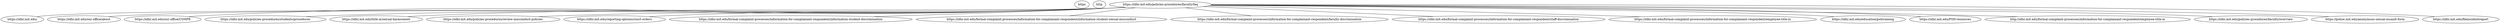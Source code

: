 strict graph  {
https [child_link="['https://idhr.mit.edu/', 'https://idhr.mit.edu/our-office/about', 'https://idhr.mit.edu/our-office/CSMPR', 'https://idhr.mit.edu/policies-procedures/students/procedures', 'https://idhr.mit.edu/title-ix/sexual-harassment', 'https://idhr.mit.edu/policies-procedures/review-misconduct-policies', 'https://idhr.mit.edu/reporting-options/court-orders', 'https://idhr.mit.edu/formal-complaint-processes/information-for-complainant-respondent/information-student-discrimination', 'https://idhr.mit.edu/formal-complaint-processes/information-for-complainant-respondent/information-student-sexual-misconduct', 'https://idhr.mit.edu/formal-complaint-processes/information-for-complainant-respondent/faculty-discrimination', 'https://idhr.mit.edu/formal-complaint-processes/information-for-complainant-respondent/staff-discrimination', 'https://idhr.mit.edu/formal-complaint-processes/information-for-complainant-respondent/employee-title-ix', 'https://idhr.mit.edu/education/pshtraining', 'https://idhr.mit.edu/PSH-resources', 'http://idhr.mit.edu/formal-complaint-processes/information-for-complainant-respondent/employee-title-ix', 'https://idhr.mit.edu/policies-procedures/faculty/overview', 'https://police.mit.edu/anonymous-sexual-assault-form', 'https://idhr.mit.edu/policies-procedures/students/procedures', 'https://idhr.mit.edu/title-ix/sexual-harassment', 'https://idhr.mit.edu/policies-procedures/review-misconduct-policies', 'https://idhr.mit.edu/fileincidentreport']", data="b'\nPolicies & Procedures | For Allegations Against Faculty | FAQ | MIT Institute Discrimination and Harassment Response Office\nSkip to main content\nMIT Institute Discrimination and Harassment Response Office\nSearch this site\nEnter the terms you wish to search for.\nOur OfficeAboutFAQStaff & Deputy Title IX CoordinatorsOpen Positions with IDHR TeamBias Response TeamGet InvolvedIDHR Student LiaisonsMIT Change-Maker AwardsHistory & NewsCommittee on Sexual Misconduct Prevention and ResponseNational Academies of Science, Engineering, and Medicine (NASEM) Implementation TeamNASEM Working Groups ReportsNASEM Action CollaborativeAnnual ReportsNewsletterProhibited Conduct (Policies)For Allegations Against StudentsOverview & DefinitionsProcedures for Discrimination & Discriminatory HarassmentFor Allegations Against FacultyOverview & DefinitionsProcedures for Allegations Against FacultyPotential Outcomes & SanctionsFAQFor Allegations Against StaffOverview & DefinitionsProcedures for Allegations Against StaffPotential Outcomes & SanctionsFAQTitle IX Sexual Harassment PolicyReview of Sexual Misconduct PoliciesReporting OptionsReporting to MITReporting to the PoliceEmergency Medical Assistance and Preserving EvidenceAbuse & Harassment Prevention Court OrdersConfidential Resources at MITResponsible Employee InformationReporting to a State or Federal AgencySupportive MeasuresSupportive Measures & ActionsMutual No Contact OrdersResourcesResources for StudentsResources for Faculty & StaffIf You\xe2\x80\x99ve Been AssaultedResolution PathwaysFile a Formal ComplaintAdaptable ResolutionWhat is Adaptable Resolution?Pathways for Adaptable Resolution ProcessesWhat\'s the Process Like?How to Access Adaptable ResolutionInvestigation ProcessIDHR Investigation GuideInformation for Complainants and RespondentsFormal Complaint Against Student: Discrimination & Discriminatory HarassmentFormal Complaint Against Students: Sexual MisconductFormal Complaint Against Faculty: Discrimination & Discriminatory HarassmentFormal Complaint Against Staff: Discrimination & Discriminatory HarassmentFormal Complaint Against Faculty & Staff: Title IX Sexual HarassmentFormal Complaint Processes FlowchartsHearing ProcessDecision MakersExpectations for DecorumAdvisorsEducationStudent Online TrainingRequest a TrainingMaterialsPronoun MaterialsBathroom StickersHow to HelpEducational MaterialsSexual Harassment Prevention Training InitiativeInclusion & Harassment Prevention ResourcesIDHR Staff Training Materials\nPolicies & Procedures | For Allegations Against Faculty | FAQ\nFAQ for Allegations Against FacultyThese FAQs do not cover allegations of Title IX Sexual Harassment (see P&P, Section 9.5). The FAQs are in the process of being updated. If you have questions about Title IX Sexual Harassment, please see the Information for Formal Complaints Against Staff and Faculty \xe2\x80\x93Title IX Sexual Harassment page\xc2\xa0or email IDHR at idhr@mit.edu\nApplication of Policy\nWhat is a Complaint under Section 9.8?\nA Complaint under Policies & Procedures Section 9.8 is a formal complaint alleging a violation of an MIT Conduct Policy, including those alleging discrimination or discriminatory harassment or other inappropriate conduct. A Section 9.8 Complaint may not be used for violations of other MIT policies.\nWhat is the difference between discrimination or discriminatory harassment and other inappropriate conduct?\nA Complaint based on discrimination or discriminatory harassment alleges conduct that was based on a class or characteristic covered by MIT\xe2\x80\x99s nondiscrimination policy, such as race, color, sex, etc. (MIT\xe2\x80\x99s nondiscrimination policy is found Section 9.3). A Complaint based on other inappropriate conduct does not allege conduct based on a protected class.\nFor example, a Section 9.8 Complaint alleging racist conduct, harassment on the basis of religion, sexual harassment, or gender-based harassment would fall under the category of discrimination or discriminatory harassment; while a Complaint alleging generalized harassment \xe2\x80\x93 not based on any protected class \xe2\x80\x93 falls under the category of other inappropriate conduct.\nThe category of discrimination and discriminatory harassment for the purpose of a Section 9.8 Complaint also includes sexual misconduct (for example, sexual assault and sexual exploitation), intimate partner violence (also known as domestic violence or dating violence), and stalking.\nFor a list of Conduct Policies falling under these two categories, see Section 9.8.1, Application of Policy.\nComplaints alleging discrimination or discriminatory harassment are investigated by the Institute Discrimination & Harassment Response office; Complaints alleging other inappropriate conduct are investigated by the Human Resources Office.\nWho can file a Section 9.8 Complaint?\nAny member of the MIT community can file a Complaint under Section 9.8, including faculty, staff, students, fellows, individuals with visitor appointments, affiliates and any other individual who conducts business with or on behalf of the Institute. An individual who has filed a Section 9.8 Complaint under this policy is referred to as the Complainant. Anyone else \xe2\x80\x93 that is, anyone who is not an MIT community member \xe2\x80\x93 may not file a Section 9.8 Complaint; they may, however, submit a report and request that the Institute Discrimination & Harassment Response office (IDHR) initiate a Section 9.8 Administrative Complaint against a current faculty member, researcher, staff member, or postdoctoral scholar (associate or fellow).\nWhat is a Section 9.8 Administrative Complaint?\nA Section 9.8 Administrative Complaint is a formal complaint filed by the Institute Discrimination & Harassment Response Office (IDHR) where a concern is raised by a non-MIT community member or by an MIT community member who does not want to be a Complainant, and where, in the judgment of the IDHR office, the concern warrants investigation.\nCan I file a Section 9.8 Complaint anonymously or request that my identity not be disclosed to the Respondent?\nAll MIT community members are encouraged to report any concern about a possible violation of an MIT Conduct Policy. Discrimination or discriminatory harassment can be reported, i.e. brought to the attention of the Institute, anonymously by submitting an online report directly to IDHR. Other inappropriate conduct can be reported anonymously to Human Resources or through Ethicspoint (see below). Making a report of a violation of an MIT Conduct Policy is not the same as filing a Section 9.8 Complaint. IDHR, Human Resources, and local HR representatives can provide MIT community members with information about available support services and resources and about their rights and options, including to file a Section 9.8 Complaint or seek Adaptable Resolution.\nIf a Complainant files a Section 9.8 Complaint, the Respondent is provided with enough information about the allegations to allow them a fair opportunity to respond. The level of detail necessary to do that varies depending on the circumstances surrounding the incident.\nIf the Complainant requests that their name or other personally identifiable information not be shared with the Respondent, MIT\xe2\x80\x99s ability to investigate a Section 9.8 Complaint and address concerns may be limited. Therefore, depending on the circumstances, MIT may not be able to honor a Complainant\xe2\x80\x99s request for anonymity and may need to proceed with an Investigation by filing a Section 9.8 Administrative Complaint.\nMIT also offers additional anonymous and confidential options for reporting concerns, including the following:\nAn anonymous hotline managed by Ethicspoint, a third-party vendor, for reports of wrongdoing or violations of MIT policy. More information can be found at hotline.mit.edu. Lincoln Lab has a separate anonymous hotline. Hotline reports may be forwarded to IDHR or HR if appropriate.\nThe MIT Ombuds Office is an independent, confidential resource which can help with conflict management but does not investigate complaints and will not provide any information about your complaint to IDHR or HR without your express approval.\nThe MIT Police have an online form for anonymous reporting of sexual assault, which can be submitted by anyone and does not ask for the name of the victim or reporter.\nWho can a Section 9.8 Complaint be filed against?\nA Section 9.8 Complaint may be filed against an MIT faculty member, researcher, staff member, or postdoctoral scholar (researcher or fellow).\nCan I use this process to file a Section 9.8 Complaint against an MIT student?\nYou may only use this process to file a Section 9.8 Complaint against a student if the alleged conduct violation occurred while the student was serving in a capacity where they were being paid by MIT. Examples include students who engage in misconduct in their role as a Graduate Resident Advisor (GRA), Research Assistant (RA), or Teaching Assistant (TA). All other complaints against students are handled by the Office of Student Conduct and the Committee on Discipline.\nCan I use this process to file a Section 9.8 Complaint against another member of the MIT community, like an affiliate, visiting student or scholar, or vendor?\nThe process outlined here is not used for complaints against visitors, affiliates, or other members of the MIT community who are not employed in some capacity by the Institute (with the exception of postdoctoral fellows, who are subject to this Section 9.8 process). However, an individual should still report a Conduct Policy violation by a non-employee MIT community member by completing and submitting an\xc2\xa0Incident Reporting Form. If MIT receives a report about a member of the community who is not an employee, MIT may still review and take action in response to the report. In such cases, MIT will generally provide written notification of the allegations to the community member alleged to have violated an MIT Conduct Policy, and an opportunity for both parties to meet with the person who is reviewing the allegation, to submit written statements and evidence, and to respond to factual findings made during the process.\nIf I believe I am being paid less due to a protected status, like my race or gender, can I use this process to file a Section 9.8 Complaint about discrimination in my compensation?\nThis process is generally not appropriate for complaints about pay or job classifications. If you have a concern about your compensation or job classification, please contact your immediate supervisor, your local HR representative, or your Human Resources Officer. These individuals can work with the Compensation Office to review your concerns. Human Resources may seek consultation or assistance from IDHR in such cases.\nCan I use this process to allege a violation of MIT\xe2\x80\x99s consensual relationships policy (P&P 9.9)?\nNo, this process is not used for alleged violations of the consensual relationships policy. Please see P&P 9.9\xc2\xa0for procedures on how to handle concerns covered by that policy.\nCan I use this process if I have a complaint about an academic decision?\nComplaints about academic issues are generally handled by the relevant academic department, since academic subject matter expertise is often necessary in resolving such complaints. The Department may seek assistance from IDHR or HR when responding to a complaint that alleges an adverse academic decision was due to discrimination against the Complainant.\nComplaints about academic misconduct in research and scholarship follow the procedure outlined in P&P 10.1.\nIf the allegations concern a grade dispute, the procedure outlined on the Registrar\xe2\x80\x99s website is followed.\nCan I use this process to file a complaint about disability discrimination, including a complaint about a failure to provide an accommodation for my disability?\nWhile you can file a Section 9.8 Complaint if you are alleging that you have been subjected to discrimination or harassment as a result of a disability, this process cannot be used to resolve complaints about disability accommodations. In order to request a reasonable accommodation(s) for a disability, students should contact Student Disability Services and employees should contact Disability Services in Human Resources. A complaint alleging failure to provide a reasonable accommodation for a disability follows the a specific\xc2\xa0grievance process.\nCan I use this process for complaints about my performance review?\nThis process is generally not appropriate for complaints about a performance review, which are usually reviewed by the DLC or the employee\xe2\x80\x99s HRO. That person may seek assistance from the IDHR or HR.\nAdaptable Resolution\nWhat is Adaptable Complaint Resolution and why does MIT encourage it?\nNot all complaints require an Investigation to reach a resolution. Adaptable Resolution occurs when the Complainant and the Respondent reach a mutually agreeable outcome that results in a cessation of the complained of conduct but without a full investigation and without any finding that the alleged misconduct did or did not violate an MIT policy. Adaptable Resolution can take many forms and may involve a mediated resolution.\nMIT encourages parties to start with Adaptable Resolution because it is often quicker and less adversarial. Adaptable Resolution can also provide more confidentiality than an Investigation. However, Adaptable Resolution is not appropriate in all circumstances, for example when one party wants a definitive finding that the complained of conduct violated an MIT policy.\nIf Adaptable Resolution fails, can the Investigation Process still be used?\nYes. At any time, either the Complainant or Respondent may end the Adaptable Resolution process. If the Complainant had not yet filed a formal complaint, they may do so at that time. If a Complaint had been filed and put on hold while Adaptable Resolution was attempted, the Investigation process can then resume.\nFiling a Complaint\nHow do I file a Section 9.8 Complaint?\nYou may file a Section 9.8 Complaint either by submitting the Section 9.8 Complaint Form online or by submitting the form in person with the Institute Discrimination & Harassment Response Office. After receiving a Section 9.8 Complaint, IDHR, in consultation with HR where appropriate, will perform an initial assessment to determine whether the alleged behavior would violate a Conduct Policy, if the factual allegations in the Complaint are true.\nSection 9.8 Complaints that do not include allegations of discrimination or discriminatory harassment will be referred to Human Resources to be resolved through that office. Complaints that involve allegations of discrimination or discriminatory harassment will remain with IDHR for resolution.\nFor allegations of discrimination or discriminatory harassment, all MIT community members are encouraged to meet with IDHR before filing a Section 9.8 Complaint. For allegations of other inappropriate conduct, all MIT community members are encouraged to meet with their Human Resources Office (HRO) first. You can find out who your HRO is here: https://hr.mit.edu/hro-list/search.\nHow will I know if my Section 9.8 Complaint was received?\nIf you file the Section 9.8 Complaint online form, you will receive an email response confirming that it was received. Someone will follow-up with you and offer to meet to discuss the Complaint.\nIs there a deadline for filing a Section 9.8 Complaint?\nWhile there is no deadline by which a Section 9.8 Complaint must be filed, in order to preserve evidence, ensure witness availability, and potentially protect others from similar behavior, MIT encourages individuals to file Complaints as soon as possible after the offending event or incident. If, for example, many years have passed since the complained of conduct occurred or the individual accused of wrongdoing is no longer employed at MIT, IDHR may determine that it cannot undertake an investigation.\nIf a Section 9.8 Complaint has been filed against me, will I be provided with a copy of the Complaint?\nA Respondent is notified in writing after a Section 9.8 Complaint is filed and an initial assessment has determined that the Complaint may proceed. The Respondent is informed of the name of the assigned investigator, sufficient details about the nature of the allegations for the Respondent to be able to respond, and a summary explanation of the complaint resolution process that will be followed. The Complaint itself is not given to the Respondent at the outset of the investigation but will be provided as part of the investigative record. Information about other employees or information not germane to the investigation may be redacted from the Complaint.\nWho else is notified when a Section 9.8 Complaint is received?\nA Respondent\xe2\x80\x99s supervisor or manager will be notified of the Section 9.8 Complaint. Other offices at MIT, such as Human Resources or the Office of the General Counsel, are generally informed.\nIf I submit a Section 9.8 Complaint and feel that the person I complained about is retaliating against me, what should I do?\nRetaliation against employees (or others filing complaints or participating in the investigation of a complaint) is prohibited https://policies.mit.edu/policies-procedures/90-relations-and-responsibilities-within-mit-community/97-retaliation. A complaint alleging retaliation is considered a separate violation from the violation(s) alleged in the underlying complaint and can also be addressed through MIT\xe2\x80\x99s complaint resolution process. The Institute may determine that retaliation occurred even when the investigation into the underlying complaint does not result in a finding of a policy violation.\nIf you think you have been or might be retaliated against, please contact your HRO or IDHR.\nWhat if I change my mind after I file a Section 9.8 Complaint?\nIf a Complainant decides they no longer want to pursue a Section 9.8 Complaint, IDHR will determine whether the investigation should continue without an individual Complainant. In some cases, IDHR may decide to proceed with an investigation even if the Complainant no longer wishes to pursue the matter. For example, if it is determined that the alleged conduct might violate the law or interfere with the academic or work environment, IDHR may decide that an Investigation should still go forward, even without a Complainant. Under those circumstances, the Complaint would then be considered an Administrative Complaint.\nInvestigations\nWho serves as the investigator?\nIn cases of discrimination and discriminatory harassment, an investigator from IDHR will be assigned to conduct the investigation. In cases of other inappropriate conduct, a Human Resources Officer will serve as the investigator. Both the Complainant and Respondent are provided with the name of the assigned investigator before the investigation begins and are given an opportunity to object to the assigned investigator if they believe the assigned investigator is not or cannot be neutral while conducting the investigation.\nI have been identified as a witness and don\'t want to get involved. Can I decline the request by the investigator to be interviewed?\nWitnesses are expected to meet with the investigator, to provide relevant documentation when asked, and to answer all questions fully and honestly. Cooperation ensures that the Institute responds justly to anyone who has been the victim of another\xe2\x80\x99s inappropriate acts and to ensure that any Respondent wrongfully accused of misconduct is appropriately exonerated. Although participants may have differences of opinion, differences of perception, or reasonable differences in their recollection of past events, all participants \xe2\x80\x93 Complainants, Respondents, and witnesses - are expected to be truthful during the investigation. Filing a false Section 9.8 Complaint in bad faith or dishonesty during an investigation may lead to disciplinary action.\nHow much information is shared with witnesses who are interviewed during an investigation?\nWitnesses do not receive a copy of the Section 9.8 Complaint and are only provided with information relevant to their own role. Witnesses are generally not informed of the investigation\xe2\x80\x99s findings. Please review the answer to question, \"Who is notified of the outcome of an investigation?\"\nAre Investigations confidential?\nDuring an Investigation, all participants, including the Complainant, Respondent, and any witnesses, are expected to treat the matter as confidential so as not to compromise any aspects of the investigation and to respect the rights of the parties. Even after an investigation is complete, participants should keep in mind the effect that allegations can have on reputations and be respectful of the privacy of all individuals involved. Sharing confidential information in a manner that harms another individual may constitute retaliation prohibited under Section 9.7.\nAs a Complainant or Respondent, can I bring someone with me when I meet with the investigator?\nYes. Both the Complainant and Respondent can bring someone from the MIT community to a meeting about the Complaint. Section 9.8.5.4 provides further detail on who can accompany you and what role they can play during the meeting.\nHow long does it take to complete the Investigation?\nThe goal is to complete the investigation as promptly as possible. The length of the investigation depends on many factors, including the complexity of the Complaint and the availability of Complainant, Respondent and witnesses. MIT is committed to completing an investigation in a time frame that is responsible and appropriate to the complexities of that specific investigation.\nWhat if one of the parties leaves MIT during the Investigation?\nIf either the Complainant or the Respondent leaves MIT after a Complaint is filed but before the investigation process is completed, MIT generally continues the investigation to the extent possible. If an individual sues or files a complaint with an external agency before MIT\xe2\x80\x99s complaint resolution process is completed, MIT also generally continues an ongoing investigation. However, the process outlined in Section 9.8 may be modified by MIT to reflect the fact that one or more parties is no longer at the Institute, and MIT may choose to terminate an investigation in some cases.\nFindings and Discipline\nWho decides if an MIT Conduct Policy was violated?\nIf the Respondent is a faculty member or a senior research scientist/engineer/associate, the investigator prepares a fact-finding report which is then presented to a Faculty Review Panel. The Faculty Panel will review the report and make a finding as to whether an MIT Conduct Policy was violated. The Faculty Panel will also make a recommendation on discipline or other sanctions if it finds there has been a violation of an MIT Conduct Policy.\nIf the Respondent is a staff member or postdoctoral scholar, the investigator will make findings of fact as well as a determination as to whether a Conduct Policy was violated.\nWho decides what action is to be taken if a violation of a MIT Conduct Policy is found?\nIf the Respondent is a faculty member or a senior research scientist/engineer/associate, the Dean of the Respondent\xe2\x80\x99s School will determine the appropriate discipline, sanction or other action to be taken in response to the finding after reviewing the recommendation(s) from the Faculty Review Panel. See Section 9.8.4.3 for the process if there is disagreement about discipline between the Faculty Panel and the Dean.\nIf the Respondent is a staff member or postdoctoral scholar, the Dean or other Academic Council member in charge of the Respondent\xe2\x80\x99s unit will determine the appropriate discipline, sanction or other action to be taken.\nWhat is the standard of proof used by the investigator to determine if the allegations presented in a Section 9.8 Complaint are substantiated?\nThe standard of proof for Investigations is that of a \xe2\x80\x9cpreponderance of evidence\xe2\x80\x9d \xe2\x80\x93 that is, information that, compared with the information opposing it, leads to a conclusion that the fact is more probably true than not.\nWho is notified of the outcome of the investigation?\nThe Complainant, Respondent, and the Respondent\xe2\x80\x99s supervisor or manager are notified once a determination has been made as to whether a policy violation occurred. Where the Faculty Review Panel or investigator finds that the Respondent violated a Conduct Policy, the report and finding(s) are also sent to the Respondent\xe2\x80\x99s department/unit head, as well as to the Respondent\xe2\x80\x99s Dean or other appropriate member of Academic Council. See\xc2\xa0Section 9.8.4.3 and 9.8.4.4.\nIn cases of sexual assault, dating violence, domestic violence, or stalking, the Complainant and Respondent will receive simultaneous notification in writing of the result of the investigation (including discipline), procedures for appeal (if applicable), any change to the result, and when the results become final.\nWhy does MIT provide a Review Panel for Section 9.8 Complaints against faculty?\nBefore the recent revision to the MIT complaint policy, the policy provided for a faculty panel to investigate and determine violations in certain complaints of discrimination or harassment against faculty members. As revised, the policy similarly calls for a faculty panel to determine whether a Conduct Policy was violated, though the underlying investigation is done by a trained investigator.\nThe role of the Faculty Review Panel in determining policy violations by other faculty reflects the faculty\xe2\x80\x99s role in governance, and particularly its role in the stewardship of academic and educational matters. The faculty as stewards are uniquely qualified to determine when conduct by other faculty violates MIT\xe2\x80\x99s policies.\nHow are the faculty members on a Faculty Complaint Review Panel chosen?\nA pool of approximately 10 tenured faculty members are appointed by the President and the Provost to serve on panels for Section 9.8 Complaints against faculty members, senior research scientists, senior research engineers, or senior research associates. These faculty members are from each of MIT\'s five schools and will serve 1-3 year terms.\nIn a given case, the Associate Provost will choose three impartial faculty members from this pool to serve as the Faculty Complaint Review Panel.\nDoes the Faculty Complaint Review Panel receive any training before considering a case?\nYes, these faculty members receive training on discrimination, harassment, sexual misconduct, and other relevant issues, including MIT\xe2\x80\x99s Conduct Policies. This training incorporates perspectives from stakeholders at various stages of their education and careers, such as undergraduate students, graduate students, and postdocs. When a Faculty Complaint Review Panel is chosen for a particular case, the members of that panel will receive refresher training prior to engaging in their work.\nAs a Complainant or Respondent, can I appeal the findings from an Investigation of a Section 9.8 Complaint?\nBoth the Complainant and the Respondent are able to appeal the finding of a policy violation in limited circumstances. Section 9.8.4.5. If a policy violation was found, neither party may appeal the discipline imposed on Respondent or other action taken.\nOther\nIf my question is not answered by these FAQs, where can I find more information?\nMuch information about MIT\xe2\x80\x99s policies and procedures is available online. The IDHR website is the best place to start. You may also contact IDHR at idhr@mit.edu or Human Resources at hrpolicies@mit.edu.\nProhibited Conduct (Policies)\nFor Allegations Against StudentsOverview & DefinitionsProcedures for Discrimination & Discriminatory HarassmentFor Allegations Against FacultyOverview & DefinitionsProcedures for Allegations Against FacultyPotential Outcomes & SanctionsFAQFor Allegations Against StaffOverview & DefinitionsProcedures for Allegations Against StaffPotential Outcomes & SanctionsFAQTitle IX Sexual Harassment PolicyReview of Sexual Misconduct Policies\nSubmit an Incident Report\nMIT encourages individuals to seek assistance for incidents of discrimination and discriminatory harassment.\nEmergency Contact\nMIT Police: 617-253-1212\nUrgent Care: 617-253-4481\nDean on Call: 617-253-1212*\n*Dean on Call reached via MIT Police\nInstitute Discrimination & Harassment Response Office\nMassachusetts Institute of Technology\n120 Massachusetts Avenue, W31-310, Cambridge, MA 02139\nContact Us\nAccessibility\nQuick Exit'"];
https [child_link="['https://idhr.mit.edu/', 'https://idhr.mit.edu/our-office/about', 'https://idhr.mit.edu/our-office/CSMPR', 'https://idhr.mit.edu/policies-procedures/students/procedures', 'https://idhr.mit.edu/title-ix/sexual-harassment', 'https://idhr.mit.edu/policies-procedures/review-misconduct-policies', 'https://idhr.mit.edu/reporting-options/court-orders', 'https://idhr.mit.edu/formal-complaint-processes/information-for-complainant-respondent/information-student-discrimination', 'https://idhr.mit.edu/formal-complaint-processes/information-for-complainant-respondent/information-student-sexual-misconduct', 'https://idhr.mit.edu/formal-complaint-processes/information-for-complainant-respondent/faculty-discrimination', 'https://idhr.mit.edu/formal-complaint-processes/information-for-complainant-respondent/staff-discrimination', 'https://idhr.mit.edu/formal-complaint-processes/information-for-complainant-respondent/employee-title-ix', 'https://idhr.mit.edu/education/pshtraining', 'https://idhr.mit.edu/PSH-resources', 'https://idhr.mit.edu/fileincidentreport', 'https://idhr.mit.edu/reporting-options/responsible-employees']", data="b'\nHome Page | MIT Institute Discrimination and Harassment Response Office\nSkip to main content\nMIT Institute Discrimination and Harassment Response Office\nSearch this site\nEnter the terms you wish to search for.\nOur OfficeAboutFAQStaff & Deputy Title IX CoordinatorsOpen Positions with IDHR TeamBias Response TeamGet InvolvedIDHR Student LiaisonsMIT Change-Maker AwardsHistory & NewsCommittee on Sexual Misconduct Prevention and ResponseNational Academies of Science, Engineering, and Medicine (NASEM) Implementation TeamNASEM Working Groups ReportsNASEM Action CollaborativeAnnual ReportsNewsletterProhibited Conduct (Policies)For Allegations Against StudentsOverview & DefinitionsProcedures for Discrimination & Discriminatory HarassmentFor Allegations Against FacultyOverview & DefinitionsProcedures for Allegations Against FacultyPotential Outcomes & SanctionsFAQFor Allegations Against StaffOverview & DefinitionsProcedures for Allegations Against StaffPotential Outcomes & SanctionsFAQTitle IX Sexual Harassment PolicyReview of Sexual Misconduct PoliciesReporting OptionsReporting to MITReporting to the PoliceEmergency Medical Assistance and Preserving EvidenceAbuse & Harassment Prevention Court OrdersConfidential Resources at MITResponsible Employee InformationReporting to a State or Federal AgencySupportive MeasuresSupportive Measures & ActionsMutual No Contact OrdersResourcesResources for StudentsResources for Faculty & StaffIf You\xe2\x80\x99ve Been AssaultedResolution PathwaysFile a Formal ComplaintAdaptable ResolutionWhat is Adaptable Resolution?Pathways for Adaptable Resolution ProcessesWhat\'s the Process Like?How to Access Adaptable ResolutionInvestigation ProcessIDHR Investigation GuideInformation for Complainants and RespondentsFormal Complaint Against Student: Discrimination & Discriminatory HarassmentFormal Complaint Against Students: Sexual MisconductFormal Complaint Against Faculty: Discrimination & Discriminatory HarassmentFormal Complaint Against Staff: Discrimination & Discriminatory HarassmentFormal Complaint Against Faculty & Staff: Title IX Sexual HarassmentFormal Complaint Processes FlowchartsHearing ProcessDecision MakersExpectations for DecorumAdvisorsEducationStudent Online TrainingRequest a TrainingMaterialsPronoun MaterialsBathroom StickersHow to HelpEducational MaterialsSexual Harassment Prevention Training InitiativeInclusion & Harassment Prevention ResourcesIDHR Staff Training Materials\nSign up for IDHR\'s New Newsletter!\nStay informed about the Office\xe2\x80\x99s resources, initiatives, volunteer opportunities, and more.\nSign up for our mailing list\nReporting an Incident\nLearn more about your reporting options for allegations against Students.\nLearn more about your reporting options for allegations against Faculty and Staff.\nProgress with Institute Commitments\nCommitments WebsiteJuly 2020 Progress ReportNASEM Recommendations Progress ReportBSU/BGSA Recommendations Progress Report\nResponsible Employees\nMost employees have a duty to respond to student disclosures of sex-based discrimination. Managers and Supervisors have an additional duty regarding employee disclosures.\nWhat it means to be a \"Responsible Employee\"\nOnline Conduct\nWe would like to remind the MIT community that all MIT policies and standards of conduct are still in effect, including:\nMind & Hand Book;Policies and Procedures; andAcademic Integrity at MIT\nSign up for IDHR\'s New Newsletter!\nStay informed about the Office\xe2\x80\x99s resources, initiatives, volunteer opportunities, and more.\nSign up for our mailing list\nReporting an Incident\nLearn more about your reporting options for allegations against Students.\nLearn more about your reporting options for allegations against Faculty and Staff.\nProgress with Institute Commitments\nCommitments WebsiteJuly 2020 Progress ReportNASEM Recommendations Progress ReportBSU/BGSA Recommendations Progress Report\nResponsible Employees\nMost employees have a duty to respond to student disclosures of sex-based discrimination. Managers and Supervisors have an additional duty regarding employee disclosures.\nWhat it means to be a \"Responsible Employee\"\nOnline Conduct\nWe would like to remind the MIT community that all MIT policies and standards of conduct are still in effect, including:\nMind & Hand Book;Policies and Procedures; andAcademic Integrity at MIT\nHome Page\nMIT Institute Discrimination and Harassment Response Office\nSubmit an Incident Report\nPlease use this form to seek assistance and information from the IDHR Office for incidents involving discrimination, harassment, or bias.  This includes gender-based discrimination (sexual assault, sexual harassment, intimate partner violence, and stalking).\nNotifying IDHR as a Responsible Employee\nPlease use this form to notify the IDHR Office if you learn of an incident of gender-based discrimination (including sexual assault, sexual harassment, intimate partner violence, and stalking) involving a student or someone you supervise.\nAnnual Report\nFAQs\nIf you\xe2\x80\x99ve been assaulted\nEmergency Contact\nMIT Police: 617-253-1212\nUrgent Care: 617-253-4481\nDean on Call: 617-253-1212\nInstitute Discrimination & Harassment Response Office\nMassachusetts Institute of Technology\n120 Massachusetts Avenue, W31-310, Cambridge, MA 02139\nContact Us\nAccessibility\nQuick Exit'"];
https [child_link="['https://idhr.mit.edu/', 'https://idhr.mit.edu/our-office/about', 'https://idhr.mit.edu/our-office/CSMPR', 'https://idhr.mit.edu/policies-procedures/students/procedures', 'https://idhr.mit.edu/title-ix/sexual-harassment', 'https://idhr.mit.edu/policies-procedures/review-misconduct-policies', 'https://idhr.mit.edu/reporting-options/court-orders', 'https://idhr.mit.edu/formal-complaint-processes/information-for-complainant-respondent/information-student-discrimination', 'https://idhr.mit.edu/formal-complaint-processes/information-for-complainant-respondent/information-student-sexual-misconduct', 'https://idhr.mit.edu/formal-complaint-processes/information-for-complainant-respondent/faculty-discrimination', 'https://idhr.mit.edu/formal-complaint-processes/information-for-complainant-respondent/staff-discrimination', 'https://idhr.mit.edu/formal-complaint-processes/information-for-complainant-respondent/employee-title-ix', 'https://idhr.mit.edu/education/pshtraining', 'https://idhr.mit.edu/PSH-resources', 'https://idhr.mit.edu/our-office/about', 'https://idhr.mit.edu/our-office/CSMPR', 'https://idhr.mit.edu/fileincidentreport']", data="b\"\nOur Office | Staff & Deputy Title IX Coordinators | MIT Institute Discrimination and Harassment Response Office\nSkip to main content\nMIT Institute Discrimination and Harassment Response Office\nSearch this site\nEnter the terms you wish to search for.\nOur OfficeAboutFAQStaff & Deputy Title IX CoordinatorsOpen Positions with IDHR TeamBias Response TeamGet InvolvedIDHR Student LiaisonsMIT Change-Maker AwardsHistory & NewsCommittee on Sexual Misconduct Prevention and ResponseNational Academies of Science, Engineering, and Medicine (NASEM) Implementation TeamNASEM Working Groups ReportsNASEM Action CollaborativeAnnual ReportsNewsletterProhibited Conduct (Policies)For Allegations Against StudentsOverview & DefinitionsProcedures for Discrimination & Discriminatory HarassmentFor Allegations Against FacultyOverview & DefinitionsProcedures for Allegations Against FacultyPotential Outcomes & SanctionsFAQFor Allegations Against StaffOverview & DefinitionsProcedures for Allegations Against StaffPotential Outcomes & SanctionsFAQTitle IX Sexual Harassment PolicyReview of Sexual Misconduct PoliciesReporting OptionsReporting to MITReporting to the PoliceEmergency Medical Assistance and Preserving EvidenceAbuse & Harassment Prevention Court OrdersConfidential Resources at MITResponsible Employee InformationReporting to a State or Federal AgencySupportive MeasuresSupportive Measures & ActionsMutual No Contact OrdersResourcesResources for StudentsResources for Faculty & StaffIf You\xe2\x80\x99ve Been AssaultedResolution PathwaysFile a Formal ComplaintAdaptable ResolutionWhat is Adaptable Resolution?Pathways for Adaptable Resolution ProcessesWhat's the Process Like?How to Access Adaptable ResolutionInvestigation ProcessIDHR Investigation GuideInformation for Complainants and RespondentsFormal Complaint Against Student: Discrimination & Discriminatory HarassmentFormal Complaint Against Students: Sexual MisconductFormal Complaint Against Faculty: Discrimination & Discriminatory HarassmentFormal Complaint Against Staff: Discrimination & Discriminatory HarassmentFormal Complaint Against Faculty & Staff: Title IX Sexual HarassmentFormal Complaint Processes FlowchartsHearing ProcessDecision MakersExpectations for DecorumAdvisorsEducationStudent Online TrainingRequest a TrainingMaterialsPronoun MaterialsBathroom StickersHow to HelpEducational MaterialsSexual Harassment Prevention Training InitiativeInclusion & Harassment Prevention ResourcesIDHR Staff Training Materials\nOur Office | Staff & Deputy Title IX Coordinators\nStaff & Deputy Title IX CoordinatorsPlease note: Any student, faculty, or staff member who has concerns related to discrimination and/or harassment (including sexual harassment, sexual assault, intimate-partner violence, and stalking) is encouraged to seek the assistance of the staff members listed below. They will provide information on resources for assistance and options to address concerns.\nIf you are interested in a career at IDHR, learn about our\xc2\xa0open positions.\nSarah Rankin\nDirector of IDHR & Institute Title IX Coordinator\nSarah Rankin is the Director of the IDHR Office and serves as the Institute Title IX Coordinator at MIT. She oversees the education, case management, and investigation branches of the office, develops policies and procedures, conducts trainings across the Institute, and manages compliance efforts. Formerly, she was the Director of Harvard University\xe2\x80\x99s Office of Sexual Assault Prevention and Response, where she coordinated a large peer education program focused on sexual assault prevention efforts. Sarah earned her master\xe2\x80\x99s degree in Psychology from Western Washington University in 1996. Aside from her professional positions, Sarah brings her experience as a mother of a teenage daughter and son to the work of gender equity. In her free time, she watches far too much reality TV and is embarrassed at how much she knows about the Kardashians. To reach Sarah, email her at srankin@mit.edu or call (617) 324-7526. This is a non-emergency office number.\nNina N. Harris\nRestorative Resolutions Coordinator\nNina Harris serves as the Restorative Resolution Coordinator in the IDHR Office. Nina facilitates adaptable resolution processes - such as facilitated dialogue, mediation, and restorative conferencing - as alternative resolution pathways to investigation/adjudication for addressing concerns of bias, discrimination, harassment, and misconduct based on protected classes. Bringing the lens of restorative practice, she works to expand opportunities for holistic solutions to individual and community harm beyond just disciplinary action.\nAn equity and violence prevention advocate, educator, and restorative justice practitioner with over twenty years of experience in higher education, administration, and student engagement, Nina has provided crisis and resource counseling for hundreds of survivors of gender-based interpersonal/sexual violence and identity-based harm and harassment. Her practice anchors around frameworks of anti-racism/anti-oppression, restorative/transformative justice, strength and resiliency building and trauma-informed praxis. Nina formerly held the roles of advocate, crisis counselor, program manager, educator and TIX/conduct case manager (for complainants and respondents) at Harvard University, Swarthmore College, and the University of Pennsylvania.\xc2\xa0To reach Nina, email nnharris@mit.edu.\nSimi Ogunsanwo\nManager, Prevention Education & Outreach\nSimi Ogunsanwo is the Manager of Prevention Education & Outreach at IDHR. In her role, she manages the Education Team which is charged with providing prevention education and outreach to the MIT community around topics of discrimination and discriminatory harassment. Prior to joining IDHR, Simi was the administrative coordinator at Boston University\xe2\x80\x99s Sexual Assault Response and Prevention center where she managed both response and prevention logistics. She also developed curriculum around healthy relationships and occasionally facilitated trainings to the BU undergraduate student population. Simi holds a Master of Public Health degree from the Boston University School of Public Health. To reach Simi, email soguns@mit.edu.\nArti Kothari\nEducation Specialist\nArti Kothari (pronouns: she/her/hers) is an Education Specialist on the Prevention Education and Outreach team at IDHR. She provides training and education on topics related to discrimination and discriminatory harassment to the MIT community. Arti holds a Master of Science in Medical Health Sciences from Touro University Nevada and a B.A. in Psychology from the University of California Riverside. She has worked in the field of violence prevention since 2019. Prior to joining MIT, Arti was Prevention Education Manager for San Luis Obispo county\xe2\x80\x99s only dual sexual assault and intimate partner violence nonprofit, Lumina Alliance, working in sexual violence prevention, comprehensive sexual health education, and community organizing. In her free time, she can be found cuddling her cat, needlepointing, and traveling.\nAmanda Wynn\nEducation Specialist\nAmanda Wynn is one of two Education Specialists on the Prevention Education & Outreach team at IDHR. Amanda relocated to the Boston area in 2022 and spent a year serving as a Program Coordinator at Harvard Business School\xe2\x80\x99s office of Executive Education. Prior to her move, Amanda served as a Public High School Educator in her hometown of Sacramento, California. Amanda is currently pursuing her Master\xe2\x80\x99s Degree in Gender and Cultural Studies from Simmons University. When she isn\xe2\x80\x99t studying, you can find her playing video games or crocheting.\nTori Willbanks-Roos\nCase Manager\nTori Willbanks-Roos is a Case Manager at IDHR. In her role, she assists those in the MIT community with navigating complaints of discrimination and discriminatory harassment by providing information on resources and processes, as well as referrals and case consultations. Originally from the Boston Area, Tori earned a BA in history and international studies from Oberlin College before returning to Boston, where, prior to joining the IDHR team, she worked in the domestic and sexual violence response field managing shelters, transitional housing, and hotline programs at several local nonprofits. In her spare time, Tori does Japanese taiko drumming, orchestra, and Chinese lion and dragon dance.\nMoriah Silver\nManager of Investigations\nMoriah serves as the Manager of Investigations for IDHR. She manages the investigation team which is charged with neutrally investigating formal complaints alleging that an MIT student, staff member, or faculty member engaged in discrimination or discriminatory harassment (including allegations of violations of the nondiscrimination policy, racist conduct, harassment based on a protected class, sexual harassment, sexual misconduct, intimate partner violence, stalking, violence based on protected class, and retaliation). Moriah also conducts investigations and is, in general, the lead investigator for allegations that an MIT employee engaged in discrimination or discriminatory harassment. Prior to joining IDHR, Moriah was the Program Officer for Title IX and Professional Conduct at Harvard University\xe2\x80\x99s Faculty of Arts and Science. Before working in higher education, she worked as a prosecutor in California. Her legal and policy career include work at the U.S. Department of Justice Office on Violence Against Women, the Victim Rights Law Center in Boston, and with the White House Advisor on Violence Against Women under the Obama Administration. Moriah holds a JD from Northeastern University School of Law and a Master in Public Health from Tufts University School of Medicine. Moriah loves watching procedural crime shows, spending time near any body of water, and snuggling with the nearest canine (which is usually her dogs Rohan and Shadowfax \xe2\x80\x93 yes, there is a Lord of the Rings theme). To reach Moriah, email her at mhsilver@mit.edu.\nCourtney Wilson\nInvestigator\nCourtney\xc2\xa0is an Investigator in the IDHR Office. She investigates complaints as a neutral party and provides a written report of her findings.\xc2\xa0Courtney\xc2\xa0is a Massachusetts native and earned a law degree from Harvard Law School. She practiced corporate law for many years, specializing in securities regulation and mergers and acquisitions.\xc2\xa0Courtney\xc2\xa0enjoys reading debut novels and watching hockey and lacrosse, and is a long-time member of the Head of the Charles Regatta\xe2\x80\x99s Race Operations team. Email her at cawilson@mit.edu.\nJustine Plaut\nInvestigator\nJustine is an Investigator for employee complaints in the IDHR Office. She investigates complaints as a neutral party and provides a written report of her findings. Born and raised in San Francisco, Justine earned an A.B. in Social Anthropology from Harvard and a J.D. from the University of Southern California Gould School of Law. Prior to MIT, Justine served as the Deputy Director of the Commonwealth of Massachusetts\xe2\x80\x99 Investigations Center of Expertise, and investigated harassment cases during the #metoo era in Los Angeles\xe2\x80\x99 entertainment industry. Justine is passionate about travel, French and Caribbean cooking, and live music. Her email is jplaut@mit.edu.\nAimee Bierman\nInvestigator\nAimee is an Investigator for the IDHR Office. She investigates complaints as a neutral party and provides a written report of her findings. Born and raised in the Detroit area, Aimee earned an A.B. from the University of Michigan in Ann Arbor and a J.D. from Wayne State University Law School in Detroit. Prior to joining MIT, Aimee worked in both private practice and in-house, with a focus on labor and employment, higher education, and complex litigation. In her free time, Aimee enjoys travel, live music, and watching college sports.\nVera Grbic\nCommunications Coordinator\nVera Grbic serves as the Communications Coordinator for IDHR where she strategizes outreach and promotes the office\xe2\x80\x99s offerings to the MIT community. A communications professional of 10 years, Vera previously worked in government and non-profit sectors. She was with the Government of Canada for five years, including as a senior communications strategist with National Research Council Canada, the Government of Canada\xe2\x80\x99s main research and technology organization. Vera also served as a publicist for two film festivals, including the Toronto International Film Festival. Moving from Canada to the U.S., she was proud to join the Cambridge Women\xe2\x80\x99s Center, fulfilling her long-time wish to uplift an organization that specializes in women\xe2\x80\x99s empowerment and violence prevention. Vera earned her M.A. in Communication from Carleton University and B.A. in Communication and English Literature from the University of Ottawa. In her free time Vera is always ready to see a great art exhibit and film, or travel with friends. Email her at vgrbic@mit.edu.\nMeg Chuhran,\xc2\xa0LCSWManager of Office Operations & Case Management\nMeg Chuhran, LCSW, is the Manager of Office Operations & Case Management at IDHR. Meg\xe2\x80\x99s dual role involves supporting the daily functions and goals of the office, while also providing structure and direction to cases, as she meets with community members to help them understand available supportive measures, informal remedies, and resolution pathways. Before joining the MIT family in 2015, Meg worked in small non-profits in Chicago and Denver that focused on mental health, violence prevention, and crisis response. She earned her Master of Social Work from the University of Denver and BA from Kalamazoo College in Michigan. Though she moved away when she was 22, a large part of Meg\xe2\x80\x99s soul still resides in the waters of MI.\nCatherine Barrett\nAdministrative Assistant\nDeputy Title IX Coordinators\nFor concerns specifically related to gender-based discrimination (including sexual harassment, sexual assault, intimate partner violence, and stalking), there are additional, designated community members with whom you may feel more comfortable discussing your experience.\nDeputy Title IX Coordinators are trained staff and faculty members who are knowledgeable about resources and reporting options available to students at MIT, specifically regarding concerns of gender-based discrimination. The Deputy Title IX Coordinators are available to receive reports alleging violations of the Institute's policy on sexual assault, sexual harassment, and other sexual misconduct (intimate partner violence and stalking).\nFor Undergraduate and Graduate Students\nNaomi Carton\nAssociate Dean, Graduate Student Support\nDepartment of Residential Education\nW59\n617-253-6142naomic@mit.edu\nFor Graduate Students & Office of the Vice Chancellor\nSuraiya Baluch\nAssistant Dean for Graduate Personal Support\n35-338\n617-258-0304baluch@mit.edu\nFor the Office of the Vice President for Research\nKenneth Lloyd\nDirector of Human Resources and Administration\n10-370\n617-253-8919\nklloyd@mit.edu\nFor Faculty\nElizabeth Lennox\nAssistant Provost, Administration\n1-206\n617-253-7342elennox@mit.edu\nFor Athletics\nJessica Rooney Gallagher\nAthletic Trainer\nW35-115\n617-253-4908jess_atc@mit.edu\nFor School of Architecture and Planning\nMartha Collins\nAssistant Dean for Human Resources and Administration\n7-231\n617-253-0655mjcoll@mit.edu\nFor School of Engineering\nCatherine Kim\nAssistant Dean for Human Resources and Administration\n1-203\n617-258-6453kimcs@mit.edu\nFor School of Science\nMagdalena\xc2\xa0Rieb\nAssistant Dean for Human Resources and Administration\n6-131\n617-715-2733mrieb@mit.edu\nFor School of Humanities, Arts, Social Sciences\nErminia Piccinonno\nAssistant Dean for HR & Administration\n4-240\n617-452-5119erminia@mit.edu\nFor Sloan School of Management\nJacob Cohen\nAssociate Dean for Undergraduate and Master\xe2\x80\x99s Programs and Senior Lecturer\nE52-445\n617-324-8107jcohen28@mit.edu\nFor Lincoln Laboratory\nFelicia Gauthier\nBusiness Manager\nHuman Resources Department\n781-981-7045fgauthier@ll.mit.edu\nFor Schwarzman College of Computing\nEileen Ng\nAssistant Dean for Administration\n617-253-8010eng@mit.edu\nFor Schwarzman College of Computing\nDiane Ramirez-Riley\nDirector of Human Resources\n(617) 253-6822dlrr@mit.edu\nOur Office\nAboutFAQStaff & Deputy Title IX CoordinatorsOpen Positions with IDHR TeamBias Response TeamGet InvolvedIDHR Student LiaisonsMIT Change-Maker AwardsHistory & NewsCommittee on Sexual Misconduct Prevention and ResponseNational Academies of Science, Engineering, and Medicine (NASEM) Implementation TeamNASEM Working Groups ReportsNASEM Action CollaborativeAnnual ReportsNewsletter\nSubmit an Incident Report\nMIT encourages individuals to seek assistance for incidents of discrimination and discriminatory harassment.\nEmergency Contact\nMIT Police: 617-253-1212\nUrgent Care: 617-253-4481\nDean on Call: 617-253-1212*\n*Dean on Call reached via MIT Police\nInstitute Discrimination & Harassment Response Office\nMassachusetts Institute of Technology\n120 Massachusetts Avenue, W31-310, Cambridge, MA 02139\nContact Us\nAccessibility\nQuick Exit\""];
https [child_link="['https://idhr.mit.edu/', 'https://idhr.mit.edu/our-office/about', 'https://idhr.mit.edu/our-office/CSMPR', 'https://idhr.mit.edu/policies-procedures/students/procedures', 'https://idhr.mit.edu/title-ix/sexual-harassment', 'https://idhr.mit.edu/policies-procedures/review-misconduct-policies', 'https://idhr.mit.edu/reporting-options/court-orders', 'https://idhr.mit.edu/formal-complaint-processes/information-for-complainant-respondent/information-student-discrimination', 'https://idhr.mit.edu/formal-complaint-processes/information-for-complainant-respondent/information-student-sexual-misconduct', 'https://idhr.mit.edu/formal-complaint-processes/information-for-complainant-respondent/faculty-discrimination', 'https://idhr.mit.edu/formal-complaint-processes/information-for-complainant-respondent/staff-discrimination', 'https://idhr.mit.edu/formal-complaint-processes/information-for-complainant-respondent/employee-title-ix', 'https://idhr.mit.edu/education/pshtraining', 'https://idhr.mit.edu/PSH-resources', 'https://idhr.mit.edu/our-office/about', 'https://idhr.mit.edu/our-office/CSMPR', 'https://idhr.mit.edu/fileincidentreport']", data="b\"\nOur Office | CSMPR | MIT Institute Discrimination and Harassment Response Office\nSkip to main content\nMIT Institute Discrimination and Harassment Response Office\nSearch this site\nEnter the terms you wish to search for.\nOur OfficeAboutFAQStaff & Deputy Title IX CoordinatorsOpen Positions with IDHR TeamBias Response TeamGet InvolvedIDHR Student LiaisonsMIT Change-Maker AwardsHistory & NewsCommittee on Sexual Misconduct Prevention and ResponseNational Academies of Science, Engineering, and Medicine (NASEM) Implementation TeamNASEM Working Groups ReportsNASEM Action CollaborativeAnnual ReportsNewsletterProhibited Conduct (Policies)For Allegations Against StudentsOverview & DefinitionsProcedures for Discrimination & Discriminatory HarassmentFor Allegations Against FacultyOverview & DefinitionsProcedures for Allegations Against FacultyPotential Outcomes & SanctionsFAQFor Allegations Against StaffOverview & DefinitionsProcedures for Allegations Against StaffPotential Outcomes & SanctionsFAQTitle IX Sexual Harassment PolicyReview of Sexual Misconduct PoliciesReporting OptionsReporting to MITReporting to the PoliceEmergency Medical Assistance and Preserving EvidenceAbuse & Harassment Prevention Court OrdersConfidential Resources at MITResponsible Employee InformationReporting to a State or Federal AgencySupportive MeasuresSupportive Measures & ActionsMutual No Contact OrdersResourcesResources for StudentsResources for Faculty & StaffIf You\xe2\x80\x99ve Been AssaultedResolution PathwaysFile a Formal ComplaintAdaptable ResolutionWhat is Adaptable Resolution?Pathways for Adaptable Resolution ProcessesWhat's the Process Like?How to Access Adaptable ResolutionInvestigation ProcessIDHR Investigation GuideInformation for Complainants and RespondentsFormal Complaint Against Student: Discrimination & Discriminatory HarassmentFormal Complaint Against Students: Sexual MisconductFormal Complaint Against Faculty: Discrimination & Discriminatory HarassmentFormal Complaint Against Staff: Discrimination & Discriminatory HarassmentFormal Complaint Against Faculty & Staff: Title IX Sexual HarassmentFormal Complaint Processes FlowchartsHearing ProcessDecision MakersExpectations for DecorumAdvisorsEducationStudent Online TrainingRequest a TrainingMaterialsPronoun MaterialsBathroom StickersHow to HelpEducational MaterialsSexual Harassment Prevention Training InitiativeInclusion & Harassment Prevention ResourcesIDHR Staff Training Materials\nOur Office | CSMPR\nCommittee on Sexual Misconduct Prevention and ResponseThe President appointed the Committee on Sexual Misconduct Prevention and Response (CSMPR) to serve as an advisory body which provides guidance as needed to the Provost, the Chancellor, the Vice President for Human Resources, and the Institute Community and Equity Officer to encourage a safe and respectful campus environment, free from discrimination. The Committee oversees an Institute-wide approach to prevention, and responds to sexual misconduct and other forms of gender-based discrimination.\nThe 30+ members of the committee represent a broad cross-section of the MIT community, including faculty, staff, and students.\nProf. Lerna Ekmekcioglu, co-chair\nSarah Rankin, Director of IDHR, co-chair\nList of current committee membership\nAnnual Reports:\nCSMPR Annual Report, 2016\nCSMPR Annual Report, 2017\nCSMPR Annual Report, 2018\nCSMPR Annual Report, 2019\nCSMPR Annual Report, 2020\nCSMPR Annual Report, 2021\nCSMPR Annual Report, 2022\nCSMPR Annual Report, 2023\nOur Office\nAboutFAQStaff & Deputy Title IX CoordinatorsOpen Positions with IDHR TeamBias Response TeamGet InvolvedIDHR Student LiaisonsMIT Change-Maker AwardsHistory & NewsCommittee on Sexual Misconduct Prevention and ResponseNational Academies of Science, Engineering, and Medicine (NASEM) Implementation TeamNASEM Working Groups ReportsNASEM Action CollaborativeAnnual ReportsNewsletter\nSubmit an Incident Report\nMIT encourages individuals to seek assistance for incidents of discrimination and discriminatory harassment.\nEmergency Contact\nMIT Police: 617-253-1212\nUrgent Care: 617-253-4481\nDean on Call: 617-253-1212*\n*Dean on Call reached via MIT Police\nInstitute Discrimination & Harassment Response Office\nMassachusetts Institute of Technology\n120 Massachusetts Avenue, W31-310, Cambridge, MA 02139\nContact Us\nAccessibility\nQuick Exit\""];
https [child_link="['https://idhr.mit.edu/', 'https://idhr.mit.edu/our-office/about', 'https://idhr.mit.edu/our-office/CSMPR', 'https://idhr.mit.edu/policies-procedures/students/procedures', 'https://idhr.mit.edu/title-ix/sexual-harassment', 'https://idhr.mit.edu/policies-procedures/review-misconduct-policies', 'https://idhr.mit.edu/reporting-options/court-orders', 'https://idhr.mit.edu/formal-complaint-processes/information-for-complainant-respondent/information-student-discrimination', 'https://idhr.mit.edu/formal-complaint-processes/information-for-complainant-respondent/information-student-sexual-misconduct', 'https://idhr.mit.edu/formal-complaint-processes/information-for-complainant-respondent/faculty-discrimination', 'https://idhr.mit.edu/formal-complaint-processes/information-for-complainant-respondent/staff-discrimination', 'https://idhr.mit.edu/formal-complaint-processes/information-for-complainant-respondent/employee-title-ix', 'https://idhr.mit.edu/education/pshtraining', 'https://idhr.mit.edu/PSH-resources', 'http://idhr.mit.edu/our-office/about', 'https://idhr.mit.edu/policies-procedures/students/procedures', 'https://idhr.mit.edu/title-ix/sexual-harassment', 'https://idhr.mit.edu/policies-procedures/review-misconduct-policies', 'https://idhr.mit.edu/fileincidentreport']", data="b\"\nProhibited Conduct | For Allegations Against Students | Procedures for Discrimination & Discriminatory Harassment | MIT Institute Discrimination and Harassment Response Office\nSkip to main content\nMIT Institute Discrimination and Harassment Response Office\nSearch this site\nEnter the terms you wish to search for.\nOur OfficeAboutFAQStaff & Deputy Title IX CoordinatorsOpen Positions with IDHR TeamBias Response TeamGet InvolvedIDHR Student LiaisonsMIT Change-Maker AwardsHistory & NewsCommittee on Sexual Misconduct Prevention and ResponseNational Academies of Science, Engineering, and Medicine (NASEM) Implementation TeamNASEM Working Groups ReportsNASEM Action CollaborativeAnnual ReportsNewsletterProhibited Conduct (Policies)For Allegations Against StudentsOverview & DefinitionsProcedures for Discrimination & Discriminatory HarassmentFor Allegations Against FacultyOverview & DefinitionsProcedures for Allegations Against FacultyPotential Outcomes & SanctionsFAQFor Allegations Against StaffOverview & DefinitionsProcedures for Allegations Against StaffPotential Outcomes & SanctionsFAQTitle IX Sexual Harassment PolicyReview of Sexual Misconduct PoliciesReporting OptionsReporting to MITReporting to the PoliceEmergency Medical Assistance and Preserving EvidenceAbuse & Harassment Prevention Court OrdersConfidential Resources at MITResponsible Employee InformationReporting to a State or Federal AgencySupportive MeasuresSupportive Measures & ActionsMutual No Contact OrdersResourcesResources for StudentsResources for Faculty & StaffIf You\xe2\x80\x99ve Been AssaultedResolution PathwaysFile a Formal ComplaintAdaptable ResolutionWhat is Adaptable Resolution?Pathways for Adaptable Resolution ProcessesWhat's the Process Like?How to Access Adaptable ResolutionInvestigation ProcessIDHR Investigation GuideInformation for Complainants and RespondentsFormal Complaint Against Student: Discrimination & Discriminatory HarassmentFormal Complaint Against Students: Sexual MisconductFormal Complaint Against Faculty: Discrimination & Discriminatory HarassmentFormal Complaint Against Staff: Discrimination & Discriminatory HarassmentFormal Complaint Against Faculty & Staff: Title IX Sexual HarassmentFormal Complaint Processes FlowchartsHearing ProcessDecision MakersExpectations for DecorumAdvisorsEducationStudent Online TrainingRequest a TrainingMaterialsPronoun MaterialsBathroom StickersHow to HelpEducational MaterialsSexual Harassment Prevention Training InitiativeInclusion & Harassment Prevention ResourcesIDHR Staff Training Materials\nProhibited Conduct | For Allegations Against Students | Procedures for Discrimination & Discriminatory Harassment\nProcedures for Discrimination & Discriminatory HarassmentMembers of the MIT community are strongly encouraged to promptly report all incidents of discrimination and discriminatory harassment, including sexual misconduct, intimate partner violence, and stalking. Prompt reporting of such incidents makes investigation more effective and enhances the ability of MIT to take action. Any MIT student who believes they have been subjected to discrimination and discriminatory harassment, including sexual misconduct, intimate partner violence, or stalking, by another MIT student may initiate a complaint by speaking to IDHR\xc2\xa0Staff or MIT Deputy Title IX Coordinators.\nAccess the Institute Discrimination and Harassment Office Guide to the Investigation of Formal Complaints of Discrimination and Discriminatory Harassment (\xe2\x80\x9cIDHR Investigation Guide\xe2\x80\x9d).\nThese procedures generally apply to any allegation of discrimination and discriminatory Harassment, including sexual misconduct, intimate partner violence, or stalking brought against an MIT student by another member of the MIT community.\nIn addition to raising a complaint within MIT, individuals may also file a criminal complaint with the MIT Police, Cambridge Police, or the local law enforcement agency where the misconduct occurred. The standards for finding a violation of law are different from the standards used by MIT in determining whether there has been a violation of MIT\xe2\x80\x99s policy. The filing of a complaint of discrimination and discriminatory harassment, including sexual misconduct, intimate partner violence, or stalking, with MIT is independent of any criminal investigation or proceeding (although MIT\xe2\x80\x99s investigation may, in some cases, be delayed temporarily while the criminal investigators are gathering evidence) and MIT will generally not wait for the conclusion of any criminal proceeding to start its own investigation.\nInitial Assessment of Reports Concerning Discrimination and Discriminatory Harassment\nUpon an initial report to the Institute Discrimination and Harassment Response Office claiming discrimination, including sexual misconduct, intimate partner violence, and stalking, the IDHR Director, or designee, will make an initial assessment of the reported information and respond to any immediate health or safety concerns raised by the report.\xc2\xa0In this initial assessment, the IDHR Director, or designee, will:\nAssess the Complainant\xe2\x80\x99s safety and well-being and offer the Institute\xe2\x80\x99s immediate support and assistance;\nIn cases involving recent physical or sexual assault, inform the Complainant of the right to seek medical treatment, and explain the importance of obtaining and preserving forensic and other evidence;\nIn cases involving allegations of criminal conduct, inform the Complainant of the right to contact law enforcement, decline to contact law enforcement, and/or seek a court ordered protective order;\nInform the Complainant about Institute and community resources, the right to seek supportive \xc2\xa0measures, and how to request those resources and measures;\nInform the Complainant of formal and informal resolution options; determine the Complainant\xe2\x80\x99s expressed preference at this time for pursuing Informal/Adaptable Dispute Resolution, formal resolution, or neither; and discuss with the Complainant any concerns or barriers to participating in any Institute investigation and resolution under this process;\nExplain the Institute\xe2\x80\x99s prohibition against retaliation and that the Institute will take prompt action in response to any act of retaliation;\nAscertain the ages of the Complainant and the Respondent, if known, and, if either of the parties is a minor (under 18), determine whether to contact the appropriate child protective service agency; and\nAssess the information provided to determine if it triggers any Clery Act obligations and, if so, submit a Clery Report Form to MIT Police.\nClick the following buttons to learn more about different options for addressing discrimination and discriminatory harassment.\nSupportive Measures\nAdaptable Resolution\nInvestigation Process\nProhibited Conduct (Policies)\nFor Allegations Against StudentsOverview & DefinitionsProcedures for Discrimination & Discriminatory HarassmentFor Allegations Against FacultyOverview & DefinitionsProcedures for Allegations Against FacultyPotential Outcomes & SanctionsFAQFor Allegations Against StaffOverview & DefinitionsProcedures for Allegations Against StaffPotential Outcomes & SanctionsFAQTitle IX Sexual Harassment PolicyReview of Sexual Misconduct Policies\nSubmit an Incident Report\nMIT encourages individuals to seek assistance for incidents of discrimination and discriminatory harassment.\nEmergency Contact\nMIT Police: 617-253-1212\nUrgent Care: 617-253-4481\nDean on Call: 617-253-1212*\n*Dean on Call reached via MIT Police\nInstitute Discrimination & Harassment Response Office\nMassachusetts Institute of Technology\n120 Massachusetts Avenue, W31-310, Cambridge, MA 02139\nContact Us\nAccessibility\nQuick Exit\""];
https [child_link="['https://idhr.mit.edu/', 'https://idhr.mit.edu/our-office/about', 'https://idhr.mit.edu/our-office/CSMPR', 'https://idhr.mit.edu/policies-procedures/students/procedures', 'https://idhr.mit.edu/title-ix/sexual-harassment', 'https://idhr.mit.edu/policies-procedures/review-misconduct-policies', 'https://idhr.mit.edu/reporting-options/court-orders', 'https://idhr.mit.edu/formal-complaint-processes/information-for-complainant-respondent/information-student-discrimination', 'https://idhr.mit.edu/formal-complaint-processes/information-for-complainant-respondent/information-student-sexual-misconduct', 'https://idhr.mit.edu/formal-complaint-processes/information-for-complainant-respondent/faculty-discrimination', 'https://idhr.mit.edu/formal-complaint-processes/information-for-complainant-respondent/staff-discrimination', 'https://idhr.mit.edu/formal-complaint-processes/information-for-complainant-respondent/employee-title-ix', 'https://idhr.mit.edu/education/pshtraining', 'https://idhr.mit.edu/PSH-resources', 'https://idhr.mit.edu/policies-procedures/students/procedures', 'https://idhr.mit.edu/title-ix/sexual-harassment', 'https://idhr.mit.edu/policies-procedures/review-misconduct-policies', 'https://idhr.mit.edu/fileincidentreport']", data="b\"\nTitle IX Sexual Harassment | MIT Institute Discrimination and Harassment Response Office\nSkip to main content\nMIT Institute Discrimination and Harassment Response Office\nSearch this site\nEnter the terms you wish to search for.\nOur OfficeAboutFAQStaff & Deputy Title IX CoordinatorsOpen Positions with IDHR TeamBias Response TeamGet InvolvedIDHR Student LiaisonsMIT Change-Maker AwardsHistory & NewsCommittee on Sexual Misconduct Prevention and ResponseNational Academies of Science, Engineering, and Medicine (NASEM) Implementation TeamNASEM Working Groups ReportsNASEM Action CollaborativeAnnual ReportsNewsletterProhibited Conduct (Policies)For Allegations Against StudentsOverview & DefinitionsProcedures for Discrimination & Discriminatory HarassmentFor Allegations Against FacultyOverview & DefinitionsProcedures for Allegations Against FacultyPotential Outcomes & SanctionsFAQFor Allegations Against StaffOverview & DefinitionsProcedures for Allegations Against StaffPotential Outcomes & SanctionsFAQTitle IX Sexual Harassment PolicyReview of Sexual Misconduct PoliciesReporting OptionsReporting to MITReporting to the PoliceEmergency Medical Assistance and Preserving EvidenceAbuse & Harassment Prevention Court OrdersConfidential Resources at MITResponsible Employee InformationReporting to a State or Federal AgencySupportive MeasuresSupportive Measures & ActionsMutual No Contact OrdersResourcesResources for StudentsResources for Faculty & StaffIf You\xe2\x80\x99ve Been AssaultedResolution PathwaysFile a Formal ComplaintAdaptable ResolutionWhat is Adaptable Resolution?Pathways for Adaptable Resolution ProcessesWhat's the Process Like?How to Access Adaptable ResolutionInvestigation ProcessIDHR Investigation GuideInformation for Complainants and RespondentsFormal Complaint Against Student: Discrimination & Discriminatory HarassmentFormal Complaint Against Students: Sexual MisconductFormal Complaint Against Faculty: Discrimination & Discriminatory HarassmentFormal Complaint Against Staff: Discrimination & Discriminatory HarassmentFormal Complaint Against Faculty & Staff: Title IX Sexual HarassmentFormal Complaint Processes FlowchartsHearing ProcessDecision MakersExpectations for DecorumAdvisorsEducationStudent Online TrainingRequest a TrainingMaterialsPronoun MaterialsBathroom StickersHow to HelpEducational MaterialsSexual Harassment Prevention Training InitiativeInclusion & Harassment Prevention ResourcesIDHR Staff Training Materials\nTitle IX Sexual Harassment\nTitle IX Sexual HarassmentThis definition of \xe2\x80\x9cTitle IX Sexual Harassment\xe2\x80\x9d is published in the MIT Policies and Procedures, Section 9.5, and the MIT Mind and Hand Book, Section II. To learn more about this policy update, please refer to the letter from Senior Leaders sent to the community on August 14, 2020.\nAlthough MIT broadly prohibits sexual harassment and other forms of sexual misconduct, federal Title IX regulations require MIT to follow specific processes when the Institute has actual knowledge of a report of certain categories of sexual misconduct, referred to as \xe2\x80\x9cTitle IX Sexual Harassment.\xe2\x80\x9d\nPDF of Key Facts Changes\nTitle IX Sexual Harassment means: Conduct on the basis of sex that satisfies one or more of the following\nAn employee of MIT conditioning the provision of an aid, benefit, or service of MIT on an individual\xe2\x80\x99s participation in unwelcome sexual conduct;\nUnwelcome conduct determined by a reasonable person to be so severe, pervasive, and objectively offensive that it effectively denies a person equal access to MIT\xe2\x80\x99s education program or activity; or\n\xe2\x80\x9cSexual assault,\xe2\x80\x9d \xe2\x80\x9cdating violence,\xe2\x80\x9d \xe2\x80\x9cdomestic violence,\xe2\x80\x9d or \xe2\x80\x9cstalking,\xe2\x80\x9d as defined by federal law and set out on the Institute Discrimination and Harassment Response (IDHR) website.\nMIT must follow the specific processes cited below when it receives a formal complaint of Title IX Sexual Harassment and where all of the following apply:\nAt the time of filing a formal complaint, the Complainant was/is participating in or attempting to participate in the education program or activity at MIT;\nThe alleged conduct occurred in an education program or activity controlled by MIT; and\nThe alleged conduct occurred against a person in the United States.\nFormal Complaints of Title IX Sexual Harassment are investigated in accordance with the IDHR Investigation Guide and hearings are held in accordance with the\xc2\xa0Hearing Procedures\xc2\xa0for complaints against a faculty member, staff member, or postdoctoral scholar (fellow or associate) and in the Title IX Sexual Harassment Hearing Procedures in the Committee on Discipline Rules for complaints against students.\nFormal Complaints of sexual harassment and sexual misconduct that do not meet the definition of Title IX Sexual Harassment are addressed under the complaint resolution process described in Section 9.8 for complaints against a faculty member, staff member, or postdoctoral scholar (fellow or associate) and in the Sexual Misconduct Hearing Procedures (Non-Title IX Sexual Harassment) in the Committee on Discipline Rules for complaints against students.\nMIT prohibits retaliation as set forth in Section 9.7 and the Mind and Handbook. In the context of Title IX Sexual Harassment, this means that: No person may intimidate, threaten, coerce, or discriminate against any individual:\nfor the purpose of interfering with any right or privilege secured by Title IX, or\nbecause the individual has made a report or complaint, testified, assisted, or participated or refused to participate in any manner in a Title IX Sexual Harassment investigation, proceeding, or hearing.\nIn addition, retaliation also includes intimidation, threats, coercion, or discrimination, including charges against an individual for policy violations that do not involve sex discrimination or sexual harassment, but arise out of the same facts or circumstances as a report or complaint of sex discrimination, or a report or formal complaint of Title IX Sexual Harassment, for the purpose of interfering with any right or privilege secured by Title IX.\nTitle IX Sexual Harassment Definitions. For the purposes of Section 9.5.1.4 of Policies and Procedures and Section II of the Mind and Hand Book, the following definitions apply:\nComplainant means an individual who is reported to be the victim of conduct that could constitute Title IX Sexual Harassment.\nDating Violence means violence committed by a person: (A) who is or has been in a social relationship of a romantic or intimate nature with the Complainant; and (B) where the existence of such a relationship shall be determined based on a consideration of the following factors: (i) the length of the relationship; (ii) the type of relationship; and (iii) the frequency of interaction between the persons involved in the relationship.\nDomestic Violence includes felony or misdemeanor crimes of violence committed by a current or former spouse or intimate partner of the Complainant, by a person with whom the Complainant shares a child in common, by a person who is cohabitating with or has cohabitated with the Complainant as a spouse or intimate partner, by a person similarly situated to a spouse of the Complainant under the domestic or family violence laws of Massachusetts, or by any other person against an adult or youth Complainant who is protected from that person\xe2\x80\x99s acts under the domestic or family violence laws of Massachusetts.\nEducation program or activity means locations, events, or circumstances over which MIT exercises substantial control over both the Respondent and the context in which the reported sexual harassment occurred, and also includes any building owned or controlled by a student organization that is officially recognized by MIT.\nTitle IX Sexual Harassment Formal Complaint means a document submitted by a Complainant, or signed by the Title IX Coordinator, alleging Title IX Sexual Harassment against a Respondent and requesting that MIT investigate the allegation of Title IX Sexual Harassment.\xc2\xa0 The Title IX Sexual Harassment Formal Complaint must contain the Complainant\xe2\x80\x99s physical or digital signature, or otherwise indicate that the Complainant is the person filing the Formal Complaint.\nRespondent means an individual who is reported to be the perpetrator of conduct that could constitute Title IX Sexual Harassment.\nSexual Assault means an offense classified as a sex offense under the uniform crime reporting system of the\xc2\xa0Federal Bureau of Investigation.\xc2\xa0 Sex offenses include:\nSex Offenses, Forcible: Any sexual act directed against the Complainant, without the consent of the Complainant, including instances in which the Complainant is incapable of giving consent.\nForcible Rape: Penetration, no matter how slight, of the vagina or anus with any body part or object, or oral penetration by a sex organ of the Complainant, without the consent of the Complainant.\nForcible Sodomy: Oral or anal sexual intercourse with the Complainant, forcibly, and/or against the Complainant\xe2\x80\x99s will (non-consensually), or not forcibly or against the Complainant\xe2\x80\x99s will in instances in which the Complainant is incapable of giving consent because of age or because of temporary or permanent mental or physical incapacity.\nSexual Assault with an Object: The use of an object or instrument to penetrate, however slightly, the genital or anal opening of the body of the Complainant, forcibly, and/or against the Complainant\xe2\x80\x99s will (non-consensually), or not forcibly or against the Complainant\xe2\x80\x99s will in instances in which the Complainant is incapable of giving consent because of age or because of temporary or permanent mental or physical incapacity.\nForcible Fondling: The touching of the private body parts of the Complainant (buttocks, groin, breasts), for the purpose of sexual gratification, forcibly, and/or against the Complainant\xe2\x80\x99s will (non-consensually), or not forcibly or against the Complainant\xe2\x80\x99s will in instances in which the Complainant is incapable of giving consent because of age or because of temporary or permanent mental or physical incapacity.\nSex Offenses, Non-forcible:\nIncest: Non-forcible sexual intercourse, between persons who are related to each other by blood or adoption as prohibited by Massachusetts law.\nStatutory Rape: Non-forcible sexual intercourse, with a Complainant who is under the statutory age of consent of sixteen-years-old.\nConsent means \xe2\x80\x9ceffective consent\xe2\x80\x9d as defined in the Mind and Hand Book, Section II.\nStalking means engaging in a course of conduct directed at the Complainant that would cause a reasonable person to: (A) fear for their safety or the safety of others; or (B) suffer substantial emotional distress.\nProhibited Conduct (Policies)\nFor Allegations Against StudentsOverview & DefinitionsProcedures for Discrimination & Discriminatory HarassmentFor Allegations Against FacultyOverview & DefinitionsProcedures for Allegations Against FacultyPotential Outcomes & SanctionsFAQFor Allegations Against StaffOverview & DefinitionsProcedures for Allegations Against StaffPotential Outcomes & SanctionsFAQTitle IX Sexual Harassment PolicyReview of Sexual Misconduct Policies\nSubmit an Incident Report\nMIT encourages individuals to seek assistance for incidents of discrimination and discriminatory harassment.\nEmergency Contact\nMIT Police: 617-253-1212\nUrgent Care: 617-253-4481\nDean on Call: 617-253-1212*\n*Dean on Call reached via MIT Police\nInstitute Discrimination & Harassment Response Office\nMassachusetts Institute of Technology\n120 Massachusetts Avenue, W31-310, Cambridge, MA 02139\nContact Us\nAccessibility\nQuick Exit\""];
https [child_link="['https://idhr.mit.edu/', 'https://idhr.mit.edu/our-office/about', 'https://idhr.mit.edu/our-office/CSMPR', 'https://idhr.mit.edu/policies-procedures/students/procedures', 'https://idhr.mit.edu/title-ix/sexual-harassment', 'https://idhr.mit.edu/policies-procedures/review-misconduct-policies', 'https://idhr.mit.edu/reporting-options/court-orders', 'https://idhr.mit.edu/formal-complaint-processes/information-for-complainant-respondent/information-student-discrimination', 'https://idhr.mit.edu/formal-complaint-processes/information-for-complainant-respondent/information-student-sexual-misconduct', 'https://idhr.mit.edu/formal-complaint-processes/information-for-complainant-respondent/faculty-discrimination', 'https://idhr.mit.edu/formal-complaint-processes/information-for-complainant-respondent/staff-discrimination', 'https://idhr.mit.edu/formal-complaint-processes/information-for-complainant-respondent/employee-title-ix', 'https://idhr.mit.edu/education/pshtraining', 'https://idhr.mit.edu/PSH-resources', 'http://idhr.mit.edu/title-ix/sexual-harassment', 'https://policies.mit.edu/policies-procedures/90-relations-and-responsibilities-within-mit-community/95-harassment#9.4.1', 'https://www2.ed.gov/about/offices/list/ocr/docs/t9nprm.pdf', 'https://idhr.mit.edu/policies-procedures/students/procedures', 'https://idhr.mit.edu/title-ix/sexual-harassment', 'https://idhr.mit.edu/policies-procedures/review-misconduct-policies', 'https://idhr.mit.edu/fileincidentreport']", data="b\"\nReview of Sexual Misconduct Policies | MIT Institute Discrimination and Harassment Response Office\nSkip to main content\nMIT Institute Discrimination and Harassment Response Office\nSearch this site\nEnter the terms you wish to search for.\nOur OfficeAboutFAQStaff & Deputy Title IX CoordinatorsOpen Positions with IDHR TeamBias Response TeamGet InvolvedIDHR Student LiaisonsMIT Change-Maker AwardsHistory & NewsCommittee on Sexual Misconduct Prevention and ResponseNational Academies of Science, Engineering, and Medicine (NASEM) Implementation TeamNASEM Working Groups ReportsNASEM Action CollaborativeAnnual ReportsNewsletterProhibited Conduct (Policies)For Allegations Against StudentsOverview & DefinitionsProcedures for Discrimination & Discriminatory HarassmentFor Allegations Against FacultyOverview & DefinitionsProcedures for Allegations Against FacultyPotential Outcomes & SanctionsFAQFor Allegations Against StaffOverview & DefinitionsProcedures for Allegations Against StaffPotential Outcomes & SanctionsFAQTitle IX Sexual Harassment PolicyReview of Sexual Misconduct PoliciesReporting OptionsReporting to MITReporting to the PoliceEmergency Medical Assistance and Preserving EvidenceAbuse & Harassment Prevention Court OrdersConfidential Resources at MITResponsible Employee InformationReporting to a State or Federal AgencySupportive MeasuresSupportive Measures & ActionsMutual No Contact OrdersResourcesResources for StudentsResources for Faculty & StaffIf You\xe2\x80\x99ve Been AssaultedResolution PathwaysFile a Formal ComplaintAdaptable ResolutionWhat is Adaptable Resolution?Pathways for Adaptable Resolution ProcessesWhat's the Process Like?How to Access Adaptable ResolutionInvestigation ProcessIDHR Investigation GuideInformation for Complainants and RespondentsFormal Complaint Against Student: Discrimination & Discriminatory HarassmentFormal Complaint Against Students: Sexual MisconductFormal Complaint Against Faculty: Discrimination & Discriminatory HarassmentFormal Complaint Against Staff: Discrimination & Discriminatory HarassmentFormal Complaint Against Faculty & Staff: Title IX Sexual HarassmentFormal Complaint Processes FlowchartsHearing ProcessDecision MakersExpectations for DecorumAdvisorsEducationStudent Online TrainingRequest a TrainingMaterialsPronoun MaterialsBathroom StickersHow to HelpEducational MaterialsSexual Harassment Prevention Training InitiativeInclusion & Harassment Prevention ResourcesIDHR Staff Training Materials\nReview of Sexual Misconduct Policies\nDraft Federal Title IX Regulations On July 12, 2022, the U.S. Department of Education Office for Civil Rights issued draft Title IX regulations. Title IX regulations (officially \xe2\x80\x9cTitle IX of the Education Amendments of 1972\xe2\x80\x9d) protect people from discrimination based on sex in any federally funded education programs or activities. The previous regulations went into effect in 2020, and MIT responded by implementing a Title IX Sexual Harassment policy while continuing to address other forms of sexual misconduct through a pre-existing MIT Sexual Misconduct policy.\xc2\xa0 The recently proposed amendments to the Title IX regulations were open for public comment and have now closed.\nMIT is in the process of assessing the proposed regulations. If we find that changes to our current policies and procedures are warranted, they will be put in place only when the new regulations go into effect. Any potential changes to MIT\xe2\x80\x99s policy will be guided by our priority of creating a safe, respectful, and welcoming environment for our entire community.\nProhibited Conduct (Policies)\nFor Allegations Against StudentsOverview & DefinitionsProcedures for Discrimination & Discriminatory HarassmentFor Allegations Against FacultyOverview & DefinitionsProcedures for Allegations Against FacultyPotential Outcomes & SanctionsFAQFor Allegations Against StaffOverview & DefinitionsProcedures for Allegations Against StaffPotential Outcomes & SanctionsFAQTitle IX Sexual Harassment PolicyReview of Sexual Misconduct Policies\nSubmit an Incident Report\nMIT encourages individuals to seek assistance for incidents of discrimination and discriminatory harassment.\nEmergency Contact\nMIT Police: 617-253-1212\nUrgent Care: 617-253-4481\nDean on Call: 617-253-1212*\n*Dean on Call reached via MIT Police\nInstitute Discrimination & Harassment Response Office\nMassachusetts Institute of Technology\n120 Massachusetts Avenue, W31-310, Cambridge, MA 02139\nContact Us\nAccessibility\nQuick Exit\""];
https [child_link="['https://idhr.mit.edu/', 'https://idhr.mit.edu/our-office/about', 'https://idhr.mit.edu/our-office/CSMPR', 'https://idhr.mit.edu/policies-procedures/students/procedures', 'https://idhr.mit.edu/title-ix/sexual-harassment', 'https://idhr.mit.edu/policies-procedures/review-misconduct-policies', 'https://idhr.mit.edu/reporting-options/court-orders', 'https://idhr.mit.edu/formal-complaint-processes/information-for-complainant-respondent/information-student-discrimination', 'https://idhr.mit.edu/formal-complaint-processes/information-for-complainant-respondent/information-student-sexual-misconduct', 'https://idhr.mit.edu/formal-complaint-processes/information-for-complainant-respondent/faculty-discrimination', 'https://idhr.mit.edu/formal-complaint-processes/information-for-complainant-respondent/staff-discrimination', 'https://idhr.mit.edu/formal-complaint-processes/information-for-complainant-respondent/employee-title-ix', 'https://idhr.mit.edu/education/pshtraining', 'https://idhr.mit.edu/PSH-resources', 'https://idhr.mit.edu/reporting-options/court-orders', 'https://idhr.mit.edu/fileincidentreport']", data="b\"\nAbuse & Harassment Prevention Court Orders | MIT Institute Discrimination and Harassment Response Office\nSkip to main content\nMIT Institute Discrimination and Harassment Response Office\nSearch this site\nEnter the terms you wish to search for.\nOur OfficeAboutFAQStaff & Deputy Title IX CoordinatorsOpen Positions with IDHR TeamBias Response TeamGet InvolvedIDHR Student LiaisonsMIT Change-Maker AwardsHistory & NewsCommittee on Sexual Misconduct Prevention and ResponseNational Academies of Science, Engineering, and Medicine (NASEM) Implementation TeamNASEM Working Groups ReportsNASEM Action CollaborativeAnnual ReportsNewsletterProhibited Conduct (Policies)For Allegations Against StudentsOverview & DefinitionsProcedures for Discrimination & Discriminatory HarassmentFor Allegations Against FacultyOverview & DefinitionsProcedures for Allegations Against FacultyPotential Outcomes & SanctionsFAQFor Allegations Against StaffOverview & DefinitionsProcedures for Allegations Against StaffPotential Outcomes & SanctionsFAQTitle IX Sexual Harassment PolicyReview of Sexual Misconduct PoliciesReporting OptionsReporting to MITReporting to the PoliceEmergency Medical Assistance and Preserving EvidenceAbuse & Harassment Prevention Court OrdersConfidential Resources at MITResponsible Employee InformationReporting to a State or Federal AgencySupportive MeasuresSupportive Measures & ActionsMutual No Contact OrdersResourcesResources for StudentsResources for Faculty & StaffIf You\xe2\x80\x99ve Been AssaultedResolution PathwaysFile a Formal ComplaintAdaptable ResolutionWhat is Adaptable Resolution?Pathways for Adaptable Resolution ProcessesWhat's the Process Like?How to Access Adaptable ResolutionInvestigation ProcessIDHR Investigation GuideInformation for Complainants and RespondentsFormal Complaint Against Student: Discrimination & Discriminatory HarassmentFormal Complaint Against Students: Sexual MisconductFormal Complaint Against Faculty: Discrimination & Discriminatory HarassmentFormal Complaint Against Staff: Discrimination & Discriminatory HarassmentFormal Complaint Against Faculty & Staff: Title IX Sexual HarassmentFormal Complaint Processes FlowchartsHearing ProcessDecision MakersExpectations for DecorumAdvisorsEducationStudent Online TrainingRequest a TrainingMaterialsPronoun MaterialsBathroom StickersHow to HelpEducational MaterialsSexual Harassment Prevention Training InitiativeInclusion & Harassment Prevention ResourcesIDHR Staff Training Materials\nAbuse & Harassment Prevention Court Orders\nAbuse & Harassment Prevention Court OrdersIn Massachusetts, a victim of sexual assault, dating violence, domestic violence, or stalking may seek an abuse prevention order (commonly referred as a 209A or restraining order) or a harassment prevention order (commonly referred to as a 258E order). An abuse prevention order is a court order that legally restrains a family or household member from further harm\xc2\xading or threatening to harm a victim.\nA harassment prevention order may be requested against anyone who has been harassing, stalking, or sexually assaulting a victim no matter what the relationship with the person might be. For additional information, please see\xc2\xa0The Massachusetts Court System Website.\nThe MIT Police and/or Violence Prevention and Response (VPR) can provide information on obtaining a court-issued Harassment Prevention Order or Abuse Prevention Order, depending on the nature of the case, but cannot provide legal representation.\xc2\xa0 A violation of a court-issued order can result in criminal charges and it is enforced anywhere in the United States.\xc2\xa0 If you have a Harassment Prevention Order or Abuse Prevention Order, or similar order issued by any court, please provide a copy to MIT PD.\xc2\xa0 Once issued, MIT will work with you to make accommodations and to enforce the order.\nProtection orders issued by courts in other jurisdictions will be enforced in Massachusetts as long as the protection order is still in place in the issuing jurisdiction. Enforcement can include, but is not limited to, enforcement by MIT Police, City of Cambridge Police, and/or assistance from any other state or local police authority in the jurisdiction where the complainant lives or works. Complainants may request, as part of a protection order, that the respondent refrain from contacting, harassing, or abusing the complainant, stay away from the complainant\xe2\x80\x99s home or workplace, or pay damages to the complainant for harm suffered as a direct result of the abuse of harassment. Abuse and harassment prevention orders also protect against contact through friends, relatives, neighbors or anyone else, or sending or posting messages on Facebook, Twitter or any other social media site, unless specifically allowed in the order. There is no filing fee charged for this action and filing a protection order does not preclude an individual from any other civil or criminal remedies. If an abuse or harassment prevention order is filed, the victim will meet with a Victim Witness Advocate at the court to discuss the process before going in front of a Judge.\nReporting Options\nReporting to MITReporting to the PoliceEmergency Medical Assistance and Preserving EvidenceAbuse & Harassment Prevention Court OrdersConfidential Resources at MITResponsible Employee InformationReporting to a State or Federal Agency\nSubmit an Incident Report\nMIT encourages individuals to seek assistance for incidents of discrimination and discriminatory harassment.\nEmergency Contact\nMIT Police: 617-253-1212\nUrgent Care: 617-253-4481\nDean on Call: 617-253-1212*\n*Dean on Call reached via MIT Police\nInstitute Discrimination & Harassment Response Office\nMassachusetts Institute of Technology\n120 Massachusetts Avenue, W31-310, Cambridge, MA 02139\nContact Us\nAccessibility\nQuick Exit\""];
https [child_link="['https://idhr.mit.edu/', 'https://idhr.mit.edu/our-office/about', 'https://idhr.mit.edu/our-office/CSMPR', 'https://idhr.mit.edu/policies-procedures/students/procedures', 'https://idhr.mit.edu/title-ix/sexual-harassment', 'https://idhr.mit.edu/policies-procedures/review-misconduct-policies', 'https://idhr.mit.edu/reporting-options/court-orders', 'https://idhr.mit.edu/formal-complaint-processes/information-for-complainant-respondent/information-student-discrimination', 'https://idhr.mit.edu/formal-complaint-processes/information-for-complainant-respondent/information-student-sexual-misconduct', 'https://idhr.mit.edu/formal-complaint-processes/information-for-complainant-respondent/faculty-discrimination', 'https://idhr.mit.edu/formal-complaint-processes/information-for-complainant-respondent/staff-discrimination', 'https://idhr.mit.edu/formal-complaint-processes/information-for-complainant-respondent/employee-title-ix', 'https://idhr.mit.edu/education/pshtraining', 'https://idhr.mit.edu/PSH-resources', 'https://idhr.mit.edu/formal-complaint-processes/information-for-complainant-respondent/information-student-discrimination', 'https://idhr.mit.edu/formal-complaint-processes/information-for-complainant-respondent/information-student-sexual-misconduct', 'https://idhr.mit.edu/formal-complaint-processes/information-for-complainant-respondent/faculty-discrimination', 'https://idhr.mit.edu/formal-complaint-processes/information-for-complainant-respondent/staff-discrimination', 'https://idhr.mit.edu/formal-complaint-processes/information-for-complainant-respondent/employee-title-ix', 'https://idhr.mit.edu/fileincidentreport']", data="b\"\nFormal Complaint Processes | Information for Complainants and Respondents | Student Discrim | MIT Institute Discrimination and Harassment Response Office\nSkip to main content\nMIT Institute Discrimination and Harassment Response Office\nSearch this site\nEnter the terms you wish to search for.\nOur OfficeAboutFAQStaff & Deputy Title IX CoordinatorsOpen Positions with IDHR TeamBias Response TeamGet InvolvedIDHR Student LiaisonsMIT Change-Maker AwardsHistory & NewsCommittee on Sexual Misconduct Prevention and ResponseNational Academies of Science, Engineering, and Medicine (NASEM) Implementation TeamNASEM Working Groups ReportsNASEM Action CollaborativeAnnual ReportsNewsletterProhibited Conduct (Policies)For Allegations Against StudentsOverview & DefinitionsProcedures for Discrimination & Discriminatory HarassmentFor Allegations Against FacultyOverview & DefinitionsProcedures for Allegations Against FacultyPotential Outcomes & SanctionsFAQFor Allegations Against StaffOverview & DefinitionsProcedures for Allegations Against StaffPotential Outcomes & SanctionsFAQTitle IX Sexual Harassment PolicyReview of Sexual Misconduct PoliciesReporting OptionsReporting to MITReporting to the PoliceEmergency Medical Assistance and Preserving EvidenceAbuse & Harassment Prevention Court OrdersConfidential Resources at MITResponsible Employee InformationReporting to a State or Federal AgencySupportive MeasuresSupportive Measures & ActionsMutual No Contact OrdersResourcesResources for StudentsResources for Faculty & StaffIf You\xe2\x80\x99ve Been AssaultedResolution PathwaysFile a Formal ComplaintAdaptable ResolutionWhat is Adaptable Resolution?Pathways for Adaptable Resolution ProcessesWhat's the Process Like?How to Access Adaptable ResolutionInvestigation ProcessIDHR Investigation GuideInformation for Complainants and RespondentsFormal Complaint Against Student: Discrimination & Discriminatory HarassmentFormal Complaint Against Students: Sexual MisconductFormal Complaint Against Faculty: Discrimination & Discriminatory HarassmentFormal Complaint Against Staff: Discrimination & Discriminatory HarassmentFormal Complaint Against Faculty & Staff: Title IX Sexual HarassmentFormal Complaint Processes FlowchartsHearing ProcessDecision MakersExpectations for DecorumAdvisorsEducationStudent Online TrainingRequest a TrainingMaterialsPronoun MaterialsBathroom StickersHow to HelpEducational MaterialsSexual Harassment Prevention Training InitiativeInclusion & Harassment Prevention ResourcesIDHR Staff Training Materials\nFormal Complaint Processes | Information for Complainants and Respondents | Student Discrim\nFormal Complaints Against Students: Discrimination & Discriminatory HarassmentThis page provides an overview of the Formal Complaint process for allegations of Discrimination and Discriminatory Harassment (excluding sexual misconduct) against a student investigated by IDHR.\xc2\xa0\xc2\xa0You can email IDHR staff at idhr@mit.edu with questions at any point throughout the process.\nDiscrimination and Discriminatory Harassment. The Mind and Hand Book prohibits discrimination and harassment based on a protected class (for example: race, color, sex, sexual orientation, gender identity, pregnancy, religion, disability, age, genetic information, veteran status, or national or ethnic origin), and retaliation.\nFormal Complaint. A signed, written document requesting that MIT investigate the allegation as part of a disciplinary process. A Formal Complaint can be filed by anyone online. At any time during the Formal Complaint process, the parties could agree to instead participate in Adaptable Resolution.\nYou do not need to file a Formal Complaint to seek supportive measures. Simply telling IDHR or a Responsible Employee about discrimination or discriminatory harassment does not automatically result in a Formal Complaint.\nThe Parties. The Complainant is the person who initiates a Formal Complaint and the Respondent is the person against whom the Formal Complaint is made. Together, they are the \xe2\x80\x9cparties.\xe2\x80\x9d\nNeutral Investigator. The Investigator does not take sides. The IDHR Investigators are committed to providing a fair and unbiased investigation process and are focused on gathering the available information.\nAdvisors and Support Persons. Both parties are encouraged to seek assistance from an advisor. The parties may bring an advisor, who may be any person of their choice except a member of the media or an attorney, with them to any meetings, interviews, or hearings. The advisor may assist either party in preparing their case and in accompanying the party at any meeting or in any hearing. There are trained individuals within the Institute who may be available to be your advisor. The IDHR Director or Case Manager can provide you with more information about seeking an advisor.\nUnderstanding the Complaint. The first step in an investigation is to gather information about the complaint for the initial assessment. This usually involves interviewing the Complainant and gathering information from the Complainant, including documentation and names of witnesses, if any.\nConfidentiality/Anonymity. Parties frequently want to know whether a Complainant or witness may remain anonymous during a Formal Complaint. Respondents are provided enough information about the allegations to allow them a fair opportunity to respond. The level of detail necessary to do that varies depending on the circumstances surrounding the incident, but will generally include the identity of a Complainant, if known.\nInterviewing the Respondent. After the Investigator understands the nature and scope of the complaint, the Respondent is given notice of the allegations (including, if known, the identities of the parties involved in the incident, the nature of the alleged Title IX Sexual Harassment, and the date and location of the alleged incident), alleged policy violations, and has a full and fair opportunity to respond, including providing a written statement and participating in an interview. The Complainant is not present during the Respondent\xe2\x80\x99s interview and vice versa.\nLack of Participation. If either party declines to participate in the investigation, the investigation will continue with the information available. Even without the participation of the Complainant or Respondent, the Institute may still elect to move forward with the disciplinary process depending on the specifics of the case.\nGathering Information. The Complainant and the Respondent will have an equal opportunity to participate in the investigation, including an equal opportunity to be heard, submit evidence, and suggest witnesses. The parties are strongly encouraged to preserve relevant evidence and share all information they have regarding the matter. The Investigator interviews witnesses and reviews all documentation deemed relevant to the situation. All information or documentation provided by either party, or by a witness interviewed in the course of an investigation, may be included in the final Investigative Report and shared with the other party. For more information, read\xc2\xa0the IDHR Investigation Guide.\nReview of Investigation. At the conclusion of the investigation, the parties will be provided with information gathered during the investigation and a Draft Summary of the Relevant Facts.\xc2\xa0 After the parties have an opportunity to review and respond to this information, the investigator will prepare a final Investigation Report\xe2\x80\x94which will include a recommendation to the Committee on Discipline (COD)\xe2\x80\x94and will provide the report to both parties.\nOutcome. After receiving the final Investigation Report, both parties will generally have 3 days to inform the Office of Student Conduct and Community Standards (OSCCS) whether or not they agree with the Investigator\xe2\x80\x99s recommendation. The COD Chair will review the case in accordance with the COD Rules to determine the appropriate resolution method, which may include an administrative resolution or a hearing.\nOSCCS staff will provide information about the COD process, possible consequences, and other assistance as you interact with MIT\xe2\x80\x99s discipline process. \xc2\xa0Please feel free to contact them at 617-258-8423 or osccs@mit.edu if you have any questions about the resolution process.\nPrivacy. To the extent provided under applicable law, MIT will make all reasonable efforts to ensure preservation of privacy, restricting the sharing of information to those with a legitimate need to know. Information collected in this process may be subpoenaed in criminal or civil proceedings. The parties are encouraged to use discretion in their sharing of information about the Formal Complaint process.\nSupportive Measures. The Institute will provide assistance in changing academic, living, transportation, and working situations, when alternative accommodations are available, regardless of whether there is a Formal Complaint or whether the Complainant chooses to report the incident to campus police or local law enforcement. Any supportive measures, to the extent possible, will remain confidential.\nContact Between the Parties During an Investigation. During the investigation and resolution process, we request that the Complainant and Respondent refrain from contact, direct or indirect, with each other in order to protect the integrity of the process and help ensure that the process remains prompt and equitable. IDHR can put in place a campus issued No Contact Order, where appropriate, whether or not there is a Formal Complaint.\nCourt Harassment Prevention and Abuse Prevention Orders. The MIT Police and/or Violence Prevention and Response (VPR) can provide information on obtaining a court-issued Harassment Prevention Order or Abuse Prevention Order, depending on the nature of the case. A violation of a court-issued order can result in criminal charges and it is enforced anywhere in the United States. Once issued, MIT will also work with you to make accommodations to enforce the order.\nLaw Enforcement. The Complainant has the option simultaneously to report the incident to MIT Police or local law enforcement and/or file a criminal complaint or to decline to notify law enforcement. A victim advocate through MIT\xe2\x80\x99s VPR office can provide assistance in notifying law enforcement. The Institute will generally not defer disciplinary proceedings to wait for the conclusion of parallel criminal proceedings.\nRetaliation. The Institute strongly prohibits retaliation. Complainants, Respondents, and witnesses are protected from any form of retaliation for engaging and/or participating in the investigative process. Anyone responsible for retaliation or threats of retaliation\xe2\x80\x94whether that person is a party, a witness, or any other member of the MIT community\xe2\x80\x94will be subject to disciplinary action by the Institute. Anyone who feels they are being subjected to retaliatory behavior are strongly encouraged to immediately contact the Investigator or the Dean on Call (617-253-1212).\nResources for support. The Institute offers a variety of support services to students.\nConfidential Resources: \xe2\x80\x9cI want to think through my situation with someone who can keep my information as confidential as possible.\xe2\x80\x9d\nMental Health and Counseling: 617-253-2916/ 617-253-4481 (nights/weekends)\nMIT Medical: 617-253-1311\nOmbuds Office: 617-253-5921\nMIT Office of Religious, Spiritual, and Ethical Life: http://studentlife.mit.edu/rl/mit-chaplains\nViolence Prevention and Response (VPR): 617-253-2300 \xc2\xa0(confidential hotline) (for student survivors of sexual assault, interpersonal violence, and stalking)\nMyLife Services (for staff and faculty) 844-405-LIFE (24/7 hotline)\nPrivate Resources: \xe2\x80\x9cI need to confide in someone and it is okay if that person needs to tell the IDHR Director.\xe2\x80\x9d\nStudent Support Services (for undergraduates): 617-253-4861\nOffice of Graduate Education: 617-253-4860\nAccess the complete list of on and off campus resources or the IDHR Director or Case Manager can provide additional information, as needed.\nReasonable Accommodations. We want all students to be able to fully access the Formal Complaint process and resources. Please contact the IDHR Director or Case Manager if you need an accommodation based on a disability.\nMore information. If you have any other questions about the investigation or investigation process, please do not hesitate to contact the IDHR Manager of Investigations.\nResolution Pathways\nFile a Formal ComplaintAdaptable ResolutionInvestigation ProcessIDHR Investigation GuideInformation for Complainants and RespondentsFormal Complaint Against Student: Discrimination & Discriminatory HarassmentFormal Complaint Against Students: Sexual MisconductFormal Complaint Against Faculty: Discrimination & Discriminatory HarassmentFormal Complaint Against Staff: Discrimination & Discriminatory HarassmentFormal Complaint Against Faculty & Staff: Title IX Sexual HarassmentFormal Complaint Processes FlowchartsHearing ProcessDecision MakersExpectations for DecorumAdvisors\nSubmit an Incident Report\nMIT encourages individuals to seek assistance for incidents of discrimination and discriminatory harassment.\nEmergency Contact\nMIT Police: 617-253-1212\nUrgent Care: 617-253-4481\nDean on Call: 617-253-1212*\n*Dean on Call reached via MIT Police\nInstitute Discrimination & Harassment Response Office\nMassachusetts Institute of Technology\n120 Massachusetts Avenue, W31-310, Cambridge, MA 02139\nContact Us\nAccessibility\nQuick Exit\""];
https [child_link="['https://idhr.mit.edu/', 'https://idhr.mit.edu/our-office/about', 'https://idhr.mit.edu/our-office/CSMPR', 'https://idhr.mit.edu/policies-procedures/students/procedures', 'https://idhr.mit.edu/title-ix/sexual-harassment', 'https://idhr.mit.edu/policies-procedures/review-misconduct-policies', 'https://idhr.mit.edu/reporting-options/court-orders', 'https://idhr.mit.edu/formal-complaint-processes/information-for-complainant-respondent/information-student-discrimination', 'https://idhr.mit.edu/formal-complaint-processes/information-for-complainant-respondent/information-student-sexual-misconduct', 'https://idhr.mit.edu/formal-complaint-processes/information-for-complainant-respondent/faculty-discrimination', 'https://idhr.mit.edu/formal-complaint-processes/information-for-complainant-respondent/staff-discrimination', 'https://idhr.mit.edu/formal-complaint-processes/information-for-complainant-respondent/employee-title-ix', 'https://idhr.mit.edu/education/pshtraining', 'https://idhr.mit.edu/PSH-resources', 'https://idhr.mit.edu/title-ix/sexual-harassment', 'https://idhr.mit.edu/formal-complaint-processes/information-for-complainant-respondent/information-student-discrimination', 'https://idhr.mit.edu/formal-complaint-processes/information-for-complainant-respondent/information-student-sexual-misconduct', 'https://idhr.mit.edu/formal-complaint-processes/information-for-complainant-respondent/faculty-discrimination', 'https://idhr.mit.edu/formal-complaint-processes/information-for-complainant-respondent/staff-discrimination', 'https://idhr.mit.edu/formal-complaint-processes/information-for-complainant-respondent/employee-title-ix', 'https://idhr.mit.edu/fileincidentreport']", data="b\"\nFormal Complaint Processes | Information for Complainants and Respondents | Student - Sexual Misconduct | MIT Institute Discrimination and Harassment Response Office\nSkip to main content\nMIT Institute Discrimination and Harassment Response Office\nSearch this site\nEnter the terms you wish to search for.\nOur OfficeAboutFAQStaff & Deputy Title IX CoordinatorsOpen Positions with IDHR TeamBias Response TeamGet InvolvedIDHR Student LiaisonsMIT Change-Maker AwardsHistory & NewsCommittee on Sexual Misconduct Prevention and ResponseNational Academies of Science, Engineering, and Medicine (NASEM) Implementation TeamNASEM Working Groups ReportsNASEM Action CollaborativeAnnual ReportsNewsletterProhibited Conduct (Policies)For Allegations Against StudentsOverview & DefinitionsProcedures for Discrimination & Discriminatory HarassmentFor Allegations Against FacultyOverview & DefinitionsProcedures for Allegations Against FacultyPotential Outcomes & SanctionsFAQFor Allegations Against StaffOverview & DefinitionsProcedures for Allegations Against StaffPotential Outcomes & SanctionsFAQTitle IX Sexual Harassment PolicyReview of Sexual Misconduct PoliciesReporting OptionsReporting to MITReporting to the PoliceEmergency Medical Assistance and Preserving EvidenceAbuse & Harassment Prevention Court OrdersConfidential Resources at MITResponsible Employee InformationReporting to a State or Federal AgencySupportive MeasuresSupportive Measures & ActionsMutual No Contact OrdersResourcesResources for StudentsResources for Faculty & StaffIf You\xe2\x80\x99ve Been AssaultedResolution PathwaysFile a Formal ComplaintAdaptable ResolutionWhat is Adaptable Resolution?Pathways for Adaptable Resolution ProcessesWhat's the Process Like?How to Access Adaptable ResolutionInvestigation ProcessIDHR Investigation GuideInformation for Complainants and RespondentsFormal Complaint Against Student: Discrimination & Discriminatory HarassmentFormal Complaint Against Students: Sexual MisconductFormal Complaint Against Faculty: Discrimination & Discriminatory HarassmentFormal Complaint Against Staff: Discrimination & Discriminatory HarassmentFormal Complaint Against Faculty & Staff: Title IX Sexual HarassmentFormal Complaint Processes FlowchartsHearing ProcessDecision MakersExpectations for DecorumAdvisorsEducationStudent Online TrainingRequest a TrainingMaterialsPronoun MaterialsBathroom StickersHow to HelpEducational MaterialsSexual Harassment Prevention Training InitiativeInclusion & Harassment Prevention ResourcesIDHR Staff Training Materials\nFormal Complaint Processes | Information for Complainants and Respondents | Student - Sexual Misconduct\nFormal Complaints Against Students: Sexual MisconductThis page provides an overview of the Formal Complaint process for allegations of Sexual Misconduct against a student investigated by IDHR. You can email IDHR staff at idhr@mit.edu with questions at any point throughout the process.\nSexual Misconduct. The Mind and Hand Book prohibits Sexual Misconduct (including sexual harassment, nonconsensual sexual contact, nonconsensual sexual penetration, and sexual exploitation), Intimate Partner Violence, Stalking, and Title IX Sexual Harassment (collectively referred to as \xe2\x80\x9cSexual Misconduct\xe2\x80\x9d).\nFormal Complaint. A signed, written document requesting that MIT investigate the allegation as part of a disciplinary process. A Formal Complaint can be filed by anyone online. At any time during the Formal Complaint process, the parties could agree to instead participate in Adaptable Resolution.\nYou do not need to file a Formal Complaint to seek supportive measures. Simply telling IDHR or a Responsible Employee about discrimination or discriminatory harassment does not automatically result in a Formal Complaint.\nThe Parties. The Complainant is the person who initiates a Formal Complaint and the Respondent is the person against whom the Formal Complaint is made. Together, they are the \xe2\x80\x9cparties.\xe2\x80\x9d\nNeutral Investigator. The Investigator does not take sides. The IDHR Investigators are committed to providing a fair and unbiased investigation process and are focused on gathering the available information.\nAdvisors and Support Persons. Both parties are encouraged to seek assistance from an advisor. The parties may bring an advisor of their choice, including an attorney, with them to any meetings, interviews, or hearings. The advisor may assist either party in preparing their case and in accompanying the party at any meeting or in any hearing. There are trained individuals within the Institute who may be available to be your advisor. The IDHR Director or Case Manager can provide you with more information about seeking an advisor.\nUnderstanding the Complaint. The first step in an investigation is to gather information about the complaint for the \xe2\x80\x9cInitial Assessment.\xe2\x80\x9d This usually involves interviewing the Complainant and gathering information from the Complainant, including documentation and names of witnesses, if any.\nConfidentiality/Anonymity. Parties frequently want to know whether a Complainant or witness may remain anonymous during a Formal Complaint. Respondents are provided enough information about the allegations to allow them a fair opportunity to respond. The level of detail necessary to do that varies depending on the circumstances surrounding the incident but will include the identity of a Complainant, if known.\nInterviewing the Respondent. After the Investigator understands the nature and scope of the complaint, the Respondent is given notice of the allegations (including the identities of the parties involved in the incident, if known, the alleged sexual misconduct, and the date and location of the alleged incident), alleged policy violations, and has a full and fair opportunity to respond, including providing a written statement and participating in an interview. The Complainant is not present during the Respondent\xe2\x80\x99s interview and vice versa.\nLack of Participation. If either party declines to participate in the investigation, the investigation will continue with the information available. Even without the participation of the Complainant or Respondent, the Institute may still elect to move forward with the disciplinary process depending on the specifics of the case.\nGathering Information. The Complainant and the Respondent will have an equal opportunity to participate in the investigation, including an equal opportunity to be heard, submit evidence, and suggest witnesses. The parties are strongly encouraged to preserve relevant evidence and share all information they have regarding the matter. The Investigator interviews witnesses and reviews all documentation deemed relevant to the situation. All information or documentation provided by either party, or by a witness interviewed in the course of an investigation, may be included in the final Investigative Report and shared with the other party.\xc2\xa0 For more information, read the\xc2\xa0IDHR Investigation Guide.\nReview of Investigation. At the conclusion of the investigation, the parties will be provided with information gathered during the investigation and a Draft Summary of the Relevant Facts.\xc2\xa0 After the parties have an opportunity to review and respond to this information, the investigator will prepare a final Investigation Report and will provide the report to both parties.\xc2\xa0 The report will generally include a recommendation to the Committee on Disciple, except in allegations of Title IX Sexual Harassment.\nOutcome. Generally, after receiving the final Investigation Report, both parties will have 3 days to inform the Office of Student Conduct and Community Standards (OSCCS) whether or not they agree with the Investigator\xe2\x80\x99s recommendation. The COD Chair will review the case in accordance with the COD Rules to determine the appropriate resolution method, which may include an administrative resolution or a hearing.\nTitle IX Sexual Harassment COD Hearing Procedures. MIT must follow the legally required processes for Formal Complaints of Title IX Sexual Harassment. In those matters, the Investigation Report will not include a recommendation, the hearing will be at least 10 days after the report issues, the hearing will include live cross-examination of parties and witnesses, and, if a party does not have an advisor, MIT will provide them with an advisor to conduct cross-examination.\nThe results of the COD process will be shared with both parties. OSCCS staff will provide information about the COD process, possible consequences, and other assistance as you interact with MIT\xe2\x80\x99s discipline process. Please feel free to contact them at 617-258-8423 or osccs@mit.edu if you have any questions about the resolution process.\nPrivacy. To the extent provided under applicable law, MIT will make all reasonable efforts to ensure preservation of privacy, restricting the sharing of information to those with a legitimate need to know. Information collected in this process may be subpoenaed in criminal or civil proceedings. The parties are encouraged to use discretion in their sharing of information about the Formal Complaint process.\nSupportive Measures. The Institute will provide assistance in changing academic, living, transportation, and working situations, when alternative accommodations are available, regardless of whether there is a Formal Complaint or whether the Complainant chooses to report the incident to campus police or local law enforcement. Any supportive measures, to the extent possible, will remain confidential.\nContact Between the Parties During an Investigation. During the investigation and resolution process, we request that the Complainant and Respondent refrain from contact, direct or indirect, with each other in order to protect the integrity of the process and help ensure that the process remains prompt and equitable. IDHR can put in place a campus issued No Contact Order, where appropriate, whether or not there is a Formal Complaint.\nCourt Harassment Prevention and Abuse Prevention Orders. The MIT Police and/or Violence Prevention and Response (VPR) can provide information on obtaining a court-issued Harassment Prevention Order or Abuse Prevention Order, depending on the nature of the case. A violation of a court-issued order can result in criminal charges and it is enforced anywhere in the United States. Once issued, MIT will also work with you to make accommodations to enforce the order.\nLaw Enforcement. The Complainant has the option simultaneously to report the incident to MIT Police or local law enforcement and/or file a criminal complaint or to decline to notify law enforcement. A victim advocate through MIT\xe2\x80\x99s VPR office can provide assistance in notifying law enforcement. The Institute will generally not defer disciplinary proceedings to wait for the conclusion of parallel criminal proceedings.\nRetaliation. The Institute strongly prohibits retaliation. Complainants, Respondents, and witnesses are protected from any form of retaliation for engaging and/or participating in the investigative process. Anyone responsible for retaliation or threats of retaliation\xe2\x80\x94whether that person is a party, a witness, or any other member of the MIT community\xe2\x80\x94will be subject to disciplinary action by the Institute. Anyone who feels they are being subjected to retaliatory behavior are strongly encouraged to immediately contact the Investigator or the Dean on Call (617-253-1212).\nResources for support. The Institute offers a variety of support services to students.\nConfidential Resources: \xe2\x80\x9cI want to think through my situation with someone who can keep my information as confidential as possible.\xe2\x80\x9d\nMental Health and Counseling: 617-253-2916/ 617-253-4481 (nights/weekends)\nMIT Medical: 617-253-1311\nOmbuds Office: 617-253-5921\nMIT Office of Religious, Spiritual, and Ethical Life: http://studentlife.mit.edu/rl/mit-chaplains\nViolence Prevention and Response (VPR): 617-253-2300 (confidential helpline) (for student survivors of sexual assault, interpersonal violence, and stalking)\nMyLife Services (for staff and faculty) 844-405-LIFE (24/7 hotline)\nPrivate Resources: \xe2\x80\x9cI need to confide in someone and it is okay if that person needs to tell the IDHR Director.\nStudent Support Services (for undergraduates): 617-253-4861\nOffice of Graduate Education: 617-253-4860\nAccess the\xc2\xa0complete list of on and off campus resources or the IDHR Director or Case Manager can provide additional information, as needed.\nReasonable Accommodations. We want all students to be able to fully access the Formal Complaint process and resources. Please contact the IDHR Director or Case Manager if you need an accommodation based on a disability.\nMore information. If you have any other questions about the investigation or investigation process, please do not hesitate to contact the IDHR Manager of Investigations.\nResolution Pathways\nFile a Formal ComplaintAdaptable ResolutionInvestigation ProcessIDHR Investigation GuideInformation for Complainants and RespondentsFormal Complaint Against Student: Discrimination & Discriminatory HarassmentFormal Complaint Against Students: Sexual MisconductFormal Complaint Against Faculty: Discrimination & Discriminatory HarassmentFormal Complaint Against Staff: Discrimination & Discriminatory HarassmentFormal Complaint Against Faculty & Staff: Title IX Sexual HarassmentFormal Complaint Processes FlowchartsHearing ProcessDecision MakersExpectations for DecorumAdvisors\nSubmit an Incident Report\nMIT encourages individuals to seek assistance for incidents of discrimination and discriminatory harassment.\nEmergency Contact\nMIT Police: 617-253-1212\nUrgent Care: 617-253-4481\nDean on Call: 617-253-1212*\n*Dean on Call reached via MIT Police\nInstitute Discrimination & Harassment Response Office\nMassachusetts Institute of Technology\n120 Massachusetts Avenue, W31-310, Cambridge, MA 02139\nContact Us\nAccessibility\nQuick Exit\""];
https [child_link="['https://idhr.mit.edu/', 'https://idhr.mit.edu/our-office/about', 'https://idhr.mit.edu/our-office/CSMPR', 'https://idhr.mit.edu/policies-procedures/students/procedures', 'https://idhr.mit.edu/title-ix/sexual-harassment', 'https://idhr.mit.edu/policies-procedures/review-misconduct-policies', 'https://idhr.mit.edu/reporting-options/court-orders', 'https://idhr.mit.edu/formal-complaint-processes/information-for-complainant-respondent/information-student-discrimination', 'https://idhr.mit.edu/formal-complaint-processes/information-for-complainant-respondent/information-student-sexual-misconduct', 'https://idhr.mit.edu/formal-complaint-processes/information-for-complainant-respondent/faculty-discrimination', 'https://idhr.mit.edu/formal-complaint-processes/information-for-complainant-respondent/staff-discrimination', 'https://idhr.mit.edu/formal-complaint-processes/information-for-complainant-respondent/employee-title-ix', 'https://idhr.mit.edu/education/pshtraining', 'https://idhr.mit.edu/PSH-resources', 'http://idhr.mit.edu/formal-complaint-processes/information-for-complainant-respondent/employee-title-ix', 'https://idhr.mit.edu/formal-complaint-processes/information-for-complainant-respondent/information-student-discrimination', 'https://idhr.mit.edu/formal-complaint-processes/information-for-complainant-respondent/information-student-sexual-misconduct', 'https://idhr.mit.edu/formal-complaint-processes/information-for-complainant-respondent/faculty-discrimination', 'https://idhr.mit.edu/formal-complaint-processes/information-for-complainant-respondent/staff-discrimination', 'https://idhr.mit.edu/formal-complaint-processes/information-for-complainant-respondent/employee-title-ix', 'https://idhr.mit.edu/fileincidentreport']", data="b\"\nFormal Complaint Processes | Information for Complainants and Respondents | Faculty | Non-T9 | MIT Institute Discrimination and Harassment Response Office\nSkip to main content\nMIT Institute Discrimination and Harassment Response Office\nSearch this site\nEnter the terms you wish to search for.\nOur OfficeAboutFAQStaff & Deputy Title IX CoordinatorsOpen Positions with IDHR TeamBias Response TeamGet InvolvedIDHR Student LiaisonsMIT Change-Maker AwardsHistory & NewsCommittee on Sexual Misconduct Prevention and ResponseNational Academies of Science, Engineering, and Medicine (NASEM) Implementation TeamNASEM Working Groups ReportsNASEM Action CollaborativeAnnual ReportsNewsletterProhibited Conduct (Policies)For Allegations Against StudentsOverview & DefinitionsProcedures for Discrimination & Discriminatory HarassmentFor Allegations Against FacultyOverview & DefinitionsProcedures for Allegations Against FacultyPotential Outcomes & SanctionsFAQFor Allegations Against StaffOverview & DefinitionsProcedures for Allegations Against StaffPotential Outcomes & SanctionsFAQTitle IX Sexual Harassment PolicyReview of Sexual Misconduct PoliciesReporting OptionsReporting to MITReporting to the PoliceEmergency Medical Assistance and Preserving EvidenceAbuse & Harassment Prevention Court OrdersConfidential Resources at MITResponsible Employee InformationReporting to a State or Federal AgencySupportive MeasuresSupportive Measures & ActionsMutual No Contact OrdersResourcesResources for StudentsResources for Faculty & StaffIf You\xe2\x80\x99ve Been AssaultedResolution PathwaysFile a Formal ComplaintAdaptable ResolutionWhat is Adaptable Resolution?Pathways for Adaptable Resolution ProcessesWhat's the Process Like?How to Access Adaptable ResolutionInvestigation ProcessIDHR Investigation GuideInformation for Complainants and RespondentsFormal Complaint Against Student: Discrimination & Discriminatory HarassmentFormal Complaint Against Students: Sexual MisconductFormal Complaint Against Faculty: Discrimination & Discriminatory HarassmentFormal Complaint Against Staff: Discrimination & Discriminatory HarassmentFormal Complaint Against Faculty & Staff: Title IX Sexual HarassmentFormal Complaint Processes FlowchartsHearing ProcessDecision MakersExpectations for DecorumAdvisorsEducationStudent Online TrainingRequest a TrainingMaterialsPronoun MaterialsBathroom StickersHow to HelpEducational MaterialsSexual Harassment Prevention Training InitiativeInclusion & Harassment Prevention ResourcesIDHR Staff Training Materials\nFormal Complaint Processes | Information for Complainants and Respondents | Faculty | Non-T9\nFor Formal Complaints Against Faculty: Discrimination & Discriminatory HarassmentThis page provides an overview of the formal complaint process under the MIT P&P, Section 9.8, excluding Title IX Sexual Harassment, when the Respondent is a faculty member, senior research scientist, senior research engineer, or senior research associate. You can also access the\xc2\xa0Title IX Sexual Harassment page. You can email IDHR staff at idhr@mit.edu with questions at any point throughout the process.\nNeutrality:\xc2\xa0The Investigator does not take sides. The Institute is committed to providing a fair and unbiased review, and our investigations are focused on the information available. We also help both the Complainant and Respondent by providing information about available support services.\nConfidentiality:\xc2\xa0All participants in the Complaint resolution process are expected to maintain confidentiality during the process to protect the privacy of all involved, to the extent possible and as permitted by law. The Complainant and Respondent are provided with sufficient details about the allegations and investigation to allow them a fair opportunity to participate. In most cases, this includes the name(s) of the parties; date, time, and location of incident(s); and information of the alleged misconduct. The level of detail varies depending on the circumstances.\nPrivacy:\xc2\xa0To the extent provided under applicable law, MIT will make reasonable efforts to ensure preservation of privacy, restricting the sharing of information to those with a legitimate need to know. Information collected in this process may be subpoenaed in criminal or civil proceedings.\nUnderstanding the Complaint:\xc2\xa0The first step the Investigator takes in an investigation is to gather information about the Complaint. This involves reviewing the written Section 9.8 Complaint and usually also involves interviewing the Complainant and gathering details, including documentation and names of witnesses, if any.\nInterviewing the Respondent:\xc2\xa0After the Investigator understands the nature and scope of the Complaint and has provided notice of the Complaint, the Respondent is asked about the allegations and given a full and fair opportunity to respond. The Respondent is also asked to provide any documentation and identify witnesses relevant to the complaint. The Complainant is not present during the Respondent\xe2\x80\x99s interview and vice versa.\nLack of Participation:\xc2\xa0Both the Complainant and Respondent are strongly encouraged to share all relevant information they have regarding the matter. If either party declines to participate in the investigation process, the investigation will continue with the information available. Even without the participation of the Complainant or Respondent, the Institute may still choose to move forward with the investigation process depending on the specifics of the case.\nGathering other Information:\xc2\xa0The Investigator interviews witnesses and reviews documentation deemed relevant to the situation. In most cases, the Investigator contacts the Complainant and Respondent with additional questions or to request more information.\xc2\xa0\xc2\xa0The Investigator may also consult with other individuals or offices during this process.\nReview of Draft Investigation Report:\xc2\xa0The Complainant and Respondent are provided with a draft of the written investigation report by the Investigator.\xc2\xa0\xc2\xa0Both parties are given the opportunity to provide comments on the draft. The Investigator reviews the comments submitted by the parties, if any, and determines whether the report should be modified.\nFinal Investigation Report:\xc2\xa0After receiving the Complainant\xe2\x80\x99s and Respondent\xe2\x80\x99s comments, if any, the Investigator prepares the\xc2\xa0final Investigation Report.\xc2\xa0\xc2\xa0The Investigation Report contains a summary of relevant information, makes findings of fact, and makes a recommendation as to whether a policy was violated.\nFaculty Panel:\xc2\xa0The Investigation Report is provided to a Faculty Complaint Review Panel, which is composed of three tenured faculty members chosen by the Associate Provost. The Faculty Panel will review the report and may meet with the Investigator, but generally will not meet with the Complainant or the Respondent.\xc2\xa0\xc2\xa0The Faculty Panel determines if the Respondent violated an MIT Conduct Policy, and if so, makes a recommendation as to disciplinary action.\nBoth parties, as well as the Respondent\xe2\x80\x99s department head, receive a copy of the Investigation Report, any exhibits that were relied upon in the report, and the Faculty Panel\xe2\x80\x99s determination regarding a policy violation. If a violation of an MIT Conduct Policy is found, these documents are also sent to the Dean of the School in which the Respondent works.\nDiscipline\xc2\xa0and Sanctions:\xc2\xa0When a determination is made that a Respondent has violated a Conduct Policy, the Dean of the Respondent\xe2\x80\x99s School determines the appropriate disciplinary action and/or sanctions to take, and the Respondent receives written notification of any such discipline and sanctions.\xc2\xa0\xc2\xa0Please review Policy 9.8.4.3 for more information.\nThe Complainant is not generally provided with information about any action imposed on Respondent issued unless it directly affects the Complainant, such as a \xe2\x80\x9cno contact\xe2\x80\x9d order. However, in\xc2\xa0cases of sexual assault, dating/domestic violence, or stalking, the Complainant and Respondent both receive written notice of the result of the investigation (including the discipline), procedures for appeal (if applicable), any change to the result, and when the results become final.\nAssistance during the Complaint Resolution Process:\xc2\xa0In cases alleging a violation of\xc2\xa0Section 9.5.1\xc2\xa0Sexual Harassment,\xc2\xa0Section 9.5.1.2\xc2\xa0Sexual Misconduct,\xc2\xa0Section 9.5.1.3\xc2\xa0Gender-Based Harassment,\xc2\xa0Section 9.5.1.4\xc2\xa0Title IX Sexual Harassment, or\xc2\xa0Section 9.5.2\xc2\xa0Stalking, the Complainant and the Respondent may bring an advisor of their choice, including an attorney, to any meetings or interviews, as long as that person is not a witness or a party to the complaint. In all other cases, the parties may be accompanied to any meeting by a member of the MIT community, as long as that person is not a family member, subordinate, or attorney. Parties are asked to provide advanced\xc2\xa0notice if they will bring an advisor to meetings. Advisors may assist in preparing the case and in accompanying the party in an interview but are not allowed to submit material or ask or answer questions on behalf of the party.\nRetaliation:\xc2\xa0The Institute prohibits retaliation.\xc2\xa0\xc2\xa0The Complainant, Respondent, and witnesses are protected from any form of retaliation for participating in the investigative process. Anyone responsible for retaliation or threats of retaliation will be subject to disciplinary action by the Institute.\nInterim Measures and Accommodations:\xc2\xa0The Institute will offer reasonable and appropriate measures if needed for the Complainant and Respondent to facilitate their continued employment or education during an investigation and also during any informal resolution process.\nResources for Support:\nThe Institute offers a variety of support services for community members, including:\nOmbuds Office: 617-253-5921\nViolence Prevention & Response: 24/7 Helpline 617-253-2300\nOffice of Religious, Spiritual, and Ethical Life, 617-253-7707\nMyLife Services, 24/7 hotline 844-405-LIFE\nHuman Resources Officers (find your HRO here:\xc2\xa0https://hr.mit.edu/hro-list/search)\nHuman resources professionals in DLCs\nAdditional information about resources for MIT students, staff, and faculty is available on our\xc2\xa0Supportive Measures page.\nMore Information:\xc2\xa0If you have any questions about the investigation or investigation process, please do not hesitate to contact the staff member investigating your case.\nResolution Pathways\nFile a Formal ComplaintAdaptable ResolutionInvestigation ProcessIDHR Investigation GuideInformation for Complainants and RespondentsFormal Complaint Against Student: Discrimination & Discriminatory HarassmentFormal Complaint Against Students: Sexual MisconductFormal Complaint Against Faculty: Discrimination & Discriminatory HarassmentFormal Complaint Against Staff: Discrimination & Discriminatory HarassmentFormal Complaint Against Faculty & Staff: Title IX Sexual HarassmentFormal Complaint Processes FlowchartsHearing ProcessDecision MakersExpectations for DecorumAdvisors\nSubmit an Incident Report\nMIT encourages individuals to seek assistance for incidents of discrimination and discriminatory harassment.\nEmergency Contact\nMIT Police: 617-253-1212\nUrgent Care: 617-253-4481\nDean on Call: 617-253-1212*\n*Dean on Call reached via MIT Police\nInstitute Discrimination & Harassment Response Office\nMassachusetts Institute of Technology\n120 Massachusetts Avenue, W31-310, Cambridge, MA 02139\nContact Us\nAccessibility\nQuick Exit\""];
https [child_link="['https://idhr.mit.edu/', 'https://idhr.mit.edu/our-office/about', 'https://idhr.mit.edu/our-office/CSMPR', 'https://idhr.mit.edu/policies-procedures/students/procedures', 'https://idhr.mit.edu/title-ix/sexual-harassment', 'https://idhr.mit.edu/policies-procedures/review-misconduct-policies', 'https://idhr.mit.edu/reporting-options/court-orders', 'https://idhr.mit.edu/formal-complaint-processes/information-for-complainant-respondent/information-student-discrimination', 'https://idhr.mit.edu/formal-complaint-processes/information-for-complainant-respondent/information-student-sexual-misconduct', 'https://idhr.mit.edu/formal-complaint-processes/information-for-complainant-respondent/faculty-discrimination', 'https://idhr.mit.edu/formal-complaint-processes/information-for-complainant-respondent/staff-discrimination', 'https://idhr.mit.edu/formal-complaint-processes/information-for-complainant-respondent/employee-title-ix', 'https://idhr.mit.edu/education/pshtraining', 'https://idhr.mit.edu/PSH-resources', 'http://idhr.mit.edu/formal-complaint-processes/information-for-complainant-respondent/employee-title-ix', 'https://idhr.mit.edu/formal-complaint-processes/information-for-complainant-respondent/information-student-discrimination', 'https://idhr.mit.edu/formal-complaint-processes/information-for-complainant-respondent/information-student-sexual-misconduct', 'https://idhr.mit.edu/formal-complaint-processes/information-for-complainant-respondent/faculty-discrimination', 'https://idhr.mit.edu/formal-complaint-processes/information-for-complainant-respondent/staff-discrimination', 'https://idhr.mit.edu/formal-complaint-processes/information-for-complainant-respondent/employee-title-ix', 'https://idhr.mit.edu/fileincidentreport']", data="b\"\nFormal Complaint Processes | Information for Complainants and Respondents | Staff - Discrimination | MIT Institute Discrimination and Harassment Response Office\nSkip to main content\nMIT Institute Discrimination and Harassment Response Office\nSearch this site\nEnter the terms you wish to search for.\nOur OfficeAboutFAQStaff & Deputy Title IX CoordinatorsOpen Positions with IDHR TeamBias Response TeamGet InvolvedIDHR Student LiaisonsMIT Change-Maker AwardsHistory & NewsCommittee on Sexual Misconduct Prevention and ResponseNational Academies of Science, Engineering, and Medicine (NASEM) Implementation TeamNASEM Working Groups ReportsNASEM Action CollaborativeAnnual ReportsNewsletterProhibited Conduct (Policies)For Allegations Against StudentsOverview & DefinitionsProcedures for Discrimination & Discriminatory HarassmentFor Allegations Against FacultyOverview & DefinitionsProcedures for Allegations Against FacultyPotential Outcomes & SanctionsFAQFor Allegations Against StaffOverview & DefinitionsProcedures for Allegations Against StaffPotential Outcomes & SanctionsFAQTitle IX Sexual Harassment PolicyReview of Sexual Misconduct PoliciesReporting OptionsReporting to MITReporting to the PoliceEmergency Medical Assistance and Preserving EvidenceAbuse & Harassment Prevention Court OrdersConfidential Resources at MITResponsible Employee InformationReporting to a State or Federal AgencySupportive MeasuresSupportive Measures & ActionsMutual No Contact OrdersResourcesResources for StudentsResources for Faculty & StaffIf You\xe2\x80\x99ve Been AssaultedResolution PathwaysFile a Formal ComplaintAdaptable ResolutionWhat is Adaptable Resolution?Pathways for Adaptable Resolution ProcessesWhat's the Process Like?How to Access Adaptable ResolutionInvestigation ProcessIDHR Investigation GuideInformation for Complainants and RespondentsFormal Complaint Against Student: Discrimination & Discriminatory HarassmentFormal Complaint Against Students: Sexual MisconductFormal Complaint Against Faculty: Discrimination & Discriminatory HarassmentFormal Complaint Against Staff: Discrimination & Discriminatory HarassmentFormal Complaint Against Faculty & Staff: Title IX Sexual HarassmentFormal Complaint Processes FlowchartsHearing ProcessDecision MakersExpectations for DecorumAdvisorsEducationStudent Online TrainingRequest a TrainingMaterialsPronoun MaterialsBathroom StickersHow to HelpEducational MaterialsSexual Harassment Prevention Training InitiativeInclusion & Harassment Prevention ResourcesIDHR Staff Training Materials\nFormal Complaint Processes | Information for Complainants and Respondents | Staff - Discrimination\nFor Formal Complaints Against Staff: Discrimination & Discriminatory HarassmentThis page provides an overview of the formal complaint process under the MIT P&P, section 9.8, excluding Title IX Sexual Harassment, when the Respondent is a staff member or postdoctoral scholar. You can also access the\xc2\xa0Title IX Sexual Harassment page. You can email IDHR staff at idhr@mit.edu with questions at any point throughout the process.\nNeutrality:\xc2\xa0The Investigator does not take sides. The Institute is committed to providing a fair and unbiased review, and our investigations are focused on the information available. We also help both the Complainant and Respondent by providing information about available support services.\nConfidentiality:\xc2\xa0All participants in the Complaint resolution process are expected to maintain confidentiality during the process to protect the privacy of all involved, to the extent possible and as permitted by law. The Complainant and Respondent are provided with sufficient details about the allegations and investigation to allow them a fair opportunity to participate. In most cases, this includes the name(s) of the parties; date, time, and location of incident(s); and information of the alleged misconduct. The level of detail varies depending on the circumstances.\nPrivacy:\xc2\xa0To the extent provided under applicable law, MIT will make reasonable efforts to ensure preservation of privacy, restricting the sharing of information to those with a legitimate need to know. Information collected in this process may be subpoenaed in criminal or civil proceedings.\nUnderstanding the Complaint:\xc2\xa0The first step the Investigator takes in an investigation is to gather information about the Complaint. This involves reviewing the written Section 9.8 Complaint and usually also involves interviewing the Complainant and gathering details, including documentation and names of witnesses, if any.\nInterviewing the Respondent:\xc2\xa0After the Investigator understands the nature and scope of the Complaint and has provided notice of the Complaint, the Respondent is asked about the allegations and given a full and fair opportunity to respond. The Respondent is also asked to provide any documentation and identify witnesses relevant to the complaint. The Complainant is not present during the Respondent\xe2\x80\x99s interview and vice-versa.\nLack of Participation:\xc2\xa0Both the Complainant and Respondent are strongly encouraged to share all relevant information they have regarding the matter. If either party declines to participate in the investigation process, the investigation will continue with the information available. Even without the participation of the Complainant or Respondent, the Institute may still choose to move forward with the investigation process depending on the specifics of the case.\nGathering Other Information:\xc2\xa0The Investigator interviews witnesses and reviews documentation deemed relevant to the situation. In most cases, the Investigator contacts the Complainant and Respondent with additional questions or to request more information. The Investigator may also consult with other individuals or offices during this process.\nReview of Draft Investigation Report:\xc2\xa0The Complainant and Respondent are provided with a draft of the written investigation report by the Investigator.\xc2\xa0\xc2\xa0Both parties are given the opportunity to provide comments on the draft. The Investigator reviews the comments submitted by the parties, if any, and determines whether the report should be modified.\nFinal Investigation Report:\xc2\xa0After receiving the Complainant\xe2\x80\x99s and Respondent\xe2\x80\x99s comments, if any, the Investigator prepares the\xc2\xa0final Investigation Report. The Investigation Report contains a summary of relevant information, makes findings of fact, and makes a determination as to whether a policy was violated.\nBoth parties, as well as the Respondent\xe2\x80\x99s supervisor, receive a copy of the Investigation Report and any exhibits that were relied upon in the report. If a violation of an MIT Conduct Policy is found, these documents are also sent to the Respondent\xe2\x80\x99s department/unit head and to the Academic Council member of the unit in which the Respondent works.\nDiscipline\xc2\xa0and Sanctions:\xc2\xa0When a determination is made that a Respondent has violated a Conduct Policy, the Academic Council member of the Respondent\xe2\x80\x99s unit determines the appropriate disciplinary action and/or sanctions to take, and the Respondent receives written notification of any such discipline and sanctions.\xc2\xa0\xc2\xa0Please review Policy 9.8.4.3 for more information.\nThe Complainant is not generally provided with information about any action imposed on the Respondent, unless it directly affects the Complainant, such as a \xe2\x80\x9cno contact\xe2\x80\x9d order. However, in\xc2\xa0cases of sexual assault, dating/domestic violence, or stalking, the Complainant and Respondent both receive written notice of the result of the investigation (including the discipline), procedures for appeal (if applicable), any change to the result, and when the results become final.\nAssistance during the Complaint Resolution Process:\xc2\xa0In cases alleging a violation of\xc2\xa0Section 9.5.1\xc2\xa0Sexual Harassment,\xc2\xa0Section 9.5.2.1\xc2\xa0Sexual Misconduct,\xc2\xa0Section 9.5.1.3\xc2\xa0Gender-Based Harassment,\xc2\xa0Section 9.5.1.4\xc2\xa0Title IX Sexual Harassment, or\xc2\xa0Section 9.5.2\xc2\xa0Stalking, the Complainant and the Respondent may bring an advisor of their choice, including an attorney, to any meetings or interviews, as long as that person is not a witness or a party to the complaint. In all other cases, the parties may be accompanied to any meeting by a member of the MIT community, as long as that person is not a family member, subordinate, or attorney. Parties are asked to provide advanced\xc2\xa0notice if they will bring an advisor to meetings. Advisors may assist in preparing the case and in accompanying the party in an interview but are not allowed to submit material or ask or answer questions on behalf of the party.\nRetaliation:\xc2\xa0The Institute prohibits retaliation. The Complainant, Respondent, and witnesses are protected from any form of retaliation for participating in the investigative process. Anyone responsible for retaliation or threats of retaliation will be subject to disciplinary action by the Institute.\nInterim Measures and Accommodations:\xc2\xa0The Institute will offer reasonable and appropriate measures if needed for the Complainant and Respondent to facilitate their continued employment or education during an investigation and also during any informal resolution process.\nResources for Support:\nThe Institute offers a variety of support services for community members, including:\nOmbuds Office: 617-253-5921\nViolence Prevention & Response: 24/7 Helpline\xc2\xa0617-253-2300\nOffice of Religious, Spiritual, and Ethical Life, 617-253-7707\nMyLife Services, 24/7 hotline 844-405-LIFE\nHuman Resources Officers (find your HRO here:\xc2\xa0https://hr.mit.edu/hro-list/search)\nHuman resources professionals in DLCs\nAdditional information about resources for MIT students, staff, and faculty is available on our Resources page.\nMore information:\xc2\xa0If you have any questions about the investigation or investigation process, please do not hesitate to contact the staff member investigating your case.\nResolution Pathways\nFile a Formal ComplaintAdaptable ResolutionInvestigation ProcessIDHR Investigation GuideInformation for Complainants and RespondentsFormal Complaint Against Student: Discrimination & Discriminatory HarassmentFormal Complaint Against Students: Sexual MisconductFormal Complaint Against Faculty: Discrimination & Discriminatory HarassmentFormal Complaint Against Staff: Discrimination & Discriminatory HarassmentFormal Complaint Against Faculty & Staff: Title IX Sexual HarassmentFormal Complaint Processes FlowchartsHearing ProcessDecision MakersExpectations for DecorumAdvisors\nSubmit an Incident Report\nMIT encourages individuals to seek assistance for incidents of discrimination and discriminatory harassment.\nEmergency Contact\nMIT Police: 617-253-1212\nUrgent Care: 617-253-4481\nDean on Call: 617-253-1212*\n*Dean on Call reached via MIT Police\nInstitute Discrimination & Harassment Response Office\nMassachusetts Institute of Technology\n120 Massachusetts Avenue, W31-310, Cambridge, MA 02139\nContact Us\nAccessibility\nQuick Exit\""];
https [child_link="['https://idhr.mit.edu/', 'https://idhr.mit.edu/our-office/about', 'https://idhr.mit.edu/our-office/CSMPR', 'https://idhr.mit.edu/policies-procedures/students/procedures', 'https://idhr.mit.edu/title-ix/sexual-harassment', 'https://idhr.mit.edu/policies-procedures/review-misconduct-policies', 'https://idhr.mit.edu/reporting-options/court-orders', 'https://idhr.mit.edu/formal-complaint-processes/information-for-complainant-respondent/information-student-discrimination', 'https://idhr.mit.edu/formal-complaint-processes/information-for-complainant-respondent/information-student-sexual-misconduct', 'https://idhr.mit.edu/formal-complaint-processes/information-for-complainant-respondent/faculty-discrimination', 'https://idhr.mit.edu/formal-complaint-processes/information-for-complainant-respondent/staff-discrimination', 'https://idhr.mit.edu/formal-complaint-processes/information-for-complainant-respondent/employee-title-ix', 'https://idhr.mit.edu/education/pshtraining', 'https://idhr.mit.edu/PSH-resources', 'https://idhr.mit.edu/title-ix/sexual-harassment', 'https://idhr.mit.edu/formal-complaint-processes/information-for-complainant-respondent/information-student-discrimination', 'https://idhr.mit.edu/formal-complaint-processes/information-for-complainant-respondent/information-student-sexual-misconduct', 'https://idhr.mit.edu/formal-complaint-processes/information-for-complainant-respondent/faculty-discrimination', 'https://idhr.mit.edu/formal-complaint-processes/information-for-complainant-respondent/staff-discrimination', 'https://idhr.mit.edu/formal-complaint-processes/information-for-complainant-respondent/employee-title-ix', 'https://idhr.mit.edu/fileincidentreport']", data="b'\nFormal Complaint Processes | Information for Complainants and Respondents | Employees | T9 | MIT Institute Discrimination and Harassment Response Office\nSkip to main content\nMIT Institute Discrimination and Harassment Response Office\nSearch this site\nEnter the terms you wish to search for.\nOur OfficeAboutFAQStaff & Deputy Title IX CoordinatorsOpen Positions with IDHR TeamBias Response TeamGet InvolvedIDHR Student LiaisonsMIT Change-Maker AwardsHistory & NewsCommittee on Sexual Misconduct Prevention and ResponseNational Academies of Science, Engineering, and Medicine (NASEM) Implementation TeamNASEM Working Groups ReportsNASEM Action CollaborativeAnnual ReportsNewsletterProhibited Conduct (Policies)For Allegations Against StudentsOverview & DefinitionsProcedures for Discrimination & Discriminatory HarassmentFor Allegations Against FacultyOverview & DefinitionsProcedures for Allegations Against FacultyPotential Outcomes & SanctionsFAQFor Allegations Against StaffOverview & DefinitionsProcedures for Allegations Against StaffPotential Outcomes & SanctionsFAQTitle IX Sexual Harassment PolicyReview of Sexual Misconduct PoliciesReporting OptionsReporting to MITReporting to the PoliceEmergency Medical Assistance and Preserving EvidenceAbuse & Harassment Prevention Court OrdersConfidential Resources at MITResponsible Employee InformationReporting to a State or Federal AgencySupportive MeasuresSupportive Measures & ActionsMutual No Contact OrdersResourcesResources for StudentsResources for Faculty & StaffIf You\xe2\x80\x99ve Been AssaultedResolution PathwaysFile a Formal ComplaintAdaptable ResolutionWhat is Adaptable Resolution?Pathways for Adaptable Resolution ProcessesWhat\'s the Process Like?How to Access Adaptable ResolutionInvestigation ProcessIDHR Investigation GuideInformation for Complainants and RespondentsFormal Complaint Against Student: Discrimination & Discriminatory HarassmentFormal Complaint Against Students: Sexual MisconductFormal Complaint Against Faculty: Discrimination & Discriminatory HarassmentFormal Complaint Against Staff: Discrimination & Discriminatory HarassmentFormal Complaint Against Faculty & Staff: Title IX Sexual HarassmentFormal Complaint Processes FlowchartsHearing ProcessDecision MakersExpectations for DecorumAdvisorsEducationStudent Online TrainingRequest a TrainingMaterialsPronoun MaterialsBathroom StickersHow to HelpEducational MaterialsSexual Harassment Prevention Training InitiativeInclusion & Harassment Prevention ResourcesIDHR Staff Training Materials\nFormal Complaint Processes | Information for Complainants and Respondents | Employees | T9\nFor Formal Complaints Against Faculty & Staff: Title IX Sexual HarassmentThis page provides an overview of the Formal Complaint process for allegations of Title IX Sexual Harassment (See P&P, Section 9.5) against MIT staff and faculty investigated by IDHR. You can email IDHR staff at idhr@mit.edu with questions at any point throughout the process.\nTitle IX Sexual Harassment. Although MIT broadly prohibits sexual harassment and other forms of sexual misconduct, federal Title IX regulations require MIT to follow specific processes when the Institute has actual knowledge of a report of certain categories of sexual misconduct, referred to as \xe2\x80\x9cTitle IX Sexual Harassment.\xe2\x80\x9d\nFormal Complaint. A signed, written document requesting that MIT investigate the allegation of Title IX Sexual Harassment as part of a disciplinary process. A Formal Complaint can be filed by a member of the MIT community online. An allegation for Title IX Sexual Harassment made by a student against a staff or faculty member cannot be addressed through Adaptable Resolution.\nYou do not need to file a Formal Complaint to seek supportive measures. Simply telling IDHR or a Responsible Employee about discrimination or discriminatory harassment does not automatically result in a Formal Complaint.\nThe Parties. The Complainant is the person who initiates a Formal Complaint and the Respondent is the person against whom the Formal Complaint is made. Together, they are the \xe2\x80\x9cparties.\xe2\x80\x9d\nNeutral Investigator. The Investigator does not take sides. The IDHR Investigators are committed to providing a fair and unbiased investigation process and are focused on gathering the available information.\nAdvisors and Support Persons. Both parties are encouraged to seek assistance from an advisor. The parties may bring an advisor of their choice, including an attorney, with them to any meetings, interviews, or hearings. The advisor may assist either party in preparing their case and in accompanying the party at any meeting or in any hearing. There are trained individuals within the Institute who may be available to be your advisor. The IDHR Director or Case Manager can provide you with more information about seeking an advisor.\nUnderstanding the Complaint. The first step in an investigation is to gather information about the complaint for the \xe2\x80\x9cInitial Assessment.\" This usually involves interviewing the Complainant and gathering information from the Complainant, including documentation and names of witnesses, if any.\nConfidentiality/Anonymity. Parties frequently want to know whether a Complainant or witness may remain anonymous during a Formal Complaint. Respondents are provided enough information about the allegations to allow them a fair opportunity to respond. The level of detail necessary to do that varies depending on the circumstances surrounding the incident, but will include the identity of a Complainant, if known.\nInterviewing the Respondent. After the Investigator understands the nature and scope of the complaint, the Respondent is given notice of the allegations (including, if known, the identities of the parties involved in the incident, the nature of the alleged Title IX Sexual Harassment, and the date and location of the alleged incident), alleged policy violations, and has a full and fair opportunity to respond, including providing a written statement and participating in an interview. The Complainant is not present during the Respondent\xe2\x80\x99s interview and vice versa.\nLack of Participation. If either party declines to participate in the investigation, the investigation will continue with the information available. Even without the participation of the Complainant or Respondent, the Institute may still elect to move forward with the disciplinary process depending on the specifics of the case.\nGathering Information. The Complainant and the Respondent will have an equal opportunity to participate in the investigation, including an equal opportunity to be heard, submit evidence, and suggest witnesses. The parties are strongly encouraged to preserve relevant evidence and share all information they have regarding the matter. The Investigator interviews witnesses and reviews all documentation deemed relevant to the situation. All information or documentation provided by either party, or by a witness interviewed in the course of an investigation, may be included in the final Investigative Report and shared with the other party.\xc2\xa0 For more information, read\xc2\xa0the IDHR Investigation Guide.\nReview of Investigation. At the conclusion of the investigation, the parties will be provided with information gathered during the investigation and a Draft Summary of the Relevant Facts.\xc2\xa0 After the parties have an opportunity to review and respond to this information, the investigator will prepare a final Investigation Report and will provide the report to both parties.\xc2\xa0 The report will not include a recommendation or determination as to the outcome.\nTitle IX Sexual Harassment Hearing Process. MIT must follow the legally required processes for Title IX Sexual Harassment hearing. The hearing will be at least 10 days after the report issues, the hearing will include live cross-examination of parties and witnesses, and, if a party does not have an advisor, MIT will provide them with an advisor to conduct cross-examination. In Formal Complaints against a faculty member, the hearing panel will include at least two trained faculty panel members. In Formal Complaints against a staff member, the hearing panel will include at least two trained staff members. The 3rd panel member will be a professional to assist with conducting the hearing. The results of the hearing and, where applicable, the determination on sanctions, will be shared with both parties in writing. For more information, read about the\xc2\xa0Hearing Process.\nPrivacy. To the extent provided under applicable law, MIT will make all reasonable efforts to ensure preservation of privacy, restricting the sharing of information to those with a legitimate need to know. Information collected in this process may be subpoenaed in criminal or civil proceedings. The parties are encouraged to use discretion in their sharing of information about the Formal Complaint process.\nSupportive Measures. The Institute will provide assistance in changing academic, living, transportation, and working situations, when alternative accommodations are available, regardless of whether there is a Formal Complaint or whether the Complainant chooses to report the incident to campus police or local law enforcement. Any supportive measures, to the extent possible, will remain confidential.\nContact Between the Parties During an Investigation. During the investigation and resolution process, we request that the Complainant and Respondent refrain from contact, direct or indirect, with each other in order to protect the integrity of the process and help ensure that the process remains prompt and equitable. IDHR can put in place a campus issued No Contact Order, where appropriate, whether or not there is a Formal Complaint.\nCourt Harassment Prevention and Abuse Prevention Orders. The MIT Police and/or Violence Prevention and Response (VPR) can provide information on obtaining a court-issued Harassment Prevention Order or Abuse Prevention Order, depending on the nature of the case. A violation of a court-issued order can result in criminal charges and it is enforced anywhere in the United States. Once issued, MIT will also work with you to make accommodations to enforce the order.\nLaw Enforcement. The Complainant has the option simultaneously to report the incident to MIT Police or local law enforcement and/or file a criminal complaint or to decline to notify law enforcement. A victim advocate through MIT\xe2\x80\x99s VPR office can provide assistance in notifying law enforcement. The Institute will generally not defer disciplinary proceedings to wait for the conclusion of parallel criminal proceedings.\nRetaliation.\xc2\xa0The Institute prohibits retaliation.\xc2\xa0\xc2\xa0The Complainant, Respondent, and witnesses are protected from any form of retaliation for participating in the investigative process. Anyone responsible for retaliation or threats of retaliation will be subject to disciplinary action by the Institute.\nResources for support. The Institute offers a variety of support services for community members, including:\nOmbuds Office: 617-253-5921\nViolence Prevention & Response: (VPR): 617-253-2300 (confidential hotline) (for student survivors of sexual assault, interpersonal violence, and stalking)\nOffice of Religious, Spiritual, and Ethical Life, 617-253-7707\nMyLife Services, 24/7 hotline 844-405-LIFE\nHuman Resources Officers (find your HRO here:\xc2\xa0https://hr.mit.edu/hro-list/search)\nHuman resources professionals in DLCs\nAccess the complete list of on and off campus resources or the IDHR Director or Case Manager can provide additional information, as needed.\nInterim Measures and Accommodations.\xc2\xa0The Institute will offer reasonable and appropriate measures if needed for the Complainant and Respondent to facilitate their continued employment or education during an investigation and also during any informal resolution process.\nMore information. If you have any other questions about the investigation or investigation process, please do not hesitate to contact the IDHR Manager of Investigations.\nResolution Pathways\nFile a Formal ComplaintAdaptable ResolutionInvestigation ProcessIDHR Investigation GuideInformation for Complainants and RespondentsFormal Complaint Against Student: Discrimination & Discriminatory HarassmentFormal Complaint Against Students: Sexual MisconductFormal Complaint Against Faculty: Discrimination & Discriminatory HarassmentFormal Complaint Against Staff: Discrimination & Discriminatory HarassmentFormal Complaint Against Faculty & Staff: Title IX Sexual HarassmentFormal Complaint Processes FlowchartsHearing ProcessDecision MakersExpectations for DecorumAdvisors\nSubmit an Incident Report\nMIT encourages individuals to seek assistance for incidents of discrimination and discriminatory harassment.\nEmergency Contact\nMIT Police: 617-253-1212\nUrgent Care: 617-253-4481\nDean on Call: 617-253-1212*\n*Dean on Call reached via MIT Police\nInstitute Discrimination & Harassment Response Office\nMassachusetts Institute of Technology\n120 Massachusetts Avenue, W31-310, Cambridge, MA 02139\nContact Us\nAccessibility\nQuick Exit'"];
https [child_link="['https://idhr.mit.edu/', 'https://idhr.mit.edu/our-office/about', 'https://idhr.mit.edu/our-office/CSMPR', 'https://idhr.mit.edu/policies-procedures/students/procedures', 'https://idhr.mit.edu/title-ix/sexual-harassment', 'https://idhr.mit.edu/policies-procedures/review-misconduct-policies', 'https://idhr.mit.edu/reporting-options/court-orders', 'https://idhr.mit.edu/formal-complaint-processes/information-for-complainant-respondent/information-student-discrimination', 'https://idhr.mit.edu/formal-complaint-processes/information-for-complainant-respondent/information-student-sexual-misconduct', 'https://idhr.mit.edu/formal-complaint-processes/information-for-complainant-respondent/faculty-discrimination', 'https://idhr.mit.edu/formal-complaint-processes/information-for-complainant-respondent/staff-discrimination', 'https://idhr.mit.edu/formal-complaint-processes/information-for-complainant-respondent/employee-title-ix', 'https://idhr.mit.edu/education/pshtraining', 'https://idhr.mit.edu/PSH-resources', 'https://facultygovernance.mit.edu/committee/committee-sexual-misconduct-prevention-and-response', 'https://facultygovernance.mit.edu/committee/committee-sexual-misconduct-prevention-and-response', 'http://idhr.mit.edu/reporting-options/responsible-employees', 'https://idhr.mit.edu/PSH-resources', 'http://idhr.mit.edu/our-office/about', 'https://idhr.mit.edu/fileincidentreport']", data="b'\nEducation | Preventing Sexual Harassment 2021 | MIT Institute Discrimination and Harassment Response Office\nSkip to main content\nMIT Institute Discrimination and Harassment Response Office\nSearch this site\nEnter the terms you wish to search for.\nOur OfficeAboutFAQStaff & Deputy Title IX CoordinatorsOpen Positions with IDHR TeamBias Response TeamGet InvolvedIDHR Student LiaisonsMIT Change-Maker AwardsHistory & NewsCommittee on Sexual Misconduct Prevention and ResponseNational Academies of Science, Engineering, and Medicine (NASEM) Implementation TeamNASEM Working Groups ReportsNASEM Action CollaborativeAnnual ReportsNewsletterProhibited Conduct (Policies)For Allegations Against StudentsOverview & DefinitionsProcedures for Discrimination & Discriminatory HarassmentFor Allegations Against FacultyOverview & DefinitionsProcedures for Allegations Against FacultyPotential Outcomes & SanctionsFAQFor Allegations Against StaffOverview & DefinitionsProcedures for Allegations Against StaffPotential Outcomes & SanctionsFAQTitle IX Sexual Harassment PolicyReview of Sexual Misconduct PoliciesReporting OptionsReporting to MITReporting to the PoliceEmergency Medical Assistance and Preserving EvidenceAbuse & Harassment Prevention Court OrdersConfidential Resources at MITResponsible Employee InformationReporting to a State or Federal AgencySupportive MeasuresSupportive Measures & ActionsMutual No Contact OrdersResourcesResources for StudentsResources for Faculty & StaffIf You\xe2\x80\x99ve Been AssaultedResolution PathwaysFile a Formal ComplaintAdaptable ResolutionWhat is Adaptable Resolution?Pathways for Adaptable Resolution ProcessesWhat\'s the Process Like?How to Access Adaptable ResolutionInvestigation ProcessIDHR Investigation GuideInformation for Complainants and RespondentsFormal Complaint Against Student: Discrimination & Discriminatory HarassmentFormal Complaint Against Students: Sexual MisconductFormal Complaint Against Faculty: Discrimination & Discriminatory HarassmentFormal Complaint Against Staff: Discrimination & Discriminatory HarassmentFormal Complaint Against Faculty & Staff: Title IX Sexual HarassmentFormal Complaint Processes FlowchartsHearing ProcessDecision MakersExpectations for DecorumAdvisorsEducationStudent Online TrainingRequest a TrainingMaterialsPronoun MaterialsBathroom StickersHow to HelpEducational MaterialsSexual Harassment Prevention Training InitiativeInclusion & Harassment Prevention ResourcesIDHR Staff Training Materials\nEducation | Preventing Sexual Harassment 2021\nPreventing Sexual Harassment Training InitiativeAll faculty, staff, and graduate students who are in their third year of study or above are required to complete one of three online training modules to continue their ongoing professional development on promoting an inclusive MIT community and preventing harassment. The rollout will occur in phased groupings through fall 2023-spring 2024. Read below to learn more about the training options, the rollout schedule, and training FAQs.\nAdditionally, you can find a list of support resources for the topics covered in this year\'s training.\nThis training initiative was recommended by the Presidentially appointed\xc2\xa0Committee on Sexual Misconduct Prevention and Response\xc2\xa0and is the follow-up to the trainings rolled out in spring 2018 and fall 2021.\nRollout Schedule for 2023-2024\nRollout group\nTiming\nHR and IS&T Pilot\nWeek of Sept. 11\xe2\x80\x93Oct. 6, 2023\nGraduate Students (3+ years)\nOct. 25\xe2\x80\x93Nov. 17, 2023\nVP for Research\nNov. 20\xe2\x80\x93Dec. 20, 2023\nAll Schools (including faculty)\nJan. 10\xe2\x80\x93Feb. 21, 2024\nCentral and Academic Admin (excluding HR and IS&T)\nFeb. 26\xe2\x80\x93Mar. 29, 2024\n*Please note: Lincoln Laboratory\xe2\x80\x99s required harassment prevention training will roll out fall 2023-spring 2024.\xc2\xa0Lincoln Laboratory community members are welcome to take the MIT-developed training options as supplemental learning to completing the Laboratory-required training.\nTraining Descriptions\nIn response to feedback received after the 2021 mandatory trainings, this year we are offering three MIT-developed training options\xe2\x80\x94each take about one hour to complete.\xc2\xa0Participants are required to complete at least one of the training options, through they are welcome to take additional modules.\nOption A - LBGTQ+ 101: Education, Allyship, and Self-Advocacy\nThis entry-level course on gender and sexual orientation is for everyone, whether you\xe2\x80\x99re part of the LBGTQ+ community or an ally. You will hear from senior leaders, staff, faculty, and students on ways you can advocate for yourself, be an ally and how you can help contribute to an inclusive and intersectional campus that supports everyone. We want everyone at MIT to know that all are welcome here.\nOption B - Responding to Disclosures at MIT\nThis module explores the behaviors that constitute sexual harassment, how to support someone who discloses to you, and what constitutes the responsible employee obligation and how to fulfill it. It also highlights MIT policies related to sex or gender-based discrimination as well as the different resources available for those who have been impacted by it.\nOption C - Power Dynamics\nThe Power Dynamics module explores the topic of power in relation to our identities, experiences, and roles at MIT. Power and authority are present in every relationship. This course explores the ways in which power manifests in our relationships and your attitudes towards power, including your feelings about having power and the authority of others. We will additionally review relevant Institute policies and offer scenarios to highlight concepts related to power and authority.\nTraining FAQs - General Questions\n1. What is the training requirement?\nAll faculty, staff, and graduate students who are in their third year of study or above are required to complete one of three online training module options on the topics of promoting an inclusive environment and preventing harassment. This training initiative was recommended by the Presidentially appointed\xc2\xa0Committee on Sexual Misconduct Prevention and Response\xc2\xa0and is the follow-up to the trainings rolled out in 2018 and 2021.\nYou will need to complete at least one course to fulfill the requirement; you are welcome to take the other courses as well.\n2. When do I need to take this training?\nWhen your training rollout period comes, an email will be sent to you with instructions on how to access the courses. Please check when your group is required to take the course on the course web page. If you have questions, please email pshtraining@mit.edu.\n3. May I take more than one of the courses offered?\nYes, you can take all three options. You are required to complete only one to satisfy the training requirement.\nEach option was selected in response to community feedback about topics of interest and was created by MIT subject matter experts to reflect the specific context of the MIT community. Courses were developed to bolster our community\xe2\x80\x99s knowledge and build a community of belonging and respect.\n4. Who is required to take this training?\nAll paid faculty and staff, unpaid fellows, and graduate students (third year and above) are expected to complete one of the three online training options to satisfy this training requirement.\nLincoln Laboratory employees are not required to take these trainings\xe2\x80\x94they have their own trainings and will communicate separately to their community (though they are welcome to take the MIT-developed training options as supplemental learning).\n5. I was recently hired. Do I need to take this training?\nAlthough you will see this in your Atlas \xe2\x80\x9cMy Training Needs\xe2\x80\x9d, only employees onboarded on or after July 1, 2023 are exempt from this training requirement because they completed a required onboarding training that covers these topics. Though not a requirement, we still encourage these employees to participate in this initiative.\n6. Do I need to take the training if I completed this training in the 2021 cycle?\nYes, all paid faculty, paid staff, and graduate students (third year and above) are expected to complete one of the three online training options to satisfy this ongoing training requirement.\xc2\xa0This training menu is different than the training offered in 2021 and builds on previous trainings by providing multiple options for individuals to choose from to deepen their learning on topics, including LBGTQ+ education, allyship, and self-advocacy; responding to disclosures; and power dynamics.\n7. Do I have to complete this training while on sabbatical or junior faculty leave?\nWhile faculty on sabbatical or junior faculty leave do not teach, they customarily continue to conduct research, and may come to campus from time to time. They are, therefore, expected to take the training. If you are on sabbatical in an international location for the duration of the sabbatical and experience technical difficulty with the training, please contact\xc2\xa0pshtraining@mit.edu.\n8. Can I complete the training during working hours?\nYes. Employees should complete the training during their regular working hours.\n9. Will we be expected to complete this training every year?\nThe training menu likely will be refreshed and rolled out every two-three years to ensure that the community receives ongoing training around these topics.\n10. Who do I contact if I have questions or concerns about the training content?\nIf you have questions of concerns about the training content, please contact pshtraining@mit.edu.\n11. Who do I contact if the content is upsetting me and I\'d like to pursue an alternative to complete the requirement?\nPlease contact\xc2\xa0pshtraining@mit.edu.\n12. May I return to the online modules in the future for reference?\nYes, all three courses will be available for you to view at any time.\n13. What if I don\xe2\x80\x99t have time to take the training in the time allotted for my training group?\nPlease email\xc2\xa0pshtraining@mit.edu\xc2\xa0if you have concerns about completing the training in the allotted time.\n14. How do I know if I completed the training requirement?\nYou will receive an auto-generated confirmation email of that status. Your atlas learning center will also reflect that you have completed the training requirement. Your department administrative officer may also confirm this information through a training status completion report that is refreshed nightly.\n15. I have concerns about the privacy of my demographic information. What should I do?\nYou are not required to provide any demographic information. You may choose to provide this information in the training survey.\n16. I hold an unpaid appointment.\xc2\xa0Am I required to take the training?\nNo, unpaid appointees are not required to take the training. If you would like access to the courses, please email\xc2\xa0pshtraining@mit.edu.\n17. I am having technical difficulties accessing the training, what should I do?\nIf you\xe2\x80\x99re having any technical difficulties, please email\xc2\xa0pshtraining@mit.edu.\nTraining FAQs - Course Content Questions\n1. How do I know if I am a \"Responsible Employee\"?\nYou may refer to the\xc2\xa0Institute Discrimination & Harassment Response Office (IDHR) website.\n2. Where can I find more information about resources covered in these training modules?\nMore information is available via these online resources:\nPreventing Sexual Harassment Training - Resource Guide\nResources for Students, Faculty, and Staff\n3. As an employee, what if I have questions about a specific situation involving sexual harassment that was brought to me?\nPlease fill out our \xe2\x80\x9cNotify IDHR as a Responsible Employee\xe2\x80\x9d form on our website or email\xc2\xa0idhr@mit.edu. You can also reach out to the\xc2\xa0Deputy Title IX Coordinators for local area contacts\xc2\xa0regarding these concerns.\n4. Are we required to report incidents of sexual misconduct for students only or for all MIT employees?\nIncidents involving students:\nAll employees are promptly required to inform the IDHR Office if they learn of incidents of gender-based discrimination involving students, including sexual misconduct, sexual harassment, intimate partner violence, and stalking.\nIncidents involving employees:\nManagers and Supervisors, additionally, are required to inform the IDHR Office or Human Resources if they learn of an employee they supervise or manage, or a subordinate they do not directly supervise or manage, who discloses they experienced discriminatory behavior on the basis of a protected class including race, color, sex, sexual orientation, gender identity, religion, disability, age, genetic information, veteran status, or national or ethnic origin.\nWhile non-managers/supervisors are not required to inform IDHR, we urge all members of the community to inform IDHR of situations involving employees being subjected to discrimination or discriminatory harassment so IDHR can reach out to those employees to provide information about the full range of options available to them, including informal remedies and formal resolution pathways, such as investigations or adaptable resolution. If you have any questions about your role, please email idhr@mit.edu.\nSubmit an Incident Report\nMIT encourages individuals to seek assistance for incidents of discrimination and discriminatory harassment.\nEmergency Contact\nMIT Police: 617-253-1212\nUrgent Care: 617-253-4481\nDean on Call: 617-253-1212*\n*Dean on Call reached via MIT Police\nInstitute Discrimination & Harassment Response Office\nMassachusetts Institute of Technology\n120 Massachusetts Avenue, W31-310, Cambridge, MA 02139\nContact Us\nAccessibility\nQuick Exit'"];
https [child_link="['https://idhr.mit.edu/', 'https://idhr.mit.edu/our-office/about', 'https://idhr.mit.edu/our-office/CSMPR', 'https://idhr.mit.edu/policies-procedures/students/procedures', 'https://idhr.mit.edu/title-ix/sexual-harassment', 'https://idhr.mit.edu/policies-procedures/review-misconduct-policies', 'https://idhr.mit.edu/reporting-options/court-orders', 'https://idhr.mit.edu/formal-complaint-processes/information-for-complainant-respondent/information-student-discrimination', 'https://idhr.mit.edu/formal-complaint-processes/information-for-complainant-respondent/information-student-sexual-misconduct', 'https://idhr.mit.edu/formal-complaint-processes/information-for-complainant-respondent/faculty-discrimination', 'https://idhr.mit.edu/formal-complaint-processes/information-for-complainant-respondent/staff-discrimination', 'https://idhr.mit.edu/formal-complaint-processes/information-for-complainant-respondent/employee-title-ix', 'https://idhr.mit.edu/education/pshtraining', 'https://idhr.mit.edu/PSH-resources', 'https://idhr.mit.edu/fileincidentreport']", data="b'\nInclusion & Harassment Prevention Resources | MIT Institute Discrimination and Harassment Response Office\nSkip to main content\nMIT Institute Discrimination and Harassment Response Office\nSearch this site\nEnter the terms you wish to search for.\nOur OfficeAboutFAQStaff & Deputy Title IX CoordinatorsOpen Positions with IDHR TeamBias Response TeamGet InvolvedIDHR Student LiaisonsMIT Change-Maker AwardsHistory & NewsCommittee on Sexual Misconduct Prevention and ResponseNational Academies of Science, Engineering, and Medicine (NASEM) Implementation TeamNASEM Working Groups ReportsNASEM Action CollaborativeAnnual ReportsNewsletterProhibited Conduct (Policies)For Allegations Against StudentsOverview & DefinitionsProcedures for Discrimination & Discriminatory HarassmentFor Allegations Against FacultyOverview & DefinitionsProcedures for Allegations Against FacultyPotential Outcomes & SanctionsFAQFor Allegations Against StaffOverview & DefinitionsProcedures for Allegations Against StaffPotential Outcomes & SanctionsFAQTitle IX Sexual Harassment PolicyReview of Sexual Misconduct PoliciesReporting OptionsReporting to MITReporting to the PoliceEmergency Medical Assistance and Preserving EvidenceAbuse & Harassment Prevention Court OrdersConfidential Resources at MITResponsible Employee InformationReporting to a State or Federal AgencySupportive MeasuresSupportive Measures & ActionsMutual No Contact OrdersResourcesResources for StudentsResources for Faculty & StaffIf You\xe2\x80\x99ve Been AssaultedResolution PathwaysFile a Formal ComplaintAdaptable ResolutionWhat is Adaptable Resolution?Pathways for Adaptable Resolution ProcessesWhat\'s the Process Like?How to Access Adaptable ResolutionInvestigation ProcessIDHR Investigation GuideInformation for Complainants and RespondentsFormal Complaint Against Student: Discrimination & Discriminatory HarassmentFormal Complaint Against Students: Sexual MisconductFormal Complaint Against Faculty: Discrimination & Discriminatory HarassmentFormal Complaint Against Staff: Discrimination & Discriminatory HarassmentFormal Complaint Against Faculty & Staff: Title IX Sexual HarassmentFormal Complaint Processes FlowchartsHearing ProcessDecision MakersExpectations for DecorumAdvisorsEducationStudent Online TrainingRequest a TrainingMaterialsPronoun MaterialsBathroom StickersHow to HelpEducational MaterialsSexual Harassment Prevention Training InitiativeInclusion & Harassment Prevention ResourcesIDHR Staff Training Materials\nInclusion & Harassment Prevention Resources\nMIT Inclusion & Harassment Prevention Resources\nThis web page includes a list (below) and printable PDF (on the right) of inclusion and harassment prevention resources, created as part of the Preventing Sexual Harassment Training Initiative.\nIf you cannot find support resources that meet your needs in this list, find more on IDHR\'s Supportive Measures page.\nMIT Sexual Misconduct Resources\nInstitute Discrimination and Harassment Response Office (IDHR)\nA resource for the MIT community for concerns related to discrimination and discriminatory harassment, including sexual misconduct.\nSubmit an Incident Report online\nidhr@mit.edu\nMIT Police\nA resource for MIT community members who would like to report a crime or pursue a criminal investigation. They have anonymous reporting available for sexual misconduct and can connect to other local police departments.\n617-253-1212\nViolence Prevention & Response (VPR)\nMIT\xe2\x80\x99s primary on-campus resource for students who have experienced interpersonal violence, including sexual assault, dating and domestic violence, stalking, and sexual harassment. (Confidential resource)\n617-253-2300\nvpradvocate@mit.edu\nMIT Medical\nServes the healthcare needs of the MIT community.\xc2\xa0(Confidential resource)\nUrgent Care 24-hour line: 617-253-1311\nM-F: 617-253-4481\nStudent Mental Health & Counseling\nMental health and counseling services for students, including support for trauma & gender-based violence.\xc2\xa0(Confidential resource)\nUrgent Mental Health Concerns, 24-hour line: 617-253-2916\nMyLife Services\nProvides MIT faculty, staff, postdocs \xe2\x80\x93 and their household members \xe2\x80\x93 24/7 access to a network of experts who are available to help with life concerns.\xc2\xa0(Confidential resource)\n844-405-5433\nwww.mitmylifeservices.com/contactus\nOmbuds Office\nThe MIT Ombuds Office helps people express concerns, resolve disputes, manage conflicts, and learn more productive ways of communicating.\xc2\xa0(Confidential resource)\n617-253-5921\nMIT Office of Religious, Ethical, and Spiritual Life (ORSEL)\nORSEL affiliates represent many of the world\'s religions and serve both their own religious communities as well as the MIT community at large. Affiliates are available for counseling, private talks, and consultation.\xc2\xa0(Confidential resource)\nORSEL web page\nConfidential Resource Providers for Sexual Misconduct\nFor employee complainants and respondents: Complainants (people reporting experiencing harm) and respondents (people accused of causing harm) can contact Lianne Shields, Director of Employee and Labor Relations, HR:\nlshields@mit.edu\nFor students respondents: The confidential resource for a student who is accused of sexual misconduct is Jennifer Lawrence, Assistant Dean, CARE Team:\njlaw1@mit.edu\n617-253-0881\nGuaranteed Transitional Support (for Doctoral Students)\nDoctoral students in unhealthy research situations can freely switch research supervisors without worry of financial burden or fear of retaliation. Students can meet with their Transition Support Coordinator to discuss options.\nGuaranteed Transitional Support Coordinators page\nMIT LBGTQ+ Resources\n\"You are Welcome Here\" Trainings\n\xe2\x80\x9cYou are Welcome Here\xe2\x80\x9d workshops are custom-tailored. LBGTQ+ Services provides this training for student groups and HR provides them for employees.\nLearn more & sign-up/request a workshop\nGender Neutral Pronouns: A Quick History & Best Practices Video\nThis video was created by LBGTQ+ Services as a 101 education for pronoun history, best practices, and how to use gender-neutral pronouns.\nLBGTQ+ Services\' resources - Gender Neutral Pronouns video\nLBGTQ Employee Resource Group (ERG)\nOpen to all MIT faculty and staff, the LBGTQ ERG works to recruit and retain LBGTQ-identified employees. They provide LBGTQ-focused networking, educational, and social opportunities.\nLBGTQ ERG web page\nGender Identity Initiative\nAims to identify and implement changes to MIT systems that will improve the inclusive representation of gender identities. This includes legal sex, gender identity, name, and pronouns.\niceo.mit.edu/gender-identity-initiative\nMIT Medical (LBGTQ+ specific)\nProvides culturally competent transgender health services, transition care, mental health and counseling services, and LBGTQ+ support groups.\nMIT Medical\xe2\x80\x99s LGBTQ+ Health services website\nMIT Medical\'s Transgender Health web page\nDiversity, Equity, and Inclusion (DEI) office in HR\nAdvances staff diversity, equity, and inclusion efforts and assists with reaching the goals of affirmative action by providing resources, raising awareness, piloting DEI tools, and more. Contact Gabriel Campos, Director of Diversity, Equity, and Inclusion in HR:\ncamposg@mit.edu\n617-715-5977\nExternal Resources\nBoston Area Rape Crisis Center (BARCC)\nBARCC provides free, confidential support and services to survivors of sexual violence ages 12 and up and their families and friends.\n24/7 Hotline: 1-800-841-8371\nCasa Myrna\nBoston\xe2\x80\x99s largest provider of domestic violence shelter and support services to survivors.\nMassachusetts 24/7 toll-free domestic violence hotline: 877-785-2020 (Safelink)\nTransition House\nTransition House offers a wide range of housing resources, support services, and prevention tools around domestic violence. It also provides emergency, transitional, and support housing.\nPhone: 617-661-7203\nThe Network/La Red\nThe Network/La Red is a survivor-led, social justice organization that works to end partner abuse in lesbian, gay, bisexual, transgender, SM, polyamorous, and queer communities.\n4/7 Hotline: 800-832-1901 (toll-free)\nThe Rape, Abuse, and Incest National Network (RAINN)\nThe nation\'s largest anti-sexual violence organization.\n24-hour hotline: 800-656-HOPE (4673)\n24/7 online chat: rainn.org\nNational Domestic Violence Hotline\nProvides essential tools and support to help survivors of domestic violence so they can live their lives free of abuse.\nCall the hotline at 1-800-799-7233\nOr text START to 88788\nSubmit an Incident Report\nMIT encourages individuals to seek assistance for incidents of discrimination and discriminatory harassment.\nEmergency Contact\nMIT Police: 617-253-1212\nUrgent Care: 617-253-4481\nDean on Call: 617-253-1212*\n*Dean on Call reached via MIT Police\nInstitute Discrimination & Harassment Response Office\nMassachusetts Institute of Technology\n120 Massachusetts Avenue, W31-310, Cambridge, MA 02139\nContact Us\nAccessibility\nQuick Exit'"];
http [child_link="['http://idhr.mit.edu/', 'http://idhr.mit.edu/our-office/about', 'http://idhr.mit.edu/our-office/CSMPR', 'http://idhr.mit.edu/policies-procedures/students/procedures', 'http://idhr.mit.edu/title-ix/sexual-harassment', 'http://idhr.mit.edu/policies-procedures/review-misconduct-policies', 'http://idhr.mit.edu/reporting-options/court-orders', 'http://idhr.mit.edu/formal-complaint-processes/information-for-complainant-respondent/information-student-discrimination', 'http://idhr.mit.edu/formal-complaint-processes/information-for-complainant-respondent/information-student-sexual-misconduct', 'http://idhr.mit.edu/formal-complaint-processes/information-for-complainant-respondent/faculty-discrimination', 'http://idhr.mit.edu/formal-complaint-processes/information-for-complainant-respondent/staff-discrimination', 'http://idhr.mit.edu/formal-complaint-processes/information-for-complainant-respondent/employee-title-ix', 'http://idhr.mit.edu/education/pshtraining', 'http://idhr.mit.edu/PSH-resources', 'https://idhr.mit.edu/title-ix/sexual-harassment', 'http://idhr.mit.edu/formal-complaint-processes/information-for-complainant-respondent/information-student-discrimination', 'http://idhr.mit.edu/formal-complaint-processes/information-for-complainant-respondent/information-student-sexual-misconduct', 'http://idhr.mit.edu/formal-complaint-processes/information-for-complainant-respondent/faculty-discrimination', 'http://idhr.mit.edu/formal-complaint-processes/information-for-complainant-respondent/staff-discrimination', 'http://idhr.mit.edu/formal-complaint-processes/information-for-complainant-respondent/employee-title-ix', 'https://idhr.mit.edu/fileincidentreport']", data="b'\nFormal Complaint Processes | Information for Complainants and Respondents | Employees | T9 | MIT Institute Discrimination and Harassment Response Office\nSkip to main content\nMIT Institute Discrimination and Harassment Response Office\nSearch this site\nEnter the terms you wish to search for.\nOur OfficeAboutFAQStaff & Deputy Title IX CoordinatorsOpen Positions with IDHR TeamBias Response TeamGet InvolvedIDHR Student LiaisonsMIT Change-Maker AwardsHistory & NewsCommittee on Sexual Misconduct Prevention and ResponseNational Academies of Science, Engineering, and Medicine (NASEM) Implementation TeamNASEM Working Groups ReportsNASEM Action CollaborativeAnnual ReportsNewsletterProhibited Conduct (Policies)For Allegations Against StudentsOverview & DefinitionsProcedures for Discrimination & Discriminatory HarassmentFor Allegations Against FacultyOverview & DefinitionsProcedures for Allegations Against FacultyPotential Outcomes & SanctionsFAQFor Allegations Against StaffOverview & DefinitionsProcedures for Allegations Against StaffPotential Outcomes & SanctionsFAQTitle IX Sexual Harassment PolicyReview of Sexual Misconduct PoliciesReporting OptionsReporting to MITReporting to the PoliceEmergency Medical Assistance and Preserving EvidenceAbuse & Harassment Prevention Court OrdersConfidential Resources at MITResponsible Employee InformationReporting to a State or Federal AgencySupportive MeasuresSupportive Measures & ActionsMutual No Contact OrdersResourcesResources for StudentsResources for Faculty & StaffIf You\xe2\x80\x99ve Been AssaultedResolution PathwaysFile a Formal ComplaintAdaptable ResolutionWhat is Adaptable Resolution?Pathways for Adaptable Resolution ProcessesWhat\'s the Process Like?How to Access Adaptable ResolutionInvestigation ProcessIDHR Investigation GuideInformation for Complainants and RespondentsFormal Complaint Against Student: Discrimination & Discriminatory HarassmentFormal Complaint Against Students: Sexual MisconductFormal Complaint Against Faculty: Discrimination & Discriminatory HarassmentFormal Complaint Against Staff: Discrimination & Discriminatory HarassmentFormal Complaint Against Faculty & Staff: Title IX Sexual HarassmentFormal Complaint Processes FlowchartsHearing ProcessDecision MakersExpectations for DecorumAdvisorsEducationStudent Online TrainingRequest a TrainingMaterialsPronoun MaterialsBathroom StickersHow to HelpEducational MaterialsSexual Harassment Prevention Training InitiativeInclusion & Harassment Prevention ResourcesIDHR Staff Training Materials\nFormal Complaint Processes | Information for Complainants and Respondents | Employees | T9\nFor Formal Complaints Against Faculty & Staff: Title IX Sexual HarassmentThis page provides an overview of the Formal Complaint process for allegations of Title IX Sexual Harassment (See P&P, Section 9.5) against MIT staff and faculty investigated by IDHR. You can email IDHR staff at idhr@mit.edu with questions at any point throughout the process.\nTitle IX Sexual Harassment. Although MIT broadly prohibits sexual harassment and other forms of sexual misconduct, federal Title IX regulations require MIT to follow specific processes when the Institute has actual knowledge of a report of certain categories of sexual misconduct, referred to as \xe2\x80\x9cTitle IX Sexual Harassment.\xe2\x80\x9d\nFormal Complaint. A signed, written document requesting that MIT investigate the allegation of Title IX Sexual Harassment as part of a disciplinary process. A Formal Complaint can be filed by a member of the MIT community online. An allegation for Title IX Sexual Harassment made by a student against a staff or faculty member cannot be addressed through Adaptable Resolution.\nYou do not need to file a Formal Complaint to seek supportive measures. Simply telling IDHR or a Responsible Employee about discrimination or discriminatory harassment does not automatically result in a Formal Complaint.\nThe Parties. The Complainant is the person who initiates a Formal Complaint and the Respondent is the person against whom the Formal Complaint is made. Together, they are the \xe2\x80\x9cparties.\xe2\x80\x9d\nNeutral Investigator. The Investigator does not take sides. The IDHR Investigators are committed to providing a fair and unbiased investigation process and are focused on gathering the available information.\nAdvisors and Support Persons. Both parties are encouraged to seek assistance from an advisor. The parties may bring an advisor of their choice, including an attorney, with them to any meetings, interviews, or hearings. The advisor may assist either party in preparing their case and in accompanying the party at any meeting or in any hearing. There are trained individuals within the Institute who may be available to be your advisor. The IDHR Director or Case Manager can provide you with more information about seeking an advisor.\nUnderstanding the Complaint. The first step in an investigation is to gather information about the complaint for the \xe2\x80\x9cInitial Assessment.\" This usually involves interviewing the Complainant and gathering information from the Complainant, including documentation and names of witnesses, if any.\nConfidentiality/Anonymity. Parties frequently want to know whether a Complainant or witness may remain anonymous during a Formal Complaint. Respondents are provided enough information about the allegations to allow them a fair opportunity to respond. The level of detail necessary to do that varies depending on the circumstances surrounding the incident, but will include the identity of a Complainant, if known.\nInterviewing the Respondent. After the Investigator understands the nature and scope of the complaint, the Respondent is given notice of the allegations (including, if known, the identities of the parties involved in the incident, the nature of the alleged Title IX Sexual Harassment, and the date and location of the alleged incident), alleged policy violations, and has a full and fair opportunity to respond, including providing a written statement and participating in an interview. The Complainant is not present during the Respondent\xe2\x80\x99s interview and vice versa.\nLack of Participation. If either party declines to participate in the investigation, the investigation will continue with the information available. Even without the participation of the Complainant or Respondent, the Institute may still elect to move forward with the disciplinary process depending on the specifics of the case.\nGathering Information. The Complainant and the Respondent will have an equal opportunity to participate in the investigation, including an equal opportunity to be heard, submit evidence, and suggest witnesses. The parties are strongly encouraged to preserve relevant evidence and share all information they have regarding the matter. The Investigator interviews witnesses and reviews all documentation deemed relevant to the situation. All information or documentation provided by either party, or by a witness interviewed in the course of an investigation, may be included in the final Investigative Report and shared with the other party.\xc2\xa0 For more information, read\xc2\xa0the IDHR Investigation Guide.\nReview of Investigation. At the conclusion of the investigation, the parties will be provided with information gathered during the investigation and a Draft Summary of the Relevant Facts.\xc2\xa0 After the parties have an opportunity to review and respond to this information, the investigator will prepare a final Investigation Report and will provide the report to both parties.\xc2\xa0 The report will not include a recommendation or determination as to the outcome.\nTitle IX Sexual Harassment Hearing Process. MIT must follow the legally required processes for Title IX Sexual Harassment hearing. The hearing will be at least 10 days after the report issues, the hearing will include live cross-examination of parties and witnesses, and, if a party does not have an advisor, MIT will provide them with an advisor to conduct cross-examination. In Formal Complaints against a faculty member, the hearing panel will include at least two trained faculty panel members. In Formal Complaints against a staff member, the hearing panel will include at least two trained staff members. The 3rd panel member will be a professional to assist with conducting the hearing. The results of the hearing and, where applicable, the determination on sanctions, will be shared with both parties in writing. For more information, read about the\xc2\xa0Hearing Process.\nPrivacy. To the extent provided under applicable law, MIT will make all reasonable efforts to ensure preservation of privacy, restricting the sharing of information to those with a legitimate need to know. Information collected in this process may be subpoenaed in criminal or civil proceedings. The parties are encouraged to use discretion in their sharing of information about the Formal Complaint process.\nSupportive Measures. The Institute will provide assistance in changing academic, living, transportation, and working situations, when alternative accommodations are available, regardless of whether there is a Formal Complaint or whether the Complainant chooses to report the incident to campus police or local law enforcement. Any supportive measures, to the extent possible, will remain confidential.\nContact Between the Parties During an Investigation. During the investigation and resolution process, we request that the Complainant and Respondent refrain from contact, direct or indirect, with each other in order to protect the integrity of the process and help ensure that the process remains prompt and equitable. IDHR can put in place a campus issued No Contact Order, where appropriate, whether or not there is a Formal Complaint.\nCourt Harassment Prevention and Abuse Prevention Orders. The MIT Police and/or Violence Prevention and Response (VPR) can provide information on obtaining a court-issued Harassment Prevention Order or Abuse Prevention Order, depending on the nature of the case. A violation of a court-issued order can result in criminal charges and it is enforced anywhere in the United States. Once issued, MIT will also work with you to make accommodations to enforce the order.\nLaw Enforcement. The Complainant has the option simultaneously to report the incident to MIT Police or local law enforcement and/or file a criminal complaint or to decline to notify law enforcement. A victim advocate through MIT\xe2\x80\x99s VPR office can provide assistance in notifying law enforcement. The Institute will generally not defer disciplinary proceedings to wait for the conclusion of parallel criminal proceedings.\nRetaliation.\xc2\xa0The Institute prohibits retaliation.\xc2\xa0\xc2\xa0The Complainant, Respondent, and witnesses are protected from any form of retaliation for participating in the investigative process. Anyone responsible for retaliation or threats of retaliation will be subject to disciplinary action by the Institute.\nResources for support. The Institute offers a variety of support services for community members, including:\nOmbuds Office: 617-253-5921\nViolence Prevention & Response: (VPR): 617-253-2300 (confidential hotline) (for student survivors of sexual assault, interpersonal violence, and stalking)\nOffice of Religious, Spiritual, and Ethical Life, 617-253-7707\nMyLife Services, 24/7 hotline 844-405-LIFE\nHuman Resources Officers (find your HRO here:\xc2\xa0https://hr.mit.edu/hro-list/search)\nHuman resources professionals in DLCs\nAccess the complete list of on and off campus resources or the IDHR Director or Case Manager can provide additional information, as needed.\nInterim Measures and Accommodations.\xc2\xa0The Institute will offer reasonable and appropriate measures if needed for the Complainant and Respondent to facilitate their continued employment or education during an investigation and also during any informal resolution process.\nMore information. If you have any other questions about the investigation or investigation process, please do not hesitate to contact the IDHR Manager of Investigations.\nResolution Pathways\nFile a Formal ComplaintAdaptable ResolutionInvestigation ProcessIDHR Investigation GuideInformation for Complainants and RespondentsFormal Complaint Against Student: Discrimination & Discriminatory HarassmentFormal Complaint Against Students: Sexual MisconductFormal Complaint Against Faculty: Discrimination & Discriminatory HarassmentFormal Complaint Against Staff: Discrimination & Discriminatory HarassmentFormal Complaint Against Faculty & Staff: Title IX Sexual HarassmentFormal Complaint Processes FlowchartsHearing ProcessDecision MakersExpectations for DecorumAdvisors\nSubmit an Incident Report\nMIT encourages individuals to seek assistance for incidents of discrimination and discriminatory harassment.\nEmergency Contact\nMIT Police: 617-253-1212\nUrgent Care: 617-253-4481\nDean on Call: 617-253-1212*\n*Dean on Call reached via MIT Police\nInstitute Discrimination & Harassment Response Office\nMassachusetts Institute of Technology\n120 Massachusetts Avenue, W31-310, Cambridge, MA 02139\nContact Us\nAccessibility\nQuick Exit'"];
https [child_link="['https://idhr.mit.edu/', 'https://idhr.mit.edu/our-office/about', 'https://idhr.mit.edu/our-office/CSMPR', 'https://idhr.mit.edu/policies-procedures/students/procedures', 'https://idhr.mit.edu/title-ix/sexual-harassment', 'https://idhr.mit.edu/policies-procedures/review-misconduct-policies', 'https://idhr.mit.edu/reporting-options/court-orders', 'https://idhr.mit.edu/formal-complaint-processes/information-for-complainant-respondent/information-student-discrimination', 'https://idhr.mit.edu/formal-complaint-processes/information-for-complainant-respondent/information-student-sexual-misconduct', 'https://idhr.mit.edu/formal-complaint-processes/information-for-complainant-respondent/faculty-discrimination', 'https://idhr.mit.edu/formal-complaint-processes/information-for-complainant-respondent/staff-discrimination', 'https://idhr.mit.edu/formal-complaint-processes/information-for-complainant-respondent/employee-title-ix', 'https://idhr.mit.edu/education/pshtraining', 'https://idhr.mit.edu/PSH-resources', 'https://policies.mit.edu/policies-procedures/90-relations-and-responsibilities-within-mit-community/98-complaint-resolution', 'https://idhr.mit.edu/title-ix/sexual-harassment', 'https://policies.mit.edu/policies-procedures/90-relations-and-responsibilities-within-mit-community/95-harassment#9.5.1', 'https://handbook.mit.edu/ii-7-e-sexual-misconduct', 'https://idhr.mit.edu/policies-procedures/students/procedures', 'https://idhr.mit.edu/title-ix/sexual-harassment', 'https://idhr.mit.edu/policies-procedures/review-misconduct-policies', 'https://idhr.mit.edu/fileincidentreport']", data="b'\nOverview & Definitions | For Allegations Against Faculty | MIT Institute Discrimination and Harassment Response Office\nSkip to main content\nMIT Institute Discrimination and Harassment Response Office\nSearch this site\nEnter the terms you wish to search for.\nOur OfficeAboutFAQStaff & Deputy Title IX CoordinatorsOpen Positions with IDHR TeamBias Response TeamGet InvolvedIDHR Student LiaisonsMIT Change-Maker AwardsHistory & NewsCommittee on Sexual Misconduct Prevention and ResponseNational Academies of Science, Engineering, and Medicine (NASEM) Implementation TeamNASEM Working Groups ReportsNASEM Action CollaborativeAnnual ReportsNewsletterProhibited Conduct (Policies)For Allegations Against StudentsOverview & DefinitionsProcedures for Discrimination & Discriminatory HarassmentFor Allegations Against FacultyOverview & DefinitionsProcedures for Allegations Against FacultyPotential Outcomes & SanctionsFAQFor Allegations Against StaffOverview & DefinitionsProcedures for Allegations Against StaffPotential Outcomes & SanctionsFAQTitle IX Sexual Harassment PolicyReview of Sexual Misconduct PoliciesReporting OptionsReporting to MITReporting to the PoliceEmergency Medical Assistance and Preserving EvidenceAbuse & Harassment Prevention Court OrdersConfidential Resources at MITResponsible Employee InformationReporting to a State or Federal AgencySupportive MeasuresSupportive Measures & ActionsMutual No Contact OrdersResourcesResources for StudentsResources for Faculty & StaffIf You\xe2\x80\x99ve Been AssaultedResolution PathwaysFile a Formal ComplaintAdaptable ResolutionWhat is Adaptable Resolution?Pathways for Adaptable Resolution ProcessesWhat\'s the Process Like?How to Access Adaptable ResolutionInvestigation ProcessIDHR Investigation GuideInformation for Complainants and RespondentsFormal Complaint Against Student: Discrimination & Discriminatory HarassmentFormal Complaint Against Students: Sexual MisconductFormal Complaint Against Faculty: Discrimination & Discriminatory HarassmentFormal Complaint Against Staff: Discrimination & Discriminatory HarassmentFormal Complaint Against Faculty & Staff: Title IX Sexual HarassmentFormal Complaint Processes FlowchartsHearing ProcessDecision MakersExpectations for DecorumAdvisorsEducationStudent Online TrainingRequest a TrainingMaterialsPronoun MaterialsBathroom StickersHow to HelpEducational MaterialsSexual Harassment Prevention Training InitiativeInclusion & Harassment Prevention ResourcesIDHR Staff Training Materials\nOverview & Definitions | For Allegations Against Faculty\nOverview & Definitions For Allegations Against FacultyMIT\xe2\x80\x99s\xc2\xa0Policies & Procedures\xc2\xa0(P&P) set forth Institute-level policies and procedures that apply broadly to MIT faculty, other academic staff, research staff, non-academic staff, and, for some policies, to unpaid affiliates and other members of the MIT community. Institute policies on standards of conduct are found in Section 9; these include prohibitions on harassment, discrimination, racist conduct, retaliation, and violence against community members.\nThe complaint resolution process for complaints against faculty and staff is described in Policy 9.8. The process is available for any complaint by an MIT community member that an MIT faculty member, staff member, or postdoctoral scholar (fellow or associate) engaged in conduct that violates one of the following policies.\nPlease note: Although MIT broadly prohibits sexual harassment and other forms of sexual misconduct, federal Title IX regulations require MIT to follow specific processes when the Institute has knowledge of a report of certain categories of sexual misconduct, referred to as \xe2\x80\x9cTitle IX Sexual Harassment.\xe2\x80\x9d\nDiscrimination or Discriminatory Harassment\nA violation of any of the following Conduct Policies, when\xc2\xa0the alleged conduct is based on an individual\xe2\x80\x99s protected class:\nHarassment (Section 9.5)\nTitle IX Sexual Harassment (Section 9.5.1.4)\nNondiscrimination (Section 9.3)\nRacist Conduct (Section 9.4)\nNon-Retaliation (Section 9.7)\nViolence against Community Members (Section 9.6)\nOther Inappropriate Conduct\nA violation of any of the following Conduct Policies, when\xc2\xa0the alleged conduct is not based on an individual\xe2\x80\x99s protected class:\nHarassment not based on an individual\xe2\x80\x99s protected class (Section 9.5)\nPersonal Conduct and Responsibilities Towards Students and Employees (Section 9.2)\nRelations and Responsibilities Within the MIT Community (Section 9.0)\nRetaliation not based on an individual\xe2\x80\x99s protected class (Section 9.7)\nViolence against Community Members (Section 9.6)\nDefinitions\nAdministrative Complaint:\xc2\xa0A Complaint filed by the Institute Harassment & Discrimination Response office where a concern is raised by a non-MIT community member or an MIT community member who does not want to be a Complainant, and where, in the judgment of the IDHR, the concern warrants investigation.\nAdvisor:\xc2\xa0A member of the MIT community, chosen by the Complainant or Respondent, who may accompany them to meetings or interviews and otherwise provide support or advice.\xc2\xa0\xc2\xa0An advisor may not be a\xc2\xa0family member, subordinate, or attorney, nor\xc2\xa0be a witness or a party to the Complaint. In any matter alleging sexual assault, intimate partner violence, stalking, or Title IX Sexual Harassment, that parties may select an advisor of their choice, including an attorney.\nComplainant:\xc2\xa0The member of the MIT community who files a Complaint. Complainants can be\xc2\xa0faculty, staff, students, fellows, individuals with visitor appointments, affiliates and any other individual who conducts business with or on behalf of the Institute.\nComplaint:\xc2\xa0A written statement filed online or with the Institute Harassment & Discrimination Response office (IDHR) alleging a violation of one of the Conduct Policies.\xc2\xa0\xc2\xa0A Complaint may be filed by any member of the MIT community (defined in\xc2\xa0Section 9.0).\nDating Violence:\xc2\xa0Defined as violence committed by a person who is or has been in a social relationship of a romantic or intimate nature with the victim. The existence of such a relationship is determined based on the reporting party\'s statement and with consideration of the length of the relationship, the type of relationship, and the frequency of interaction between the persons involved in the relationship. For the purpose of this definition, \"dating violence\" includes, but is not limited to, sexual or physical abuse or the threat of such abuse. Dating violence does not include acts covered under the definition of domestic violence.\xc2\xa0Dating and Domestic Violence are prohibited by P&P, Section 9.5.1.2.\xc2\xa0 MIT\xe2\x80\x99s full definition of Dating Violence is published in the Mind and Hand Book, Section II: Intimate Partner Violence.\nDomestic Violence:\xc2\xa0Defined as a felony or misdemeanor crime of violence committed by a current or former spouse or dating/domestic of the victim, by a person with whom the victim shares a child in common, by a person who is cohabitating with, or has cohabitated with, the victim as a spouse or dating/domestic violence, by a person similarly situated to a spouse of the victim under the domestic or family violence laws of the jurisdiction in which the crime of violence occurred, or by any other person against an adult or youth victim who is protected from that person\'s acts under the domestic or family violence laws of the jurisdiction in which the crime of violence occurred. To be considered domestic violence, the relationship must be more than just two people living together as roommates. Dating and Domestic Violence are prohibited by P&P, Section 9.5.1.2. MIT\xe2\x80\x99s full definition of Domestic Violence is published in the Mind and Hand Book, Section II: Intimate Partner Violence.\nFaculty Panel:\xc2\xa0\xc2\xa0A panel of three tenured faculty members who determine whether there is a violation of a Conduct Policy when the Respondent is a faculty member, a senior research scientist, senior research engineer, or senior research associate.\xc2\xa0The three members serving on a particular Faculty Panel are selected from the pool of trained faculty members by the Associate Provost.\nPreponderance of the Evidence:\xc2\xa0The evidentiary standard used when making findings of fact.\xc2\xa0\xc2\xa0Preponderance of the evidence is proof by information that, compared with the information opposing it, leads to a\xc2\xa0conclusion that the fact at issue is more probably true than not.\nProtected Class: An individual\xe2\x80\x99s race, color, sex, sexual orientation, gender identity, pregnancy, religion, disability, age, genetic information, veteran status, or national or ethnic origin.\nRespondent:\xc2\xa0The MIT faculty member, staff member, or postdoctoral scholar who is alleged to have violated\xc2\xa0one of the Conduct Policies.\nRetaliation:\xc2\xa0Retaliation is any adverse action, harassment, threats or other conduct that would discourage a reasonable person from making a complaint or otherwise participating in a complaint resolution process. Retaliation may occur even where there is no finding of a policy violation, and a complaint of retaliation will be addressed independently through MIT\xe2\x80\x99s complaint resolution process.\nSexual Harassment: Defined as unwelcome conduct of a sexual nature, such as unwelcome sexual advances, requests for sexual favors, or other verbal, nonverbal, or physical conduct of a sexual nature, when: 1) submission to such conduct is made either explicitly or implicitly a term or condition of an individual\'s employment or academic standing; or 2) submission to or rejection of such conduct by an individual is used as the basis for significant employment decisions (such as advancement, performance evaluation, or work schedule) or academic decisions (such as grading or letters of recommendation) affecting that individual; or 3) the conduct is sufficiently severe or pervasive that a reasonable person would consider it intimidating, hostile, or abusive and it adversely affects an individual\'s educational, work, or living environment. For examples of conduct that may meet this definition, see Policy 9.5.1.\nSexual Misconduct:\xc2\xa0Sexual misconduct is a broad term used to encompass a range of behaviors including sexual harassment, nonconsensual sexual contact, nonconsensual sexual penetration, and sexual exploitation. This definition of sexual misconduct includes sexual assault (rape, fondling, incest, or statutory rape) as defined by the Clery Act. Sexual misconduct can occur between individuals who know each other, individuals who do not know each other, individuals who have an established relationship, and individuals who have previously engaged in consensual sexual activity. Sexual misconduct can be committed by persons of any gender identity, and can occur between people of the same or different sex.The Clery Act is a federal law on campus safety and security \xe2\x80\x93 more information on the Clery Act can be found in\xc2\xa0MIT\xe2\x80\x99s Annual Security Report. Sexual Misconduct is prohibited by P&P, Section 9.5.1.2.\xc2\xa0 MIT\xe2\x80\x99s full definition of Sexual Misconduct is published in the Mind and Hand Book, Section II: Sexual Misconduct.\nStalking:\xc2\xa0Stalking, whether or not sexual in nature, is prohibited by MIT. Stalking is defined as engaging in a course of conduct directed at a specific person that would cause a reasonable person to fear for their safety or the safety of others, or to suffer substantial emotional distress. Stalking can take many forms. Examples include, but are not limited to, two or more instances of the following conduct (that also meet the definition of stalking above): following a person; appearing at a person\xe2\x80\x99s home, class, or work; continuing to contact a person after receiving requests not to; leaving written messages, objects, or unwanted gifts; vandalizing a person\xe2\x80\x99s property; photographing a person; and other threatening, intimidating or intrusive conduct. Stalking may also involve the use of electronic media such as the internet, social networks, blogs, cell phones, texts, or other similar devices (often referred to as cyber-stalking). Such conduct may include, but is not limited to, non-consensual communication, telephone calls, voice messages, emails, texts, letters, notes, gifts, or any other communications that are repeated and undesired.\nTitle IX Sexual Harassment: Although MIT broadly prohibits sexual harassment and other forms of sexual misconduct as described in Policies and Procedures, Section 9.4 and in the Mind and Hand Book, federal Title IX Regulations impose a legal obligation on MIT to apply specific processes when it has knowledge of a report of certain categories of sexual misconduct, defined below and referred to as \xe2\x80\x9cTitle IX Sexual Harassment.\xe2\x80\x9d Title IX Sexual Harassment means:\nConduct on the basis of sex that satisfies one or more of the following:\nAn employee of MIT conditioning the provision of an aid, benefit, or service of MIT on an individual\xe2\x80\x99s participation in unwelcome sexual conduct;\nUnwelcome conduct determined by a reasonable person to be so severe, pervasive, and objectively offensive that it effectively denies a person equal access to MIT\xe2\x80\x99s education program or activity; or\n\xe2\x80\x9cSexual assault,\xe2\x80\x9d \xe2\x80\x9cdating violence,\xe2\x80\x9d \xe2\x80\x9cdomestic violence,\xe2\x80\x9d or \xe2\x80\x9cstalking,\xe2\x80\x9d as defined by federal law and set out on the IDHR website.\nMIT must follow the specific processes cited below when it receives a formal complaint of Title IX Sexual Harassment and where all of the following apply:\nAt the time of filing a formal complaint, the Complainant was/is participating in or attempting to participate in the education program or activity at MIT;\nThe alleged conduct occurred in an education program or activity controlled by MIT; and\nThe alleged conduct occurred against a person in the United States.\nConduct at Conferences\nPlease note that the Institute expects the conduct of attendees at conferences sponsored by MIT or held on the MIT campus to be consistent with the following policies:\nNondiscrimination (Section 9.3)\nRacist Conduct (Section 9.4)\nHarassment (Section 9.5)\nViolence against Community Members (Section 9.6)\nRetaliation (Section 9.7)\nPlease report any concerns to IDHR at idhr@mit.edu or via our online reporting form.\nProhibited Conduct (Policies)\nFor Allegations Against StudentsOverview & DefinitionsProcedures for Discrimination & Discriminatory HarassmentFor Allegations Against FacultyOverview & DefinitionsProcedures for Allegations Against FacultyPotential Outcomes & SanctionsFAQFor Allegations Against StaffOverview & DefinitionsProcedures for Allegations Against StaffPotential Outcomes & SanctionsFAQTitle IX Sexual Harassment PolicyReview of Sexual Misconduct Policies\nSubmit an Incident Report\nMIT encourages individuals to seek assistance for incidents of discrimination and discriminatory harassment.\nEmergency Contact\nMIT Police: 617-253-1212\nUrgent Care: 617-253-4481\nDean on Call: 617-253-1212*\n*Dean on Call reached via MIT Police\nInstitute Discrimination & Harassment Response Office\nMassachusetts Institute of Technology\n120 Massachusetts Avenue, W31-310, Cambridge, MA 02139\nContact Us\nAccessibility\nQuick Exit'"];
https [child_link="['https://police.mit.edu/anonymous-sexual-assault-form', 'https://police.mit.edu/sexual-offender-registry-0', 'https://mit.co1.qualtrics.com/jfe/form/SV_cM77gV7AWbhsTiJ', 'https://police.mit.edu/anonymous-sexual-assault-form']", data="b\"\nAnonymous Sexual Assault Form | MIT Police\nJump to navigation\nMIT Police\nEmergency 24/7\n(617) 253-1212\n100 from any MIT phone\nReport a CrimeCrime, Accident, or Incident\nClery Report for CSAs\nAnonymous Sexual Assault Form\nResourcesOnline Tools & FormsLost and Found\nLaptop Registration\nBike Safety & Security\nFingerprinting\nSafeRide Shuttle\nEvent Police Detail\nLocal Partners\nSafety Programs\nCORI\nSexual Offender Registry\nAnnual Bike Auction\nNotices & Daily LogReports, Logs, & Police BulletinsPolice Logs\nTimely Warnings\nAnnual Security Report\nAboutMIT Police DepartmentChief's Welcome\nPatrol Operations\nSpecial Services DivisionInvestigation Unit\nCrime Prevention Unit\nAdministrative\nExecutive Protection Unit\nDispatch\nHonor Guard\nIn Memory of Sean A. CollierThe Officer Sean A. Collier Self Sponsor Scholarship\nCollier Medal\nCareers\nDepartment History\nDepartment FAQ\nFeedback\nContact\nSearch form\nSearch\nAnonymous Sexual Assault Form\nAnonymous Sexual Assault Form\nThis form is for reporting a sexual assault anonymously to the MIT Police Department. A victim/survivor may complete this form themselves and send it to the MIT Police Department, or a victim/survivor may ask a third party (such as a friend or counselor) to do so.\nYou may submit an Anonymous Sexual Assault form on the web (click for link) or download the Word document to print and fill out off-line.\nPlease mail the completed form to:\nCaptain Andrew Turco - MIT Police Department\nW89/301 Vassar Street, Cambridge MA 02139 or email the form to aturco@mit.edu.\nWhile more information is useful for MIT Police purposes, you do not need to complete all questions in order to submit this form.\nCAMPUS RESOURCE - VIOLENCE PREVENTION AND RESPONSE (VPR)\nVPR is MIT\xe2\x80\x99s primary, on-campus resource for preventing and responding to interpersonal violence, including sexual assault, dating and domestic violence, stalking, and sexual harassment. Our prevention specialists work with the entire campus to educate and raise awareness. Our advocates provide emotional support and assist survivors in deciding what to do next. VPR\xe2\x80\x99s confidential hotline is available 24 hours a day at 617-253-2300.\nTo learn more about MIT\xe2\x80\x99s Policy on Sexual Misconduct visit http://sexualmisconduct.mit.edu\n* The MIT Police Department is responsible for issuing timely warnings in compliance with the Jeanne Clery Disclosure of Campus Security Policy and Campus Crime Statistics Act (Clery Act), which requires colleges and universities to notify students and employees whenever there is a serious or continuing threat to the safety of members of the campus community. For more information, please refer to Chapter 6-12 in the Department of Education\xe2\x80\x99s Handbook for Campus Safety and Security Reporting 2016 Edition.\nCrime, Accident, or Incident\nClery Report for CSAs\nAnonymous Sexual Assault Form\nMIT Police Station\n565-570 Memorial Drive\nBuilding W91\nCambridge, MA 02139\nmitpd@mit.eduDirections\n24/7\xc2\xa0Emergency (617) 253-1212\nNon-Emergency (617) 253-2996\nAnonymous Tips (617) 258-8477\nDetail Office (617) 253-9754\nTDD/TTY  please use TRS (711)\nFollow Us:\nTwitter\nFaceBook\""];
https [child_link="['https://idhr.mit.edu/', 'https://idhr.mit.edu/our-office/about', 'https://idhr.mit.edu/our-office/CSMPR', 'https://idhr.mit.edu/policies-procedures/students/procedures', 'https://idhr.mit.edu/title-ix/sexual-harassment', 'https://idhr.mit.edu/policies-procedures/review-misconduct-policies', 'https://idhr.mit.edu/reporting-options/court-orders', 'https://idhr.mit.edu/formal-complaint-processes/information-for-complainant-respondent/information-student-discrimination', 'https://idhr.mit.edu/formal-complaint-processes/information-for-complainant-respondent/information-student-sexual-misconduct', 'https://idhr.mit.edu/formal-complaint-processes/information-for-complainant-respondent/faculty-discrimination', 'https://idhr.mit.edu/formal-complaint-processes/information-for-complainant-respondent/staff-discrimination', 'https://idhr.mit.edu/formal-complaint-processes/information-for-complainant-respondent/employee-title-ix', 'https://idhr.mit.edu/education/pshtraining', 'https://idhr.mit.edu/PSH-resources', 'https://idhr.mit.edu/fileincidentreport']", data="b\"\nSubmit An Incident Report | MIT Institute Discrimination and Harassment Response Office\nSkip to main content\nMIT Institute Discrimination and Harassment Response Office\nSearch this site\nEnter the terms you wish to search for.\nOur OfficeAboutFAQStaff & Deputy Title IX CoordinatorsOpen Positions with IDHR TeamBias Response TeamGet InvolvedIDHR Student LiaisonsMIT Change-Maker AwardsHistory & NewsCommittee on Sexual Misconduct Prevention and ResponseNational Academies of Science, Engineering, and Medicine (NASEM) Implementation TeamNASEM Working Groups ReportsNASEM Action CollaborativeAnnual ReportsNewsletterProhibited Conduct (Policies)For Allegations Against StudentsOverview & DefinitionsProcedures for Discrimination & Discriminatory HarassmentFor Allegations Against FacultyOverview & DefinitionsProcedures for Allegations Against FacultyPotential Outcomes & SanctionsFAQFor Allegations Against StaffOverview & DefinitionsProcedures for Allegations Against StaffPotential Outcomes & SanctionsFAQTitle IX Sexual Harassment PolicyReview of Sexual Misconduct PoliciesReporting OptionsReporting to MITReporting to the PoliceEmergency Medical Assistance and Preserving EvidenceAbuse & Harassment Prevention Court OrdersConfidential Resources at MITResponsible Employee InformationReporting to a State or Federal AgencySupportive MeasuresSupportive Measures & ActionsMutual No Contact OrdersResourcesResources for StudentsResources for Faculty & StaffIf You\xe2\x80\x99ve Been AssaultedResolution PathwaysFile a Formal ComplaintAdaptable ResolutionWhat is Adaptable Resolution?Pathways for Adaptable Resolution ProcessesWhat's the Process Like?How to Access Adaptable ResolutionInvestigation ProcessIDHR Investigation GuideInformation for Complainants and RespondentsFormal Complaint Against Student: Discrimination & Discriminatory HarassmentFormal Complaint Against Students: Sexual MisconductFormal Complaint Against Faculty: Discrimination & Discriminatory HarassmentFormal Complaint Against Staff: Discrimination & Discriminatory HarassmentFormal Complaint Against Faculty & Staff: Title IX Sexual HarassmentFormal Complaint Processes FlowchartsHearing ProcessDecision MakersExpectations for DecorumAdvisorsEducationStudent Online TrainingRequest a TrainingMaterialsPronoun MaterialsBathroom StickersHow to HelpEducational MaterialsSexual Harassment Prevention Training InitiativeInclusion & Harassment Prevention ResourcesIDHR Staff Training Materials\nSubmit An Incident Report\nSubmit an Incident ReportAll MIT community members are encouraged to report any concern about discrimination, discriminatory harassment, and bias.\nPlease use the buttons below to report your concern to IDHR online, including to report anonymously.\nI have a concern about a student's conduct.\nSubmit Report\nI have a concern about a faculty or staff's conduct.\nSubmit Report\nI have a general climate concern or I don\xe2\x80\x99t know the identity or affiliation of the person whose behavior is concerning me.\nSubmit Report\nTo learn more about what happens when you submit an incident report, please visit our Reporting Options page.\nReporting just means letting IDHR know something has occurred. It does not automatically trigger a formal investigation process. If what you share raises a concern about community safety, IDHR may assess further, but you as an impacted person never have to participate in that process if you do not want to.\nIf you\xe2\x80\x99re concerned about retaliation or identifying yourself, you can use an anonymous email address or forgo including your contact information when filling out a reporting form. Without contact information, our ability to follow up is limited. If you\xe2\x80\x99re not sure you are ready to fill out a reporting form, you can also connect with confidential resources who will not inform anyone of what you share without your permission.\nIf you share some form of contact information, IDHR staff will reach out via email to see if you\xe2\x80\x99d like to set up a time to talk about available resources, supportive measures, and resolution pathways.\nCOVID-19 Amnesty Policy:\nMIT recognizes that there may be circumstances in which the potential for disciplinary action for violations of Covid-19 Student Life policies could act as a barrier to students who want to seek critical assistance for themselves or others and/or report an incident involving a serious violation of Institute policy. Learn more about our amnesty policies for Graduate Students and Undergraduate Students.\nProhibited discrimination and discriminatory harassment that you can report through these forms include:\nDiscrimination on the basis of a protected class (i.e. race, color, sex, sexual orientation, gender identity, pregnancy, religion, disability, age, genetic information, veteran status, or national or ethnic origin)\nRacist Conduct\nHarassment on the basis of a protected class\nSexual Harassment\nSexual Assault\nIntimate Partner Violence\nStalking\nViolence on the basis of a protected class\nRetaliation regarding discrimination on the basis of protected class\nSubmit an Incident Report\nMIT encourages individuals to seek assistance for incidents of discrimination and discriminatory harassment.\nEmergency Contact\nMIT Police: 617-253-1212\nUrgent Care: 617-253-4481\nDean on Call: 617-253-1212*\n*Dean on Call reached via MIT Police\nInstitute Discrimination & Harassment Response Office\nMassachusetts Institute of Technology\n120 Massachusetts Avenue, W31-310, Cambridge, MA 02139\nContact Us\nAccessibility\nQuick Exit\""];
"https://idhr.mit.edu/policies-procedures/faculty/faq" -- "https://idhr.mit.edu/";
"https://idhr.mit.edu/policies-procedures/faculty/faq" -- "https://idhr.mit.edu/our-office/about";
"https://idhr.mit.edu/policies-procedures/faculty/faq" -- "https://idhr.mit.edu/our-office/CSMPR";
"https://idhr.mit.edu/policies-procedures/faculty/faq" -- "https://idhr.mit.edu/policies-procedures/students/procedures";
"https://idhr.mit.edu/policies-procedures/faculty/faq" -- "https://idhr.mit.edu/title-ix/sexual-harassment";
"https://idhr.mit.edu/policies-procedures/faculty/faq" -- "https://idhr.mit.edu/policies-procedures/review-misconduct-policies";
"https://idhr.mit.edu/policies-procedures/faculty/faq" -- "https://idhr.mit.edu/reporting-options/court-orders";
"https://idhr.mit.edu/policies-procedures/faculty/faq" -- "https://idhr.mit.edu/formal-complaint-processes/information-for-complainant-respondent/information-student-discrimination";
"https://idhr.mit.edu/policies-procedures/faculty/faq" -- "https://idhr.mit.edu/formal-complaint-processes/information-for-complainant-respondent/information-student-sexual-misconduct";
"https://idhr.mit.edu/policies-procedures/faculty/faq" -- "https://idhr.mit.edu/formal-complaint-processes/information-for-complainant-respondent/faculty-discrimination";
"https://idhr.mit.edu/policies-procedures/faculty/faq" -- "https://idhr.mit.edu/formal-complaint-processes/information-for-complainant-respondent/staff-discrimination";
"https://idhr.mit.edu/policies-procedures/faculty/faq" -- "https://idhr.mit.edu/formal-complaint-processes/information-for-complainant-respondent/employee-title-ix";
"https://idhr.mit.edu/policies-procedures/faculty/faq" -- "https://idhr.mit.edu/education/pshtraining";
"https://idhr.mit.edu/policies-procedures/faculty/faq" -- "https://idhr.mit.edu/PSH-resources";
"https://idhr.mit.edu/policies-procedures/faculty/faq" -- "http://idhr.mit.edu/formal-complaint-processes/information-for-complainant-respondent/employee-title-ix";
"https://idhr.mit.edu/policies-procedures/faculty/faq" -- "https://idhr.mit.edu/policies-procedures/faculty/overview";
"https://idhr.mit.edu/policies-procedures/faculty/faq" -- "https://police.mit.edu/anonymous-sexual-assault-form";
"https://idhr.mit.edu/policies-procedures/faculty/faq" -- "https://idhr.mit.edu/fileincidentreport";
}
